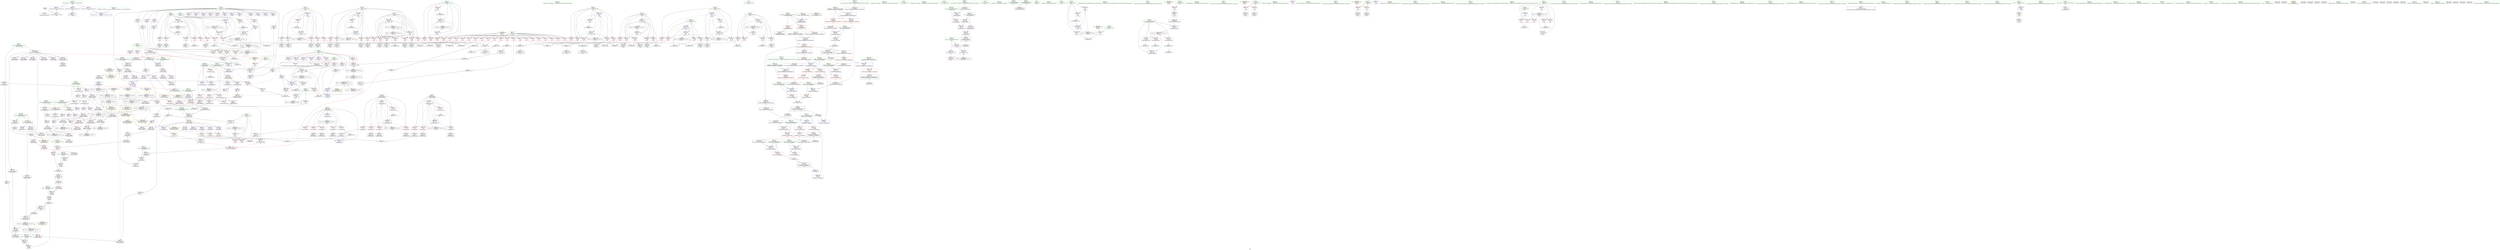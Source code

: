 digraph "SVFG" {
	label="SVFG";

	Node0x561514e39c70 [shape=record,color=grey,label="{NodeID: 0\nNullPtr}"];
	Node0x561514e39c70 -> Node0x561514e81960[style=solid];
	Node0x561514e39c70 -> Node0x561514e99810[style=solid];
	Node0x561514e91830 [shape=record,color=grey,label="{NodeID: 775\n805 = Binary(803, 804, )\n}"];
	Node0x561514e91830 -> Node0x561514e7f430[style=solid];
	Node0x561514e88050 [shape=record,color=red,label="{NodeID: 443\n803\<--797\n\<--x.addr\n_Z3muldd\n}"];
	Node0x561514e88050 -> Node0x561514e91830[style=solid];
	Node0x561514e8b600 [shape=record,color=purple,label="{NodeID: 277\n946\<--673\noffset_0\<--\n}"];
	Node0x561514e8b600 -> Node0x561514e994a0[style=solid];
	Node0x561514e7c290 [shape=record,color=green,label="{NodeID: 111\n832\<--833\n_ZStaNRSt13_Ios_FmtflagsS_\<--_ZStaNRSt13_Ios_FmtflagsS__field_insensitive\n}"];
	Node0x561514ee76c0 [shape=record,color=yellow,style=double,label="{NodeID: 886\n102V_1 = ENCHI(MR_102V_0)\npts\{6610000 \}\nFun[_ZN6matrixmLES_]|{<s0>33}}"];
	Node0x561514ee76c0:s0 -> Node0x561514e6bee0[style=dashed,color=red];
	Node0x561514e9d7a0 [shape=record,color=blue,label="{NodeID: 554\n799\<--796\ny.addr\<--y\n_Z3muldd\n}"];
	Node0x561514e9d7a0 -> Node0x561514e88120[style=dashed];
	Node0x561514e853a0 [shape=record,color=red,label="{NodeID: 388\n444\<--96\n\<--i155\nmain\n}"];
	Node0x561514e853a0 -> Node0x561514e922b0[style=solid];
	Node0x561514e80880 [shape=record,color=purple,label="{NodeID: 222\n247\<--8\narrayidx70\<--D\nmain\n}"];
	Node0x561514e80880 -> Node0x561514e85880[style=solid];
	Node0x561514e7cc40 [shape=record,color=green,label="{NodeID: 56\n94\<--95\nans\<--ans_field_insensitive\nmain\n}"];
	Node0x561514e7cc40 -> Node0x561514e90b50[style=solid];
	Node0x561514e7cc40 -> Node0x561514e90c20[style=solid];
	Node0x561514e7cc40 -> Node0x561514e9b580[style=solid];
	Node0x561514e7cc40 -> Node0x561514e9b7f0[style=solid];
	Node0x561514e9aaf0 [shape=record,color=blue,label="{NodeID: 499\n301\<--303\narrayidx98\<--add99\nmain\n}"];
	Node0x561514e9aaf0 -> Node0x561514e85a20[style=dashed];
	Node0x561514e9aaf0 -> Node0x561514e85af0[style=dashed];
	Node0x561514e9aaf0 -> Node0x561514e9aaf0[style=dashed];
	Node0x561514e9aaf0 -> Node0x561514e9ac90[style=dashed];
	Node0x561514e8e380 [shape=record,color=red,label="{NodeID: 333\n139\<--68\n\<--i\nmain\n}"];
	Node0x561514e8e380 -> Node0x561514e81c60[style=solid];
	Node0x561514e83c10 [shape=record,color=black,label="{NodeID: 167\n545\<--528\n\<--A\n_ZN6matrix5powerEx\n}"];
	Node0x561514e83c10 -> Node0x561514e8a280[style=solid];
	Node0x561514e83c10 -> Node0x561514e8a350[style=solid];
	Node0x561514f22340 [shape=record,color=black,label="{NodeID: 1108\n750 = PHI(794, )\n|{<s0>39}}"];
	Node0x561514f22340:s0 -> Node0x561514f24bc0[style=solid,color=red];
	Node0x561514e78660 [shape=record,color=green,label="{NodeID: 1\n7\<--1\n__dso_handle\<--dummyObj\nGlob }"];
	Node0x561514e919b0 [shape=record,color=grey,label="{NodeID: 776\n899 = Binary(897, 898, )\n}"];
	Node0x561514e919b0 -> Node0x561514e7f840[style=solid];
	Node0x561514e88120 [shape=record,color=red,label="{NodeID: 444\n804\<--799\n\<--y.addr\n_Z3muldd\n}"];
	Node0x561514e88120 -> Node0x561514e91830[style=solid];
	Node0x561514e8b6d0 [shape=record,color=purple,label="{NodeID: 278\n949\<--673\noffset_1\<--\n}"];
	Node0x561514e8b6d0 -> Node0x561514e99570[style=solid];
	Node0x561514e7c390 [shape=record,color=green,label="{NodeID: 112\n837\<--838\n_ZStanSt13_Ios_FmtflagsS_\<--_ZStanSt13_Ios_FmtflagsS__field_insensitive\n}"];
	Node0x561514ee81e0 [shape=record,color=yellow,style=double,label="{NodeID: 887\n104V_1 = ENCHI(MR_104V_0)\npts\{6610001 \}\nFun[_ZN6matrixmLES_]|{<s0>33}}"];
	Node0x561514ee81e0:s0 -> Node0x561514ee93b0[style=dashed,color=red];
	Node0x561514e9d870 [shape=record,color=blue,label="{NodeID: 555\n811\<--808\nthis.addr\<--this\n_ZNSt8ios_base4setfESt13_Ios_FmtflagsS0_\n}"];
	Node0x561514e9d870 -> Node0x561514e881f0[style=dashed];
	Node0x561514e85470 [shape=record,color=red,label="{NodeID: 389\n438\<--98\n\<--x\nmain\n}"];
	Node0x561514e85470 -> Node0x561514e91fb0[style=solid];
	Node0x561514e80950 [shape=record,color=purple,label="{NodeID: 223\n252\<--8\narrayidx73\<--D\nmain\n}"];
	Node0x561514e7cd10 [shape=record,color=green,label="{NodeID: 57\n96\<--97\ni155\<--i155_field_insensitive\nmain\n}"];
	Node0x561514e7cd10 -> Node0x561514e85060[style=solid];
	Node0x561514e7cd10 -> Node0x561514e85130[style=solid];
	Node0x561514e7cd10 -> Node0x561514e85200[style=solid];
	Node0x561514e7cd10 -> Node0x561514e852d0[style=solid];
	Node0x561514e7cd10 -> Node0x561514e853a0[style=solid];
	Node0x561514e7cd10 -> Node0x561514e9b650[style=solid];
	Node0x561514e7cd10 -> Node0x561514e9b8c0[style=solid];
	Node0x561514e9abc0 [shape=record,color=blue,label="{NodeID: 500\n82\<--307\nj89\<--inc101\nmain\n}"];
	Node0x561514e9abc0 -> Node0x561514e8fd80[style=dashed];
	Node0x561514e9abc0 -> Node0x561514e8fe50[style=dashed];
	Node0x561514e9abc0 -> Node0x561514e8ff20[style=dashed];
	Node0x561514e9abc0 -> Node0x561514e9aa20[style=dashed];
	Node0x561514e9abc0 -> Node0x561514e9abc0[style=dashed];
	Node0x561514e9abc0 -> Node0x561514edc2c0[style=dashed];
	Node0x561514e8e450 [shape=record,color=red,label="{NodeID: 334\n152\<--68\n\<--i\nmain\n}"];
	Node0x561514e8e450 -> Node0x561514e81e00[style=solid];
	Node0x561514e83ce0 [shape=record,color=black,label="{NodeID: 168\n565\<--528\n\<--A\n_ZN6matrix5powerEx\n}"];
	Node0x561514e83ce0 -> Node0x561514e8a760[style=solid];
	Node0x561514e83ce0 -> Node0x561514e8a830[style=solid];
	Node0x561514f224e0 [shape=record,color=black,label="{NodeID: 1109\n753 = PHI(781, )\n}"];
	Node0x561514f224e0 -> Node0x561514e9d1f0[style=solid];
	Node0x561514e786f0 [shape=record,color=green,label="{NodeID: 2\n13\<--1\n_ZSt3cin\<--dummyObj\nGlob }"];
	Node0x561514e91b30 [shape=record,color=grey,label="{NodeID: 777\n149 = Binary(148, 105, )\n}"];
	Node0x561514e91b30 -> Node0x561514e99df0[style=solid];
	Node0x561514e881f0 [shape=record,color=red,label="{NodeID: 445\n822\<--811\nthis1\<--this.addr\n_ZNSt8ios_base4setfESt13_Ios_FmtflagsS0_\n}"];
	Node0x561514e881f0 -> Node0x561514e8c640[style=solid];
	Node0x561514e881f0 -> Node0x561514e8c710[style=solid];
	Node0x561514e881f0 -> Node0x561514e8c7e0[style=solid];
	Node0x561514e8b7a0 [shape=record,color=purple,label="{NodeID: 279\n698\<--681\nB\<--agg.result\n_ZN6matrixmlES_\n}"];
	Node0x561514e7c490 [shape=record,color=green,label="{NodeID: 113\n841\<--842\n_ZStoRRSt13_Ios_FmtflagsS_\<--_ZStoRRSt13_Ios_FmtflagsS__field_insensitive\n}"];
	Node0x561514e9d940 [shape=record,color=blue,label="{NodeID: 556\n813\<--809\n__fmtfl.addr\<--__fmtfl\n_ZNSt8ios_base4setfESt13_Ios_FmtflagsS0_\n}"];
	Node0x561514e9d940 -> Node0x561514e882c0[style=dashed];
	Node0x561514e85540 [shape=record,color=red,label="{NodeID: 390\n217\<--216\n\<--arrayidx53\nmain\n}"];
	Node0x561514e85540 -> Node0x561514e93030[style=solid];
	Node0x561514e80a20 [shape=record,color=purple,label="{NodeID: 224\n255\<--8\narrayidx75\<--D\nmain\n}"];
	Node0x561514e80a20 -> Node0x561514e9a610[style=solid];
	Node0x561514e7cde0 [shape=record,color=green,label="{NodeID: 58\n98\<--99\nx\<--x_field_insensitive\nmain\n}"];
	Node0x561514e7cde0 -> Node0x561514e85470[style=solid];
	Node0x561514e7cde0 -> Node0x561514e9b720[style=solid];
	Node0x561514e9ac90 [shape=record,color=blue,label="{NodeID: 501\n315\<--317\narrayidx105\<--div\nmain\n}"];
	Node0x561514e9ac90 -> Node0x561514e85a20[style=dashed];
	Node0x561514e9ac90 -> Node0x561514e85af0[style=dashed];
	Node0x561514e9ac90 -> Node0x561514e85bc0[style=dashed];
	Node0x561514e9ac90 -> Node0x561514e9aaf0[style=dashed];
	Node0x561514e9ac90 -> Node0x561514e9ac90[style=dashed];
	Node0x561514e9ac90 -> Node0x561514edeac0[style=dashed];
	Node0x561514e8e520 [shape=record,color=red,label="{NodeID: 335\n155\<--68\n\<--i\nmain\n}"];
	Node0x561514e8e520 -> Node0x561514e81ed0[style=solid];
	Node0x561514e83db0 [shape=record,color=black,label="{NodeID: 169\n573\<--528\n\<--A\n_ZN6matrix5powerEx\n}"];
	Node0x561514e83db0 -> Node0x561514e8aaa0[style=solid];
	Node0x561514e83db0 -> Node0x561514e8ab70[style=solid];
	Node0x561514f22620 [shape=record,color=black,label="{NodeID: 1110\n857 = PHI(888, )\n}"];
	Node0x561514f22620 -> Node0x561514e9dd50[style=solid];
	Node0x561514e78db0 [shape=record,color=green,label="{NodeID: 3\n14\<--1\n_ZSt4cerr\<--dummyObj\nGlob }"];
	Node0x561514e91cb0 [shape=record,color=grey,label="{NodeID: 778\n368 = Binary(367, 105, )\n}"];
	Node0x561514e91cb0 -> Node0x561514e9b170[style=solid];
	Node0x561514e882c0 [shape=record,color=red,label="{NodeID: 446\n834\<--813\n\<--__fmtfl.addr\n_ZNSt8ios_base4setfESt13_Ios_FmtflagsS0_\n|{<s0>42}}"];
	Node0x561514e882c0:s0 -> Node0x561514f24810[style=solid,color=red];
	Node0x561514e8b870 [shape=record,color=purple,label="{NodeID: 280\n699\<--681\narraydecay\<--agg.result\n_ZN6matrixmlES_\n}"];
	Node0x561514e8b870 -> Node0x561514e849e0[style=solid];
	Node0x561514e81040 [shape=record,color=green,label="{NodeID: 114\n848\<--849\n__a.addr\<--__a.addr_field_insensitive\n_ZStaNRSt13_Ios_FmtflagsS_\n}"];
	Node0x561514e81040 -> Node0x561514e886d0[style=solid];
	Node0x561514e81040 -> Node0x561514e887a0[style=solid];
	Node0x561514e81040 -> Node0x561514e9dbb0[style=solid];
	Node0x561514e9da10 [shape=record,color=blue,label="{NodeID: 557\n815\<--810\n__mask.addr\<--__mask\n_ZNSt8ios_base4setfESt13_Ios_FmtflagsS0_\n}"];
	Node0x561514e9da10 -> Node0x561514e88390[style=dashed];
	Node0x561514e9da10 -> Node0x561514e88460[style=dashed];
	Node0x561514e85610 [shape=record,color=red,label="{NodeID: 391\n224\<--223\n\<--arrayidx57\nmain\n}"];
	Node0x561514e85610 -> Node0x561514ea9810[style=solid];
	Node0x561514e80af0 [shape=record,color=purple,label="{NodeID: 225\n293\<--8\narrayidx94\<--D\nmain\n}"];
	Node0x561514e7ceb0 [shape=record,color=green,label="{NodeID: 59\n100\<--101\nagg.tmp\<--agg.tmp_field_insensitive\nmain\n}"];
	Node0x561514e7ceb0 -> Node0x561514e89da0[style=solid];
	Node0x561514e7ceb0 -> Node0x561514e89e70[style=solid];
	Node0x561514e9ad60 [shape=record,color=blue,label="{NodeID: 502\n80\<--321\ni85\<--inc107\nmain\n}"];
	Node0x561514e9ad60 -> Node0x561514e8f970[style=dashed];
	Node0x561514e9ad60 -> Node0x561514e8fa40[style=dashed];
	Node0x561514e9ad60 -> Node0x561514e8fb10[style=dashed];
	Node0x561514e9ad60 -> Node0x561514e8fbe0[style=dashed];
	Node0x561514e9ad60 -> Node0x561514e8fcb0[style=dashed];
	Node0x561514e9ad60 -> Node0x561514e9ad60[style=dashed];
	Node0x561514e9ad60 -> Node0x561514edbdc0[style=dashed];
	Node0x561514e8e5f0 [shape=record,color=red,label="{NodeID: 336\n160\<--68\n\<--i\nmain\n}"];
	Node0x561514e8e5f0 -> Node0x561514e925b0[style=solid];
	Node0x561514e83e80 [shape=record,color=black,label="{NodeID: 170\n564\<--530\n\<--agg.tmp\n_ZN6matrix5powerEx\n}"];
	Node0x561514e83e80 -> Node0x561514e8a5c0[style=solid];
	Node0x561514e83e80 -> Node0x561514e8a690[style=solid];
	Node0x561514f22760 [shape=record,color=black,label="{NodeID: 1111\n882 = PHI(901, )\n}"];
	Node0x561514f22760 -> Node0x561514e9e090[style=solid];
	Node0x561514e78e40 [shape=record,color=green,label="{NodeID: 4\n15\<--1\n_ZSt4cout\<--dummyObj\nGlob }"];
	Node0x561514e91e30 [shape=record,color=grey,label="{NodeID: 779\n441 = Binary(440, 439, )\n}"];
	Node0x561514e91e30 -> Node0x561514e9b7f0[style=solid];
	Node0x561514e88390 [shape=record,color=red,label="{NodeID: 447\n826\<--815\n\<--__mask.addr\n_ZNSt8ios_base4setfESt13_Ios_FmtflagsS0_\n|{<s0>40}}"];
	Node0x561514e88390:s0 -> Node0x561514f23290[style=solid,color=red];
	Node0x561514e8b940 [shape=record,color=purple,label="{NodeID: 281\n726\<--681\nB14\<--agg.result\n_ZN6matrixmlES_\n}"];
	Node0x561514e81110 [shape=record,color=green,label="{NodeID: 115\n850\<--851\n__b.addr\<--__b.addr_field_insensitive\n_ZStaNRSt13_Ios_FmtflagsS_\n}"];
	Node0x561514e81110 -> Node0x561514e88870[style=solid];
	Node0x561514e81110 -> Node0x561514e9dc80[style=solid];
	Node0x561514ee8480 [shape=record,color=yellow,style=double,label="{NodeID: 890\n110V_1 = ENCHI(MR_110V_0)\npts\{930000 5290000 \}\nFun[_ZN6matrixmLES_]|{|<s1>33}}"];
	Node0x561514ee8480 -> Node0x561514e9cd10[style=dashed];
	Node0x561514ee8480:s1 -> Node0x561514ee9570[style=dashed,color=red];
	Node0x561514e9dae0 [shape=record,color=blue,label="{NodeID: 558\n817\<--824\n__old\<--\n_ZNSt8ios_base4setfESt13_Ios_FmtflagsS0_\n}"];
	Node0x561514e9dae0 -> Node0x561514e88530[style=dashed];
	Node0x561514e856e0 [shape=record,color=red,label="{NodeID: 392\n231\<--230\n\<--arrayidx61\nmain\n}"];
	Node0x561514e856e0 -> Node0x561514ea9810[style=solid];
	Node0x561514e80bc0 [shape=record,color=purple,label="{NodeID: 226\n296\<--8\narrayidx96\<--D\nmain\n}"];
	Node0x561514e80bc0 -> Node0x561514e85950[style=solid];
	Node0x561514e7cf80 [shape=record,color=green,label="{NodeID: 60\n107\<--108\n_ZNSirsERi\<--_ZNSirsERi_field_insensitive\n}"];
	Node0x561514e9ae30 [shape=record,color=blue,label="{NodeID: 503\n86\<--105\ni110\<--\nmain\n}"];
	Node0x561514e9ae30 -> Node0x561514e8fff0[style=dashed];
	Node0x561514e9ae30 -> Node0x561514e900c0[style=dashed];
	Node0x561514e9ae30 -> Node0x561514e90190[style=dashed];
	Node0x561514e9ae30 -> Node0x561514e90260[style=dashed];
	Node0x561514e9ae30 -> Node0x561514e9b170[style=dashed];
	Node0x561514e9ae30 -> Node0x561514edc7c0[style=dashed];
	Node0x561514e8e6c0 [shape=record,color=red,label="{NodeID: 337\n135\<--70\n\<--j\nmain\n}"];
	Node0x561514e8e6c0 -> Node0x561514e940b0[style=solid];
	Node0x561514e83f50 [shape=record,color=black,label="{NodeID: 171\n572\<--534\n\<--agg.tmp2\n_ZN6matrix5powerEx\n}"];
	Node0x561514e83f50 -> Node0x561514e8a900[style=solid];
	Node0x561514e83f50 -> Node0x561514e8a9d0[style=solid];
	Node0x561514f228a0 [shape=record,color=black,label="{NodeID: 1112\n655 = PHI(532, 536, )\n0th arg _ZN6matrixmLES_ }"];
	Node0x561514e78ed0 [shape=record,color=green,label="{NodeID: 5\n16\<--1\n.str\<--dummyObj\nGlob }"];
	Node0x561514eeca10 [shape=record,color=yellow,style=double,label="{NodeID: 946\n8V_1 = ENCHI(MR_8V_0)\npts\{57 \}\nFun[main]}"];
	Node0x561514eeca10 -> Node0x561514e8cd90[style=dashed];
	Node0x561514eeca10 -> Node0x561514e8ce60[style=dashed];
	Node0x561514eeca10 -> Node0x561514e8cf30[style=dashed];
	Node0x561514eeca10 -> Node0x561514e8d000[style=dashed];
	Node0x561514eeca10 -> Node0x561514e8d0d0[style=dashed];
	Node0x561514eeca10 -> Node0x561514e8d1a0[style=dashed];
	Node0x561514eeca10 -> Node0x561514e8d270[style=dashed];
	Node0x561514eeca10 -> Node0x561514e8d340[style=dashed];
	Node0x561514eeca10 -> Node0x561514e8d410[style=dashed];
	Node0x561514eeca10 -> Node0x561514e8d4e0[style=dashed];
	Node0x561514eeca10 -> Node0x561514e8d5b0[style=dashed];
	Node0x561514eeca10 -> Node0x561514e8d680[style=dashed];
	Node0x561514eeca10 -> Node0x561514e8d750[style=dashed];
	Node0x561514eeca10 -> Node0x561514e8d820[style=dashed];
	Node0x561514eeca10 -> Node0x561514e8d8f0[style=dashed];
	Node0x561514eeca10 -> Node0x561514e8d9c0[style=dashed];
	Node0x561514eeca10 -> Node0x561514e8da90[style=dashed];
	Node0x561514eeca10 -> Node0x561514e8db60[style=dashed];
	Node0x561514eeca10 -> Node0x561514e8dc30[style=dashed];
	Node0x561514e91fb0 [shape=record,color=grey,label="{NodeID: 780\n439 = Binary(437, 438, )\n}"];
	Node0x561514e91fb0 -> Node0x561514e91e30[style=solid];
	Node0x561514e88460 [shape=record,color=red,label="{NodeID: 448\n835\<--815\n\<--__mask.addr\n_ZNSt8ios_base4setfESt13_Ios_FmtflagsS0_\n|{<s0>42}}"];
	Node0x561514e88460:s0 -> Node0x561514f24960[style=solid,color=red];
	Node0x561514e8ba10 [shape=record,color=purple,label="{NodeID: 282\n729\<--681\narrayidx\<--agg.result\n_ZN6matrixmlES_\n}"];
	Node0x561514e811e0 [shape=record,color=green,label="{NodeID: 116\n863\<--864\n__a.addr\<--__a.addr_field_insensitive\n_ZStcoSt13_Ios_Fmtflags\n}"];
	Node0x561514e811e0 -> Node0x561514e88a10[style=solid];
	Node0x561514e811e0 -> Node0x561514e9de20[style=solid];
	Node0x561514ee8590 [shape=record,color=yellow,style=double,label="{NodeID: 891\n112V_1 = ENCHI(MR_112V_0)\npts\{930001 5290001 \}\nFun[_ZN6matrixmLES_]|{|<s1>33}}"];
	Node0x561514ee8590 -> Node0x561514e9cde0[style=dashed];
	Node0x561514ee8590:s1 -> Node0x561514ecfcb0[style=dashed,color=red];
	Node0x561514e9dbb0 [shape=record,color=blue,label="{NodeID: 559\n848\<--846\n__a.addr\<--__a\n_ZStaNRSt13_Ios_FmtflagsS_\n}"];
	Node0x561514e9dbb0 -> Node0x561514e886d0[style=dashed];
	Node0x561514e9dbb0 -> Node0x561514e887a0[style=dashed];
	Node0x561514e857b0 [shape=record,color=red,label="{NodeID: 393\n241\<--240\n\<--arrayidx66\nmain\n}"];
	Node0x561514e857b0 -> Node0x561514ea8d90[style=solid];
	Node0x561514e80c90 [shape=record,color=purple,label="{NodeID: 227\n301\<--10\narrayidx98\<--f\nmain\n}"];
	Node0x561514e80c90 -> Node0x561514e85a20[style=solid];
	Node0x561514e80c90 -> Node0x561514e9aaf0[style=solid];
	Node0x561514e7d080 [shape=record,color=green,label="{NodeID: 61\n117\<--118\n_ZNSolsEi\<--_ZNSolsEi_field_insensitive\n}"];
	Node0x561514e9af00 [shape=record,color=blue,label="{NodeID: 504\n88\<--105\nj114\<--\nmain\n}"];
	Node0x561514e9af00 -> Node0x561514e90330[style=dashed];
	Node0x561514e9af00 -> Node0x561514e90400[style=dashed];
	Node0x561514e9af00 -> Node0x561514e904d0[style=dashed];
	Node0x561514e9af00 -> Node0x561514e905a0[style=dashed];
	Node0x561514e9af00 -> Node0x561514e9af00[style=dashed];
	Node0x561514e9af00 -> Node0x561514e9b0a0[style=dashed];
	Node0x561514e9af00 -> Node0x561514edccc0[style=dashed];
	Node0x561514e8e790 [shape=record,color=red,label="{NodeID: 338\n142\<--70\n\<--j\nmain\n}"];
	Node0x561514e8e790 -> Node0x561514e81d30[style=solid];
	Node0x561514e84020 [shape=record,color=black,label="{NodeID: 172\n546\<--540\n\<--this1\n_ZN6matrix5powerEx\n}"];
	Node0x561514e84020 -> Node0x561514e8a420[style=solid];
	Node0x561514e84020 -> Node0x561514e8a4f0[style=solid];
	Node0x561514f22a20 [shape=record,color=black,label="{NodeID: 1113\n656 = PHI(521, 528, )\n1st arg _ZN6matrixmLES_ }"];
	Node0x561514f22a20 -> Node0x561514e9caa0[style=solid];
	Node0x561514e78f60 [shape=record,color=green,label="{NodeID: 6\n18\<--1\n.str.1\<--dummyObj\nGlob }"];
	Node0x561514eecaf0 [shape=record,color=yellow,style=double,label="{NodeID: 947\n10V_1 = ENCHI(MR_10V_0)\npts\{59 \}\nFun[main]}"];
	Node0x561514eecaf0 -> Node0x561514e8dd00[style=dashed];
	Node0x561514e92130 [shape=record,color=grey,label="{NodeID: 781\n363 = Binary(362, 105, )\n}"];
	Node0x561514e92130 -> Node0x561514e9b0a0[style=solid];
	Node0x561514e88530 [shape=record,color=red,label="{NodeID: 449\n843\<--817\n\<--__old\n_ZNSt8ios_base4setfESt13_Ios_FmtflagsS0_\n}"];
	Node0x561514e88530 -> Node0x561514e7f500[style=solid];
	Node0x561514e8bae0 [shape=record,color=purple,label="{NodeID: 283\n732\<--681\narrayidx16\<--agg.result\n_ZN6matrixmlES_\n}"];
	Node0x561514e8bae0 -> Node0x561514e87c40[style=solid];
	Node0x561514e812b0 [shape=record,color=green,label="{NodeID: 117\n873\<--874\n__a.addr\<--__a.addr_field_insensitive\n_ZStoRRSt13_Ios_FmtflagsS_\n}"];
	Node0x561514e812b0 -> Node0x561514e88ae0[style=solid];
	Node0x561514e812b0 -> Node0x561514e88bb0[style=solid];
	Node0x561514e812b0 -> Node0x561514e9def0[style=solid];
	Node0x561514e9dc80 [shape=record,color=blue,label="{NodeID: 560\n850\<--847\n__b.addr\<--__b\n_ZStaNRSt13_Ios_FmtflagsS_\n}"];
	Node0x561514e9dc80 -> Node0x561514e88870[style=dashed];
	Node0x561514e85880 [shape=record,color=red,label="{NodeID: 394\n248\<--247\n\<--arrayidx70\nmain\n}"];
	Node0x561514e85880 -> Node0x561514ea8d90[style=solid];
	Node0x561514e80d60 [shape=record,color=purple,label="{NodeID: 228\n315\<--10\narrayidx105\<--f\nmain\n}"];
	Node0x561514e80d60 -> Node0x561514e85af0[style=solid];
	Node0x561514e80d60 -> Node0x561514e9ac90[style=solid];
	Node0x561514e7d180 [shape=record,color=green,label="{NodeID: 62\n120\<--121\n_ZSt4endlIcSt11char_traitsIcEERSt13basic_ostreamIT_T0_ES6_\<--_ZSt4endlIcSt11char_traitsIcEERSt13basic_ostreamIT_T0_ES6__field_insensitive\n}"];
	Node0x561514e9afd0 [shape=record,color=blue,label="{NodeID: 505\n358\<--350\narrayidx126\<--div122\nmain\n}"];
	Node0x561514e9afd0 -> Node0x561514ed45c0[style=dashed];
	Node0x561514e8e860 [shape=record,color=red,label="{NodeID: 339\n148\<--70\n\<--j\nmain\n}"];
	Node0x561514e8e860 -> Node0x561514e91b30[style=solid];
	Node0x561514e840f0 [shape=record,color=black,label="{NodeID: 173\n543\<--542\nconv\<--\n_ZN6matrix5powerEx\n|{<s0>24}}"];
	Node0x561514e840f0:s0 -> Node0x561514f23000[style=solid,color=red];
	Node0x561514f22c30 [shape=record,color=black,label="{NodeID: 1114\n657 = PHI(530, 534, )\n2nd arg _ZN6matrixmLES_ }"];
	Node0x561514f22c30 -> Node0x561514e845d0[style=solid];
	Node0x561514e78ff0 [shape=record,color=green,label="{NodeID: 7\n21\<--1\n\<--dummyObj\nCan only get source location for instruction, argument, global var or function.}"];
	Node0x561514eecbd0 [shape=record,color=yellow,style=double,label="{NodeID: 948\n12V_1 = ENCHI(MR_12V_0)\npts\{61 \}\nFun[main]}"];
	Node0x561514eecbd0 -> Node0x561514e8ddd0[style=dashed];
	Node0x561514e922b0 [shape=record,color=grey,label="{NodeID: 782\n445 = Binary(444, 105, )\n}"];
	Node0x561514e922b0 -> Node0x561514e9b8c0[style=solid];
	Node0x561514e88600 [shape=record,color=red,label="{NodeID: 450\n824\<--823\n\<--_M_flags\n_ZNSt8ios_base4setfESt13_Ios_FmtflagsS0_\n}"];
	Node0x561514e88600 -> Node0x561514e9dae0[style=solid];
	Node0x561514e8bbb0 [shape=record,color=purple,label="{NodeID: 284\n756\<--681\nB28\<--agg.result\n_ZN6matrixmlES_\n}"];
	Node0x561514e81380 [shape=record,color=green,label="{NodeID: 118\n875\<--876\n__b.addr\<--__b.addr_field_insensitive\n_ZStoRRSt13_Ios_FmtflagsS_\n}"];
	Node0x561514e81380 -> Node0x561514e88c80[style=solid];
	Node0x561514e81380 -> Node0x561514e9dfc0[style=solid];
	Node0x561514e9dd50 [shape=record,color=blue,label="{NodeID: 561\n858\<--857\n\<--call\n_ZStaNRSt13_Ios_FmtflagsS_\n}"];
	Node0x561514e85950 [shape=record,color=red,label="{NodeID: 395\n297\<--296\n\<--arrayidx96\nmain\n}"];
	Node0x561514e85950 -> Node0x561514e82e40[style=solid];
	Node0x561514e80e30 [shape=record,color=purple,label="{NodeID: 229\n427\<--10\narrayidx163\<--f\nmain\n}"];
	Node0x561514e80e30 -> Node0x561514e85bc0[style=solid];
	Node0x561514e7d280 [shape=record,color=green,label="{NodeID: 63\n122\<--123\n_ZNSolsEPFRSoS_E\<--_ZNSolsEPFRSoS_E_field_insensitive\n}"];
	Node0x561514e9b0a0 [shape=record,color=blue,label="{NodeID: 506\n88\<--363\nj114\<--inc129\nmain\n}"];
	Node0x561514e9b0a0 -> Node0x561514e90330[style=dashed];
	Node0x561514e9b0a0 -> Node0x561514e90400[style=dashed];
	Node0x561514e9b0a0 -> Node0x561514e904d0[style=dashed];
	Node0x561514e9b0a0 -> Node0x561514e905a0[style=dashed];
	Node0x561514e9b0a0 -> Node0x561514e9af00[style=dashed];
	Node0x561514e9b0a0 -> Node0x561514e9b0a0[style=dashed];
	Node0x561514e9b0a0 -> Node0x561514edccc0[style=dashed];
	Node0x561514e8e930 [shape=record,color=red,label="{NodeID: 340\n166\<--72\n\<--i21\nmain\n}"];
	Node0x561514e8e930 -> Node0x561514e93330[style=solid];
	Node0x561514e841c0 [shape=record,color=black,label="{NodeID: 174\n587\<--598\n_ZSt12setprecisioni_ret\<--\n_ZSt12setprecisioni\n|{<s0>18}}"];
	Node0x561514e841c0:s0 -> Node0x561514f21810[style=solid,color=blue];
	Node0x561514f22db0 [shape=record,color=black,label="{NodeID: 1115\n501 = PHI(84, 521, 681, )\n0th arg _ZN6matrixC2Ei }"];
	Node0x561514f22db0 -> Node0x561514e9bb30[style=solid];
	Node0x561514e79080 [shape=record,color=green,label="{NodeID: 8\n103\<--1\n\<--dummyObj\nCan only get source location for instruction, argument, global var or function.}"];
	Node0x561514eeccb0 [shape=record,color=yellow,style=double,label="{NodeID: 949\n14V_1 = ENCHI(MR_14V_0)\npts\{63 \}\nFun[main]}"];
	Node0x561514eeccb0 -> Node0x561514e8dea0[style=dashed];
	Node0x561514eeccb0 -> Node0x561514e8df70[style=dashed];
	Node0x561514e92430 [shape=record,color=grey,label="{NodeID: 783\n560 = Binary(559, 561, )\n}"];
	Node0x561514e92430 -> Node0x561514e94530[style=solid];
	Node0x561514e886d0 [shape=record,color=red,label="{NodeID: 451\n854\<--848\n\<--__a.addr\n_ZStaNRSt13_Ios_FmtflagsS_\n}"];
	Node0x561514e886d0 -> Node0x561514e88940[style=solid];
	Node0x561514e8bc80 [shape=record,color=purple,label="{NodeID: 285\n759\<--681\narrayidx30\<--agg.result\n_ZN6matrixmlES_\n}"];
	Node0x561514e81450 [shape=record,color=green,label="{NodeID: 119\n883\<--884\n_ZStorSt13_Ios_FmtflagsS_\<--_ZStorSt13_Ios_FmtflagsS__field_insensitive\n}"];
	Node0x561514e9de20 [shape=record,color=blue,label="{NodeID: 562\n863\<--862\n__a.addr\<--__a\n_ZStcoSt13_Ios_Fmtflags\n}"];
	Node0x561514e9de20 -> Node0x561514e88a10[style=dashed];
	Node0x561514e85a20 [shape=record,color=red,label="{NodeID: 396\n302\<--301\n\<--arrayidx98\nmain\n}"];
	Node0x561514e85a20 -> Node0x561514ea7d10[style=solid];
	Node0x561514e80f00 [shape=record,color=purple,label="{NodeID: 230\n448\<--16\n\<--.str\nmain\n}"];
	Node0x561514e7d380 [shape=record,color=green,label="{NodeID: 64\n277\<--278\nllvm.memset.p0i8.i64\<--llvm.memset.p0i8.i64_field_insensitive\n}"];
	Node0x561514e9b170 [shape=record,color=blue,label="{NodeID: 507\n86\<--368\ni110\<--inc132\nmain\n}"];
	Node0x561514e9b170 -> Node0x561514e8fff0[style=dashed];
	Node0x561514e9b170 -> Node0x561514e900c0[style=dashed];
	Node0x561514e9b170 -> Node0x561514e90190[style=dashed];
	Node0x561514e9b170 -> Node0x561514e90260[style=dashed];
	Node0x561514e9b170 -> Node0x561514e9b170[style=dashed];
	Node0x561514e9b170 -> Node0x561514edc7c0[style=dashed];
	Node0x561514e8ea00 [shape=record,color=red,label="{NodeID: 341\n189\<--72\n\<--i21\nmain\n}"];
	Node0x561514e8ea00 -> Node0x561514ea8310[style=solid];
	Node0x561514e84290 [shape=record,color=black,label="{NodeID: 175\n603\<--614\n_ZSt5fixedRSt8ios_base_ret\<--\n_ZSt5fixedRSt8ios_base\n}"];
	Node0x561514f23000 [shape=record,color=black,label="{NodeID: 1116\n502 = PHI(327, 543, 696, )\n1st arg _ZN6matrixC2Ei }"];
	Node0x561514f23000 -> Node0x561514e9bc00[style=solid];
	Node0x561514e79140 [shape=record,color=green,label="{NodeID: 9\n105\<--1\n\<--dummyObj\nCan only get source location for instruction, argument, global var or function.}"];
	Node0x561514eecd90 [shape=record,color=yellow,style=double,label="{NodeID: 950\n16V_1 = ENCHI(MR_16V_0)\npts\{65 \}\nFun[main]}"];
	Node0x561514eecd90 -> Node0x561514e8e040[style=dashed];
	Node0x561514eecd90 -> Node0x561514e8e110[style=dashed];
	Node0x561514e925b0 [shape=record,color=grey,label="{NodeID: 784\n161 = Binary(160, 105, )\n}"];
	Node0x561514e925b0 -> Node0x561514e99f90[style=solid];
	Node0x561514e887a0 [shape=record,color=red,label="{NodeID: 452\n858\<--848\n\<--__a.addr\n_ZStaNRSt13_Ios_FmtflagsS_\n}"];
	Node0x561514e887a0 -> Node0x561514e7f5d0[style=solid];
	Node0x561514e887a0 -> Node0x561514e9dd50[style=solid];
	Node0x561514e8bd50 [shape=record,color=purple,label="{NodeID: 286\n762\<--681\narrayidx32\<--agg.result\n_ZN6matrixmlES_\n}"];
	Node0x561514e8bd50 -> Node0x561514e9d1f0[style=solid];
	Node0x561514e81520 [shape=record,color=green,label="{NodeID: 120\n891\<--892\n__a.addr\<--__a.addr_field_insensitive\n_ZStanSt13_Ios_FmtflagsS_\n}"];
	Node0x561514e81520 -> Node0x561514e88e20[style=solid];
	Node0x561514e81520 -> Node0x561514e9e160[style=solid];
	Node0x561514e9def0 [shape=record,color=blue,label="{NodeID: 563\n873\<--871\n__a.addr\<--__a\n_ZStoRRSt13_Ios_FmtflagsS_\n}"];
	Node0x561514e9def0 -> Node0x561514e88ae0[style=dashed];
	Node0x561514e9def0 -> Node0x561514e88bb0[style=dashed];
	Node0x561514e85af0 [shape=record,color=red,label="{NodeID: 397\n316\<--315\n\<--arrayidx105\nmain\n}"];
	Node0x561514e85af0 -> Node0x561514ea8f10[style=solid];
	Node0x561514e89080 [shape=record,color=purple,label="{NodeID: 231\n454\<--18\n\<--.str.1\nmain\n}"];
	Node0x561514e7d480 [shape=record,color=green,label="{NodeID: 65\n329\<--330\n_ZN6matrixC2Ei\<--_ZN6matrixC2Ei_field_insensitive\n}"];
	Node0x561514e9b240 [shape=record,color=blue,label="{NodeID: 508\n90\<--105\ni134\<--\nmain\n}"];
	Node0x561514e9b240 -> Node0x561514e90670[style=dashed];
	Node0x561514e9b240 -> Node0x561514e90740[style=dashed];
	Node0x561514e9b240 -> Node0x561514e90810[style=dashed];
	Node0x561514e9b240 -> Node0x561514e908e0[style=dashed];
	Node0x561514e9b240 -> Node0x561514e909b0[style=dashed];
	Node0x561514e9b240 -> Node0x561514e90a80[style=dashed];
	Node0x561514e9b240 -> Node0x561514e9b4b0[style=dashed];
	Node0x561514e9b240 -> Node0x561514edd1c0[style=dashed];
	Node0x561514e8ead0 [shape=record,color=red,label="{NodeID: 342\n195\<--74\n\<--k\nmain\n}"];
	Node0x561514e8ead0 -> Node0x561514e93930[style=solid];
	Node0x561514e84360 [shape=record,color=black,label="{NodeID: 176\n635\<--634\nconv\<--\n_ZN6matrix4idenEv\n}"];
	Node0x561514e84360 -> Node0x561514e92730[style=solid];
	Node0x561514f231c0 [shape=record,color=black,label="{NodeID: 1117\n604 = PHI()\n0th arg _ZSt5fixedRSt8ios_base }"];
	Node0x561514f231c0 -> Node0x561514e9c690[style=solid];
	Node0x561514e79240 [shape=record,color=green,label="{NodeID: 10\n146\<--1\n\<--dummyObj\nCan only get source location for instruction, argument, global var or function.}"];
	Node0x561514eece70 [shape=record,color=yellow,style=double,label="{NodeID: 951\n18V_1 = ENCHI(MR_18V_0)\npts\{67 \}\nFun[main]}"];
	Node0x561514eece70 -> Node0x561514e8e1e0[style=dashed];
	Node0x561514e92730 [shape=record,color=grey,label="{NodeID: 785\n638 = cmp(635, 637, )\n}"];
	Node0x561514e88870 [shape=record,color=red,label="{NodeID: 453\n856\<--850\n\<--__b.addr\n_ZStaNRSt13_Ios_FmtflagsS_\n|{<s0>44}}"];
	Node0x561514e88870:s0 -> Node0x561514f24960[style=solid,color=red];
	Node0x561514e8be20 [shape=record,color=purple,label="{NodeID: 287\n742\<--683\nB22\<--M\n_ZN6matrixmlES_\n}"];
	Node0x561514e815f0 [shape=record,color=green,label="{NodeID: 121\n893\<--894\n__b.addr\<--__b.addr_field_insensitive\n_ZStanSt13_Ios_FmtflagsS_\n}"];
	Node0x561514e815f0 -> Node0x561514e88ef0[style=solid];
	Node0x561514e815f0 -> Node0x561514e9e230[style=solid];
	Node0x561514e9dfc0 [shape=record,color=blue,label="{NodeID: 564\n875\<--872\n__b.addr\<--__b\n_ZStoRRSt13_Ios_FmtflagsS_\n}"];
	Node0x561514e9dfc0 -> Node0x561514e88c80[style=dashed];
	Node0x561514e85bc0 [shape=record,color=red,label="{NodeID: 398\n428\<--427\n\<--arrayidx163\nmain\n}"];
	Node0x561514e85bc0 -> Node0x561514ea75f0[style=solid];
	Node0x561514e89110 [shape=record,color=purple,label="{NodeID: 232\n918\<--20\nllvm.global_ctors_0\<--llvm.global_ctors\nGlob }"];
	Node0x561514e89110 -> Node0x561514e99640[style=solid];
	Node0x561514e7d580 [shape=record,color=green,label="{NodeID: 66\n407\<--408\n_ZN6matrix5powerEx\<--_ZN6matrix5powerEx_field_insensitive\n}"];
	Node0x561514e9b310 [shape=record,color=blue,label="{NodeID: 509\n385\<--351\narrayidx143\<--\nmain\n}"];
	Node0x561514e9b310 -> Node0x561514e9b3e0[style=dashed];
	Node0x561514e8eba0 [shape=record,color=red,label="{NodeID: 343\n221\<--74\n\<--k\nmain\n}"];
	Node0x561514e8eba0 -> Node0x561514e82550[style=solid];
	Node0x561514e84430 [shape=record,color=black,label="{NodeID: 177\n642\<--641\nidxprom\<--\n_ZN6matrix4idenEv\n}"];
	Node0x561514f23290 [shape=record,color=black,label="{NodeID: 1118\n862 = PHI(826, )\n0th arg _ZStcoSt13_Ios_Fmtflags }"];
	Node0x561514f23290 -> Node0x561514e9de20[style=solid];
	Node0x561514e79340 [shape=record,color=green,label="{NodeID: 11\n274\<--1\n\<--dummyObj\nCan only get source location for instruction, argument, global var or function.}"];
	Node0x561514e928b0 [shape=record,color=grey,label="{NodeID: 786\n335 = cmp(333, 334, )\n}"];
	Node0x561514e88940 [shape=record,color=red,label="{NodeID: 454\n855\<--854\n\<--\n_ZStaNRSt13_Ios_FmtflagsS_\n|{<s0>44}}"];
	Node0x561514e88940:s0 -> Node0x561514f24810[style=solid,color=red];
	Node0x561514e8bef0 [shape=record,color=purple,label="{NodeID: 288\n745\<--683\narrayidx24\<--M\n_ZN6matrixmlES_\n}"];
	Node0x561514e816c0 [shape=record,color=green,label="{NodeID: 122\n904\<--905\n__a.addr\<--__a.addr_field_insensitive\n_ZStorSt13_Ios_FmtflagsS_\n}"];
	Node0x561514e816c0 -> Node0x561514e88fc0[style=solid];
	Node0x561514e816c0 -> Node0x561514e9e300[style=solid];
	Node0x561514e9e090 [shape=record,color=blue,label="{NodeID: 565\n885\<--882\n\<--call\n_ZStoRRSt13_Ios_FmtflagsS_\n}"];
	Node0x561514e85c90 [shape=record,color=red,label="{NodeID: 399\n437\<--436\n\<--arrayidx167\nmain\n}"];
	Node0x561514e85c90 -> Node0x561514e91fb0[style=solid];
	Node0x561514e891e0 [shape=record,color=purple,label="{NodeID: 233\n919\<--20\nllvm.global_ctors_1\<--llvm.global_ctors\nGlob }"];
	Node0x561514e891e0 -> Node0x561514e99710[style=solid];
	Node0x561514e7d680 [shape=record,color=green,label="{NodeID: 67\n450\<--451\n_ZStlsISt11char_traitsIcEERSt13basic_ostreamIcT_ES5_PKc\<--_ZStlsISt11char_traitsIcEERSt13basic_ostreamIcT_ES5_PKc_field_insensitive\n}"];
	Node0x561514ed9ac0 [shape=record,color=black,label="{NodeID: 842\nMR_6V_3 = PHI(MR_6V_4, MR_6V_2, )\npts\{55 \}\n}"];
	Node0x561514ed9ac0 -> Node0x561514e8ca50[style=dashed];
	Node0x561514ed9ac0 -> Node0x561514e8cb20[style=dashed];
	Node0x561514ed9ac0 -> Node0x561514e8cbf0[style=dashed];
	Node0x561514ed9ac0 -> Node0x561514e8ccc0[style=dashed];
	Node0x561514ed9ac0 -> Node0x561514e9ba60[style=dashed];
	Node0x561514e9b3e0 [shape=record,color=blue,label="{NodeID: 510\n397\<--351\narrayidx150\<--\nmain\n}"];
	Node0x561514e9b3e0 -> Node0x561514ee6cc0[style=dashed];
	Node0x561514e8ec70 [shape=record,color=red,label="{NodeID: 344\n225\<--74\n\<--k\nmain\n}"];
	Node0x561514e8ec70 -> Node0x561514e82620[style=solid];
	Node0x561514e84500 [shape=record,color=black,label="{NodeID: 178\n645\<--644\nidxprom2\<--\n_ZN6matrix4idenEv\n}"];
	Node0x561514f233a0 [shape=record,color=black,label="{NodeID: 1119\n681 = PHI(660, )\n0th arg _ZN6matrixmlES_ |{|<s8>36}}"];
	Node0x561514f233a0 -> Node0x561514e8b7a0[style=solid];
	Node0x561514f233a0 -> Node0x561514e8b870[style=solid];
	Node0x561514f233a0 -> Node0x561514e8b940[style=solid];
	Node0x561514f233a0 -> Node0x561514e8ba10[style=solid];
	Node0x561514f233a0 -> Node0x561514e8bae0[style=solid];
	Node0x561514f233a0 -> Node0x561514e8bbb0[style=solid];
	Node0x561514f233a0 -> Node0x561514e8bc80[style=solid];
	Node0x561514f233a0 -> Node0x561514e8bd50[style=solid];
	Node0x561514f233a0:s8 -> Node0x561514f22db0[style=solid,color=red];
	Node0x561514e79440 [shape=record,color=green,label="{NodeID: 12\n275\<--1\n\<--dummyObj\nCan only get source location for instruction, argument, global var or function.}"];
	Node0x561514e92a30 [shape=record,color=grey,label="{NodeID: 787\n341 = cmp(339, 340, )\n}"];
	Node0x561514e88a10 [shape=record,color=red,label="{NodeID: 455\n866\<--863\n\<--__a.addr\n_ZStcoSt13_Ios_Fmtflags\n}"];
	Node0x561514e88a10 -> Node0x561514ea9210[style=solid];
	Node0x561514e8bfc0 [shape=record,color=purple,label="{NodeID: 289\n748\<--683\narrayidx26\<--M\n_ZN6matrixmlES_\n}"];
	Node0x561514e8bfc0 -> Node0x561514e87de0[style=solid];
	Node0x561514e81790 [shape=record,color=green,label="{NodeID: 123\n906\<--907\n__b.addr\<--__b.addr_field_insensitive\n_ZStorSt13_Ios_FmtflagsS_\n}"];
	Node0x561514e81790 -> Node0x561514e98d50[style=solid];
	Node0x561514e81790 -> Node0x561514e9e3d0[style=solid];
	Node0x561514ee8d00 [shape=record,color=yellow,style=double,label="{NodeID: 898\n92V_1 = ENCHI(MR_92V_0)\npts\{606 \}\nFun[_ZSt5fixedRSt8ios_base]}"];
	Node0x561514ee8d00 -> Node0x561514e9c690[style=dashed];
	Node0x561514e9e160 [shape=record,color=blue,label="{NodeID: 566\n891\<--889\n__a.addr\<--__a\n_ZStanSt13_Ios_FmtflagsS_\n}"];
	Node0x561514e9e160 -> Node0x561514e88e20[style=dashed];
	Node0x561514e85d60 [shape=record,color=red,label="{NodeID: 400\n463\<--462\n\<--coerce.dive177\nmain\n}"];
	Node0x561514e892e0 [shape=record,color=purple,label="{NodeID: 234\n920\<--20\nllvm.global_ctors_2\<--llvm.global_ctors\nGlob }"];
	Node0x561514e892e0 -> Node0x561514e99810[style=solid];
	Node0x561514e7d780 [shape=record,color=green,label="{NodeID: 68\n458\<--459\n_ZSt12setprecisioni\<--_ZSt12setprecisioni_field_insensitive\n}"];
	Node0x561514ed9fc0 [shape=record,color=black,label="{NodeID: 843\nMR_20V_2 = PHI(MR_20V_4, MR_20V_1, )\npts\{69 \}\n}"];
	Node0x561514ed9fc0 -> Node0x561514e99b80[style=dashed];
	Node0x561514e9b4b0 [shape=record,color=blue,label="{NodeID: 511\n90\<--401\ni134\<--inc152\nmain\n}"];
	Node0x561514e9b4b0 -> Node0x561514e90670[style=dashed];
	Node0x561514e9b4b0 -> Node0x561514e90740[style=dashed];
	Node0x561514e9b4b0 -> Node0x561514e90810[style=dashed];
	Node0x561514e9b4b0 -> Node0x561514e908e0[style=dashed];
	Node0x561514e9b4b0 -> Node0x561514e909b0[style=dashed];
	Node0x561514e9b4b0 -> Node0x561514e90a80[style=dashed];
	Node0x561514e9b4b0 -> Node0x561514e9b4b0[style=dashed];
	Node0x561514e9b4b0 -> Node0x561514edd1c0[style=dashed];
	Node0x561514e8ed40 [shape=record,color=red,label="{NodeID: 345\n238\<--74\n\<--k\nmain\n}"];
	Node0x561514e8ed40 -> Node0x561514e82890[style=solid];
	Node0x561514e845d0 [shape=record,color=black,label="{NodeID: 179\n667\<--657\n\<--M\n_ZN6matrixmLES_\n}"];
	Node0x561514e845d0 -> Node0x561514e8b2c0[style=solid];
	Node0x561514e845d0 -> Node0x561514e8b390[style=solid];
	Node0x561514f23930 [shape=record,color=black,label="{NodeID: 1120\n682 = PHI(665, )\n1st arg _ZN6matrixmlES_ }"];
	Node0x561514f23930 -> Node0x561514e9ceb0[style=solid];
	Node0x561514e79540 [shape=record,color=green,label="{NodeID: 13\n276\<--1\n\<--dummyObj\nCan only get source location for instruction, argument, global var or function.}"];
	Node0x561514e92bb0 [shape=record,color=grey,label="{NodeID: 788\n289 = cmp(287, 288, )\n}"];
	Node0x561514e88ae0 [shape=record,color=red,label="{NodeID: 456\n879\<--873\n\<--__a.addr\n_ZStoRRSt13_Ios_FmtflagsS_\n}"];
	Node0x561514e88ae0 -> Node0x561514e88d50[style=solid];
	Node0x561514e8c090 [shape=record,color=purple,label="{NodeID: 290\n694\<--693\nn\<--this1\n_ZN6matrixmlES_\n}"];
	Node0x561514e8c090 -> Node0x561514e87900[style=solid];
	Node0x561514e81860 [shape=record,color=green,label="{NodeID: 124\n22\<--914\n_GLOBAL__sub_I_jtnydv25_2_1.cpp\<--_GLOBAL__sub_I_jtnydv25_2_1.cpp_field_insensitive\n}"];
	Node0x561514e81860 -> Node0x561514e99710[style=solid];
	Node0x561514e9e230 [shape=record,color=blue,label="{NodeID: 567\n893\<--890\n__b.addr\<--__b\n_ZStanSt13_Ios_FmtflagsS_\n}"];
	Node0x561514e9e230 -> Node0x561514e88ef0[style=dashed];
	Node0x561514e85e30 [shape=record,color=red,label="{NodeID: 401\n509\<--503\nthis1\<--this.addr\n_ZN6matrixC2Ei\n}"];
	Node0x561514e85e30 -> Node0x561514e89f40[style=solid];
	Node0x561514e85e30 -> Node0x561514e8a010[style=solid];
	Node0x561514e85e30 -> Node0x561514e8a0e0[style=solid];
	Node0x561514e893e0 [shape=record,color=purple,label="{NodeID: 235\n352\<--84\nB\<--mat\nmain\n}"];
	Node0x561514e7d880 [shape=record,color=green,label="{NodeID: 69\n465\<--466\n_ZStlsIcSt11char_traitsIcEERSt13basic_ostreamIT_T0_ES6_St13_Setprecision\<--_ZStlsIcSt11char_traitsIcEERSt13basic_ostreamIT_T0_ES6_St13_Setprecision_field_insensitive\n}"];
	Node0x561514eda4c0 [shape=record,color=black,label="{NodeID: 844\nMR_22V_2 = PHI(MR_22V_3, MR_22V_1, )\npts\{71 \}\n}"];
	Node0x561514eda4c0 -> Node0x561514e99c50[style=dashed];
	Node0x561514eda4c0 -> Node0x561514eda4c0[style=dashed];
	Node0x561514e9b580 [shape=record,color=blue,label="{NodeID: 512\n94\<--410\nans\<--\nmain\n}"];
	Node0x561514e9b580 -> Node0x561514e90b50[style=dashed];
	Node0x561514e9b580 -> Node0x561514e90c20[style=dashed];
	Node0x561514e9b580 -> Node0x561514e9b7f0[style=dashed];
	Node0x561514e9b580 -> Node0x561514edd6c0[style=dashed];
	Node0x561514e8ee10 [shape=record,color=red,label="{NodeID: 346\n242\<--74\n\<--k\nmain\n}"];
	Node0x561514e8ee10 -> Node0x561514e82960[style=solid];
	Node0x561514e846a0 [shape=record,color=black,label="{NodeID: 180\n673\<--660\n\<--ref.tmp\n_ZN6matrixmLES_\n}"];
	Node0x561514e846a0 -> Node0x561514e8b600[style=solid];
	Node0x561514e846a0 -> Node0x561514e8b6d0[style=solid];
	Node0x561514f23a40 [shape=record,color=black,label="{NodeID: 1121\n683 = PHI(662, )\n2nd arg _ZN6matrixmlES_ }"];
	Node0x561514f23a40 -> Node0x561514e8be20[style=solid];
	Node0x561514f23a40 -> Node0x561514e8bef0[style=solid];
	Node0x561514f23a40 -> Node0x561514e8bfc0[style=solid];
	Node0x561514e79640 [shape=record,color=green,label="{NodeID: 14\n326\<--1\n\<--dummyObj\nCan only get source location for instruction, argument, global var or function.}"];
	Node0x561514e92d30 [shape=record,color=grey,label="{NodeID: 789\n283 = cmp(281, 282, )\n}"];
	Node0x561514e88bb0 [shape=record,color=red,label="{NodeID: 457\n885\<--873\n\<--__a.addr\n_ZStoRRSt13_Ios_FmtflagsS_\n}"];
	Node0x561514e88bb0 -> Node0x561514e7f770[style=solid];
	Node0x561514e88bb0 -> Node0x561514e9e090[style=solid];
	Node0x561514e8c160 [shape=record,color=purple,label="{NodeID: 291\n706\<--693\nn3\<--this1\n_ZN6matrixmlES_\n}"];
	Node0x561514e8c160 -> Node0x561514e879d0[style=solid];
	Node0x561514e81960 [shape=record,color=black,label="{NodeID: 125\n2\<--3\ndummyVal\<--dummyVal\n}"];
	Node0x561514e9e300 [shape=record,color=blue,label="{NodeID: 568\n904\<--902\n__a.addr\<--__a\n_ZStorSt13_Ios_FmtflagsS_\n}"];
	Node0x561514e9e300 -> Node0x561514e88fc0[style=dashed];
	Node0x561514e85f00 [shape=record,color=red,label="{NodeID: 402\n510\<--505\n\<--_n.addr\n_ZN6matrixC2Ei\n}"];
	Node0x561514e85f00 -> Node0x561514e83a70[style=solid];
	Node0x561514e894b0 [shape=record,color=purple,label="{NodeID: 236\n355\<--84\narrayidx124\<--mat\nmain\n}"];
	Node0x561514e7d980 [shape=record,color=green,label="{NodeID: 70\n468\<--469\n_ZSt5fixedRSt8ios_base\<--_ZSt5fixedRSt8ios_base_field_insensitive\n}"];
	Node0x561514eda9c0 [shape=record,color=black,label="{NodeID: 845\nMR_24V_2 = PHI(MR_24V_4, MR_24V_1, )\npts\{73 \}\n}"];
	Node0x561514eda9c0 -> Node0x561514e9a060[style=dashed];
	Node0x561514e9b650 [shape=record,color=blue,label="{NodeID: 513\n96\<--105\ni155\<--\nmain\n}"];
	Node0x561514e9b650 -> Node0x561514e85060[style=dashed];
	Node0x561514e9b650 -> Node0x561514e85130[style=dashed];
	Node0x561514e9b650 -> Node0x561514e85200[style=dashed];
	Node0x561514e9b650 -> Node0x561514e852d0[style=dashed];
	Node0x561514e9b650 -> Node0x561514e853a0[style=dashed];
	Node0x561514e9b650 -> Node0x561514e9b8c0[style=dashed];
	Node0x561514e9b650 -> Node0x561514eddbc0[style=dashed];
	Node0x561514e8eee0 [shape=record,color=red,label="{NodeID: 347\n269\<--74\n\<--k\nmain\n}"];
	Node0x561514e8eee0 -> Node0x561514ea7e90[style=solid];
	Node0x561514e84770 [shape=record,color=black,label="{NodeID: 181\n666\<--662\n\<--agg.tmp\n_ZN6matrixmLES_\n}"];
	Node0x561514e84770 -> Node0x561514e8b120[style=solid];
	Node0x561514e84770 -> Node0x561514e8b1f0[style=solid];
	Node0x561514f23b50 [shape=record,color=black,label="{NodeID: 1122\n808 = PHI(608, )\n0th arg _ZNSt8ios_base4setfESt13_Ios_FmtflagsS0_ }"];
	Node0x561514f23b50 -> Node0x561514e9d870[style=solid];
	Node0x561514e79740 [shape=record,color=green,label="{NodeID: 15\n351\<--1\n\<--dummyObj\nCan only get source location for instruction, argument, global var or function.}"];
	Node0x561514e92eb0 [shape=record,color=grey,label="{NodeID: 790\n113 = cmp(111, 112, )\n}"];
	Node0x561514e88c80 [shape=record,color=red,label="{NodeID: 458\n881\<--875\n\<--__b.addr\n_ZStoRRSt13_Ios_FmtflagsS_\n|{<s0>45}}"];
	Node0x561514e88c80:s0 -> Node0x561514f23f90[style=solid,color=red];
	Node0x561514e8c230 [shape=record,color=purple,label="{NodeID: 292\n714\<--693\nn6\<--this1\n_ZN6matrixmlES_\n}"];
	Node0x561514e8c230 -> Node0x561514e87aa0[style=solid];
	Node0x561514e81a60 [shape=record,color=black,label="{NodeID: 126\n11\<--10\n\<--f\nCan only get source location for instruction, argument, global var or function.}"];
	Node0x561514e9e3d0 [shape=record,color=blue,label="{NodeID: 569\n906\<--903\n__b.addr\<--__b\n_ZStorSt13_Ios_FmtflagsS_\n}"];
	Node0x561514e9e3d0 -> Node0x561514e98d50[style=dashed];
	Node0x561514e85fd0 [shape=record,color=red,label="{NodeID: 403\n540\<--524\nthis1\<--this.addr\n_ZN6matrix5powerEx\n}"];
	Node0x561514e85fd0 -> Node0x561514e84020[style=solid];
	Node0x561514e85fd0 -> Node0x561514e8a1b0[style=solid];
	Node0x561514e89580 [shape=record,color=purple,label="{NodeID: 237\n358\<--84\narrayidx126\<--mat\nmain\n}"];
	Node0x561514e89580 -> Node0x561514e9afd0[style=solid];
	Node0x561514e7da80 [shape=record,color=green,label="{NodeID: 71\n470\<--471\n_ZNSolsEPFRSt8ios_baseS0_E\<--_ZNSolsEPFRSt8ios_baseS0_E_field_insensitive\n}"];
	Node0x561514edaec0 [shape=record,color=black,label="{NodeID: 846\nMR_26V_2 = PHI(MR_26V_4, MR_26V_1, )\npts\{75 \}\n}"];
	Node0x561514edaec0 -> Node0x561514e9a3a0[style=dashed];
	Node0x561514e9b720 [shape=record,color=blue,label="{NodeID: 514\n98\<--430\nx\<--cond\nmain\n}"];
	Node0x561514e9b720 -> Node0x561514e85470[style=dashed];
	Node0x561514e9b720 -> Node0x561514e9b720[style=dashed];
	Node0x561514e9b720 -> Node0x561514ede0c0[style=dashed];
	Node0x561514e8efb0 [shape=record,color=red,label="{NodeID: 348\n201\<--76\n\<--i42\nmain\n}"];
	Node0x561514e8efb0 -> Node0x561514e937b0[style=solid];
	Node0x561514e84840 [shape=record,color=black,label="{NodeID: 182\n672\<--665\n\<--this1\n_ZN6matrixmLES_\n}"];
	Node0x561514e84840 -> Node0x561514e8b460[style=solid];
	Node0x561514e84840 -> Node0x561514e8b530[style=solid];
	Node0x561514f23c60 [shape=record,color=black,label="{NodeID: 1123\n809 = PHI(610, )\n1st arg _ZNSt8ios_base4setfESt13_Ios_FmtflagsS0_ }"];
	Node0x561514f23c60 -> Node0x561514e9d940[style=solid];
	Node0x561514e79840 [shape=record,color=green,label="{NodeID: 16\n410\<--1\n\<--dummyObj\nCan only get source location for instruction, argument, global var or function.}"];
	Node0x561514e93030 [shape=record,color=grey,label="{NodeID: 791\n233 = cmp(217, 232, )\n}"];
	Node0x561514e88d50 [shape=record,color=red,label="{NodeID: 459\n880\<--879\n\<--\n_ZStoRRSt13_Ios_FmtflagsS_\n|{<s0>45}}"];
	Node0x561514e88d50:s0 -> Node0x561514f23e80[style=solid,color=red];
	Node0x561514e8c300 [shape=record,color=purple,label="{NodeID: 293\n722\<--693\nn11\<--this1\n_ZN6matrixmlES_\n}"];
	Node0x561514e8c300 -> Node0x561514e87b70[style=solid];
	Node0x561514e81b60 [shape=record,color=black,label="{NodeID: 127\n33\<--34\n\<--_ZNSt8ios_base4InitD1Ev\nCan only get source location for instruction, argument, global var or function.}"];
	Node0x561514e860a0 [shape=record,color=red,label="{NodeID: 404\n555\<--526\n\<--_n.addr\n_ZN6matrix5powerEx\n}"];
	Node0x561514e860a0 -> Node0x561514e943b0[style=solid];
	Node0x561514e89650 [shape=record,color=purple,label="{NodeID: 238\n377\<--84\nB138\<--mat\nmain\n}"];
	Node0x561514e7db80 [shape=record,color=green,label="{NodeID: 72\n474\<--475\n_ZNSolsEd\<--_ZNSolsEd_field_insensitive\n}"];
	Node0x561514edb3c0 [shape=record,color=black,label="{NodeID: 847\nMR_28V_2 = PHI(MR_28V_3, MR_28V_1, )\npts\{77 \}\n}"];
	Node0x561514edb3c0 -> Node0x561514e9a470[style=dashed];
	Node0x561514edb3c0 -> Node0x561514edb3c0[style=dashed];
	Node0x561514e9b7f0 [shape=record,color=blue,label="{NodeID: 515\n94\<--441\nans\<--add169\nmain\n}"];
	Node0x561514e9b7f0 -> Node0x561514e90b50[style=dashed];
	Node0x561514e9b7f0 -> Node0x561514e90c20[style=dashed];
	Node0x561514e9b7f0 -> Node0x561514e9b7f0[style=dashed];
	Node0x561514e9b7f0 -> Node0x561514edd6c0[style=dashed];
	Node0x561514e8f080 [shape=record,color=red,label="{NodeID: 349\n211\<--76\n\<--i42\nmain\n}"];
	Node0x561514e8f080 -> Node0x561514e822e0[style=solid];
	Node0x561514e84910 [shape=record,color=black,label="{NodeID: 183\n696\<--695\nconv\<--\n_ZN6matrixmlES_\n|{<s0>36}}"];
	Node0x561514e84910:s0 -> Node0x561514f23000[style=solid,color=red];
	Node0x561514f23d70 [shape=record,color=black,label="{NodeID: 1124\n810 = PHI(611, )\n2nd arg _ZNSt8ios_base4setfESt13_Ios_FmtflagsS0_ }"];
	Node0x561514f23d70 -> Node0x561514e9da10[style=solid];
	Node0x561514e79940 [shape=record,color=green,label="{NodeID: 17\n457\<--1\n\<--dummyObj\nCan only get source location for instruction, argument, global var or function.|{<s0>18}}"];
	Node0x561514e79940:s0 -> Node0x561514f24de0[style=solid,color=red];
	Node0x561514e931b0 [shape=record,color=grey,label="{NodeID: 792\n345 = cmp(343, 344, )\n}"];
	Node0x561514e88e20 [shape=record,color=red,label="{NodeID: 460\n897\<--891\n\<--__a.addr\n_ZStanSt13_Ios_FmtflagsS_\n}"];
	Node0x561514e88e20 -> Node0x561514e919b0[style=solid];
	Node0x561514e8c3d0 [shape=record,color=purple,label="{NodeID: 294\n734\<--693\nB17\<--this1\n_ZN6matrixmlES_\n}"];
	Node0x561514e81c60 [shape=record,color=black,label="{NodeID: 128\n140\<--139\nidxprom\<--\nmain\n}"];
	Node0x561514e86170 [shape=record,color=red,label="{NodeID: 405\n559\<--526\n\<--_n.addr\n_ZN6matrix5powerEx\n}"];
	Node0x561514e86170 -> Node0x561514e92430[style=solid];
	Node0x561514e89720 [shape=record,color=purple,label="{NodeID: 239\n380\<--84\narrayidx140\<--mat\nmain\n}"];
	Node0x561514e7dc80 [shape=record,color=green,label="{NodeID: 73\n503\<--504\nthis.addr\<--this.addr_field_insensitive\n_ZN6matrixC2Ei\n}"];
	Node0x561514e7dc80 -> Node0x561514e85e30[style=solid];
	Node0x561514e7dc80 -> Node0x561514e9bb30[style=solid];
	Node0x561514edb8c0 [shape=record,color=black,label="{NodeID: 848\nMR_30V_2 = PHI(MR_30V_3, MR_30V_1, )\npts\{79 \}\n}"];
	Node0x561514edb8c0 -> Node0x561514ed3bc0[style=dashed];
	Node0x561514edb8c0 -> Node0x561514edb8c0[style=dashed];
	Node0x561514e9b8c0 [shape=record,color=blue,label="{NodeID: 516\n96\<--445\ni155\<--inc171\nmain\n}"];
	Node0x561514e9b8c0 -> Node0x561514e85060[style=dashed];
	Node0x561514e9b8c0 -> Node0x561514e85130[style=dashed];
	Node0x561514e9b8c0 -> Node0x561514e85200[style=dashed];
	Node0x561514e9b8c0 -> Node0x561514e852d0[style=dashed];
	Node0x561514e9b8c0 -> Node0x561514e853a0[style=dashed];
	Node0x561514e9b8c0 -> Node0x561514e9b8c0[style=dashed];
	Node0x561514e9b8c0 -> Node0x561514eddbc0[style=dashed];
	Node0x561514e8f150 [shape=record,color=red,label="{NodeID: 350\n218\<--76\n\<--i42\nmain\n}"];
	Node0x561514e8f150 -> Node0x561514e82480[style=solid];
	Node0x561514e849e0 [shape=record,color=black,label="{NodeID: 184\n700\<--699\n\<--arraydecay\n_ZN6matrixmlES_\n}"];
	Node0x561514f23e80 [shape=record,color=black,label="{NodeID: 1125\n902 = PHI(880, )\n0th arg _ZStorSt13_Ios_FmtflagsS_ }"];
	Node0x561514f23e80 -> Node0x561514e9e300[style=solid];
	Node0x561514e79a40 [shape=record,color=green,label="{NodeID: 18\n518\<--1\n\<--dummyObj\nCan only get source location for instruction, argument, global var or function.}"];
	Node0x561514e93330 [shape=record,color=grey,label="{NodeID: 793\n168 = cmp(166, 167, )\n}"];
	Node0x561514e88ef0 [shape=record,color=red,label="{NodeID: 461\n898\<--893\n\<--__b.addr\n_ZStanSt13_Ios_FmtflagsS_\n}"];
	Node0x561514e88ef0 -> Node0x561514e919b0[style=solid];
	Node0x561514e8c4a0 [shape=record,color=purple,label="{NodeID: 295\n737\<--693\narrayidx19\<--this1\n_ZN6matrixmlES_\n}"];
	Node0x561514e81d30 [shape=record,color=black,label="{NodeID: 129\n143\<--142\nidxprom12\<--\nmain\n}"];
	Node0x561514e86240 [shape=record,color=red,label="{NodeID: 406\n576\<--526\n\<--_n.addr\n_ZN6matrix5powerEx\n}"];
	Node0x561514e86240 -> Node0x561514ea7b90[style=solid];
	Node0x561514e897f0 [shape=record,color=purple,label="{NodeID: 240\n385\<--84\narrayidx143\<--mat\nmain\n}"];
	Node0x561514e897f0 -> Node0x561514e9b310[style=solid];
	Node0x561514e7dd50 [shape=record,color=green,label="{NodeID: 74\n505\<--506\n_n.addr\<--_n.addr_field_insensitive\n_ZN6matrixC2Ei\n}"];
	Node0x561514e7dd50 -> Node0x561514e85f00[style=solid];
	Node0x561514e7dd50 -> Node0x561514e9bc00[style=solid];
	Node0x561514edbdc0 [shape=record,color=black,label="{NodeID: 849\nMR_32V_2 = PHI(MR_32V_4, MR_32V_1, )\npts\{81 \}\n}"];
	Node0x561514edbdc0 -> Node0x561514e9a950[style=dashed];
	Node0x561514e9b990 [shape=record,color=blue,label="{NodeID: 517\n460\<--456\ncoerce.dive\<--call176\nmain\n}"];
	Node0x561514e9b990 -> Node0x561514e85d60[style=dashed];
	Node0x561514e9b990 -> Node0x561514ee03c0[style=dashed];
	Node0x561514e8f220 [shape=record,color=red,label="{NodeID: 351\n235\<--76\n\<--i42\nmain\n}"];
	Node0x561514e8f220 -> Node0x561514e827c0[style=solid];
	Node0x561514e84ab0 [shape=record,color=black,label="{NodeID: 185\n705\<--704\nconv2\<--\n_ZN6matrixmlES_\n}"];
	Node0x561514e84ab0 -> Node0x561514e93c30[style=solid];
	Node0x561514f23f90 [shape=record,color=black,label="{NodeID: 1126\n903 = PHI(881, )\n1st arg _ZStorSt13_Ios_FmtflagsS_ }"];
	Node0x561514f23f90 -> Node0x561514e9e3d0[style=solid];
	Node0x561514e79b40 [shape=record,color=green,label="{NodeID: 19\n548\<--1\n\<--dummyObj\nCan only get source location for instruction, argument, global var or function.}"];
	Node0x561514e934b0 [shape=record,color=grey,label="{NodeID: 794\n375 = cmp(373, 374, )\n}"];
	Node0x561514e88fc0 [shape=record,color=red,label="{NodeID: 462\n910\<--904\n\<--__a.addr\n_ZStorSt13_Ios_FmtflagsS_\n}"];
	Node0x561514e88fc0 -> Node0x561514e91530[style=solid];
	Node0x561514e8c570 [shape=record,color=purple,label="{NodeID: 296\n740\<--693\narrayidx21\<--this1\n_ZN6matrixmlES_\n}"];
	Node0x561514e8c570 -> Node0x561514e87d10[style=solid];
	Node0x561514e81e00 [shape=record,color=black,label="{NodeID: 130\n153\<--152\nidxprom14\<--\nmain\n}"];
	Node0x561514ee93b0 [shape=record,color=yellow,style=double,label="{NodeID: 905\n104V_1 = ENCHI(MR_104V_0)\npts\{6610001 \}\nFun[_ZN6matrixmlES_]|{<s0>36}}"];
	Node0x561514ee93b0:s0 -> Node0x561514e9bcd0[style=dashed,color=red];
	Node0x561514e86310 [shape=record,color=red,label="{NodeID: 407\n542\<--541\n\<--n\n_ZN6matrix5powerEx\n}"];
	Node0x561514e86310 -> Node0x561514e840f0[style=solid];
	Node0x561514e898c0 [shape=record,color=purple,label="{NodeID: 241\n387\<--84\nB144\<--mat\nmain\n}"];
	Node0x561514e7de20 [shape=record,color=green,label="{NodeID: 75\n524\<--525\nthis.addr\<--this.addr_field_insensitive\n_ZN6matrix5powerEx\n}"];
	Node0x561514e7de20 -> Node0x561514e85fd0[style=solid];
	Node0x561514e7de20 -> Node0x561514e9bda0[style=solid];
	Node0x561514edc2c0 [shape=record,color=black,label="{NodeID: 850\nMR_34V_2 = PHI(MR_34V_3, MR_34V_1, )\npts\{83 \}\n}"];
	Node0x561514edc2c0 -> Node0x561514e9aa20[style=dashed];
	Node0x561514edc2c0 -> Node0x561514edc2c0[style=dashed];
	Node0x561514e9ba60 [shape=record,color=blue,label="{NodeID: 518\n54\<--479\ntt\<--inc183\nmain\n}"];
	Node0x561514e9ba60 -> Node0x561514ed9ac0[style=dashed];
	Node0x561514e8f2f0 [shape=record,color=red,label="{NodeID: 352\n250\<--76\n\<--i42\nmain\n}"];
	Node0x561514e8f2f0 -> Node0x561514e82b00[style=solid];
	Node0x561514e84b80 [shape=record,color=black,label="{NodeID: 186\n713\<--712\nconv5\<--\n_ZN6matrixmlES_\n}"];
	Node0x561514e84b80 -> Node0x561514e93f30[style=solid];
	Node0x561514f240a0 [shape=record,color=black,label="{NodeID: 1127\n521 = PHI(92, )\n0th arg _ZN6matrix5powerEx |{<s0>24|<s1>26|<s2>28}}"];
	Node0x561514f240a0:s0 -> Node0x561514f22db0[style=solid,color=red];
	Node0x561514f240a0:s1 -> Node0x561514f24cd0[style=solid,color=red];
	Node0x561514f240a0:s2 -> Node0x561514f22a20[style=solid,color=red];
	Node0x561514e79c40 [shape=record,color=green,label="{NodeID: 20\n557\<--1\n\<--dummyObj\nCan only get source location for instruction, argument, global var or function.}"];
	Node0x561514e93630 [shape=record,color=grey,label="{NodeID: 795\n724 = cmp(721, 723, )\n}"];
	Node0x561514e98d50 [shape=record,color=red,label="{NodeID: 463\n911\<--906\n\<--__b.addr\n_ZStorSt13_Ios_FmtflagsS_\n}"];
	Node0x561514e98d50 -> Node0x561514e91530[style=solid];
	Node0x561514e8c640 [shape=record,color=purple,label="{NodeID: 297\n823\<--822\n_M_flags\<--this1\n_ZNSt8ios_base4setfESt13_Ios_FmtflagsS0_\n}"];
	Node0x561514e8c640 -> Node0x561514e88600[style=solid];
	Node0x561514e81ed0 [shape=record,color=black,label="{NodeID: 131\n156\<--155\nidxprom16\<--\nmain\n}"];
	Node0x561514ee9490 [shape=record,color=yellow,style=double,label="{NodeID: 906\n106V_1 = ENCHI(MR_106V_0)\npts\{6630000 \}\nFun[_ZN6matrixmlES_]}"];
	Node0x561514ee9490 -> Node0x561514e87de0[style=dashed];
	Node0x561514e863e0 [shape=record,color=red,label="{NodeID: 408\n595\<--591\n\<--__n.addr\n_ZSt12setprecisioni\n}"];
	Node0x561514e863e0 -> Node0x561514e9c5c0[style=solid];
	Node0x561514e89990 [shape=record,color=purple,label="{NodeID: 242\n392\<--84\narrayidx147\<--mat\nmain\n}"];
	Node0x561514e7def0 [shape=record,color=green,label="{NodeID: 76\n526\<--527\n_n.addr\<--_n.addr_field_insensitive\n_ZN6matrix5powerEx\n}"];
	Node0x561514e7def0 -> Node0x561514e860a0[style=solid];
	Node0x561514e7def0 -> Node0x561514e86170[style=solid];
	Node0x561514e7def0 -> Node0x561514e86240[style=solid];
	Node0x561514e7def0 -> Node0x561514e9be70[style=solid];
	Node0x561514e7def0 -> Node0x561514e9c420[style=solid];
	Node0x561514edc7c0 [shape=record,color=black,label="{NodeID: 851\nMR_36V_2 = PHI(MR_36V_4, MR_36V_1, )\npts\{87 \}\n}"];
	Node0x561514edc7c0 -> Node0x561514e9ae30[style=dashed];
	Node0x561514e9bb30 [shape=record,color=blue,label="{NodeID: 519\n503\<--501\nthis.addr\<--this\n_ZN6matrixC2Ei\n}"];
	Node0x561514e9bb30 -> Node0x561514e85e30[style=dashed];
	Node0x561514e8f3c0 [shape=record,color=red,label="{NodeID: 353\n264\<--76\n\<--i42\nmain\n}"];
	Node0x561514e8f3c0 -> Node0x561514ea8010[style=solid];
	Node0x561514e84c50 [shape=record,color=black,label="{NodeID: 187\n721\<--720\nconv10\<--\n_ZN6matrixmlES_\n}"];
	Node0x561514e84c50 -> Node0x561514e93630[style=solid];
	Node0x561514f241b0 [shape=record,color=black,label="{NodeID: 1128\n522 = PHI(84, )\n1st arg _ZN6matrix5powerEx }"];
	Node0x561514f241b0 -> Node0x561514e9bda0[style=solid];
	Node0x561514e79d40 [shape=record,color=green,label="{NodeID: 21\n561\<--1\n\<--dummyObj\nCan only get source location for instruction, argument, global var or function.}"];
	Node0x561514e937b0 [shape=record,color=grey,label="{NodeID: 796\n203 = cmp(201, 202, )\n}"];
	Node0x561514e98e20 [shape=record,color=red,label="{NodeID: 464\n923\<--922\ndummyVal\<--offset_0\n_ZN6matrix5powerEx\n}"];
	Node0x561514e98e20 -> Node0x561514e9bf40[style=solid];
	Node0x561514e8c710 [shape=record,color=purple,label="{NodeID: 298\n830\<--822\n_M_flags2\<--this1\n_ZNSt8ios_base4setfESt13_Ios_FmtflagsS0_\n|{<s0>41}}"];
	Node0x561514e8c710:s0 -> Node0x561514f243d0[style=solid,color=red];
	Node0x561514e81fa0 [shape=record,color=black,label="{NodeID: 132\n175\<--174\nidxprom28\<--\nmain\n}"];
	Node0x561514ee9570 [shape=record,color=yellow,style=double,label="{NodeID: 907\n110V_1 = ENCHI(MR_110V_0)\npts\{930000 5290000 \}\nFun[_ZN6matrixmlES_]}"];
	Node0x561514ee9570 -> Node0x561514e87d10[style=dashed];
	Node0x561514e864b0 [shape=record,color=red,label="{NodeID: 409\n598\<--597\n\<--coerce.dive\n_ZSt12setprecisioni\n}"];
	Node0x561514e864b0 -> Node0x561514e841c0[style=solid];
	Node0x561514e89a60 [shape=record,color=purple,label="{NodeID: 243\n397\<--84\narrayidx150\<--mat\nmain\n}"];
	Node0x561514e89a60 -> Node0x561514e9b3e0[style=solid];
	Node0x561514e7dfc0 [shape=record,color=green,label="{NodeID: 77\n528\<--529\nA\<--A_field_insensitive\n_ZN6matrix5powerEx\n|{|<s3>30}}"];
	Node0x561514e7dfc0 -> Node0x561514e83c10[style=solid];
	Node0x561514e7dfc0 -> Node0x561514e83ce0[style=solid];
	Node0x561514e7dfc0 -> Node0x561514e83db0[style=solid];
	Node0x561514e7dfc0:s3 -> Node0x561514f22a20[style=solid,color=red];
	Node0x561514edccc0 [shape=record,color=black,label="{NodeID: 852\nMR_38V_2 = PHI(MR_38V_3, MR_38V_1, )\npts\{89 \}\n}"];
	Node0x561514edccc0 -> Node0x561514e9af00[style=dashed];
	Node0x561514edccc0 -> Node0x561514edccc0[style=dashed];
	Node0x561514e9bc00 [shape=record,color=blue,label="{NodeID: 520\n505\<--502\n_n.addr\<--_n\n_ZN6matrixC2Ei\n}"];
	Node0x561514e9bc00 -> Node0x561514e85f00[style=dashed];
	Node0x561514e8f490 [shape=record,color=red,label="{NodeID: 354\n207\<--78\n\<--j46\nmain\n}"];
	Node0x561514e8f490 -> Node0x561514e946b0[style=solid];
	Node0x561514e84d20 [shape=record,color=black,label="{NodeID: 188\n728\<--727\nidxprom\<--\n_ZN6matrixmlES_\n}"];
	Node0x561514f242c0 [shape=record,color=black,label="{NodeID: 1129\n523 = PHI(405, )\n2nd arg _ZN6matrix5powerEx }"];
	Node0x561514f242c0 -> Node0x561514e9be70[style=solid];
	Node0x561514e79e40 [shape=record,color=green,label="{NodeID: 22\n610\<--1\n\<--dummyObj\nCan only get source location for instruction, argument, global var or function.|{<s0>31}}"];
	Node0x561514e79e40:s0 -> Node0x561514f23c60[style=solid,color=red];
	Node0x561514e93930 [shape=record,color=grey,label="{NodeID: 797\n197 = cmp(195, 196, )\n}"];
	Node0x561514e98ef0 [shape=record,color=red,label="{NodeID: 465\n926\<--925\ndummyVal\<--offset_1\n_ZN6matrix5powerEx\n}"];
	Node0x561514e98ef0 -> Node0x561514e9c010[style=solid];
	Node0x561514e8c7e0 [shape=record,color=purple,label="{NodeID: 299\n839\<--822\n_M_flags5\<--this1\n_ZNSt8ios_base4setfESt13_Ios_FmtflagsS0_\n|{<s0>43}}"];
	Node0x561514e8c7e0:s0 -> Node0x561514f24ef0[style=solid,color=red];
	Node0x561514e82070 [shape=record,color=black,label="{NodeID: 133\n178\<--177\nidxprom30\<--\nmain\n}"];
	Node0x561514ecfcb0 [shape=record,color=yellow,style=double,label="{NodeID: 908\n112V_1 = ENCHI(MR_112V_0)\npts\{930001 5290001 \}\nFun[_ZN6matrixmlES_]}"];
	Node0x561514ecfcb0 -> Node0x561514e87900[style=dashed];
	Node0x561514ecfcb0 -> Node0x561514e879d0[style=dashed];
	Node0x561514ecfcb0 -> Node0x561514e87aa0[style=dashed];
	Node0x561514ecfcb0 -> Node0x561514e87b70[style=dashed];
	Node0x561514e86580 [shape=record,color=red,label="{NodeID: 410\n608\<--605\n\<--__base.addr\n_ZSt5fixedRSt8ios_base\n|{<s0>31}}"];
	Node0x561514e86580:s0 -> Node0x561514f23b50[style=solid,color=red];
	Node0x561514e89b30 [shape=record,color=purple,label="{NodeID: 244\n432\<--92\nB164\<--M\nmain\n}"];
	Node0x561514e7e090 [shape=record,color=green,label="{NodeID: 78\n530\<--531\nagg.tmp\<--agg.tmp_field_insensitive\n_ZN6matrix5powerEx\n|{|<s1>28}}"];
	Node0x561514e7e090 -> Node0x561514e83e80[style=solid];
	Node0x561514e7e090:s1 -> Node0x561514f22c30[style=solid,color=red];
	Node0x561514edd1c0 [shape=record,color=black,label="{NodeID: 853\nMR_40V_2 = PHI(MR_40V_4, MR_40V_1, )\npts\{91 \}\n}"];
	Node0x561514edd1c0 -> Node0x561514e9b240[style=dashed];
	Node0x561514e9bcd0 [shape=record,color=blue,label="{NodeID: 521\n512\<--511\nn\<--conv\n_ZN6matrixC2Ei\n|{<s0>13|<s1>24|<s2>36}}"];
	Node0x561514e9bcd0:s0 -> Node0x561514ef4da0[style=dashed,color=blue];
	Node0x561514e9bcd0:s1 -> Node0x561514ef4f00[style=dashed,color=blue];
	Node0x561514e9bcd0:s2 -> Node0x561514ef5880[style=dashed,color=blue];
	Node0x561514e8f560 [shape=record,color=red,label="{NodeID: 355\n214\<--78\n\<--j46\nmain\n}"];
	Node0x561514e8f560 -> Node0x561514e823b0[style=solid];
	Node0x561514e84df0 [shape=record,color=black,label="{NodeID: 189\n731\<--730\nidxprom15\<--\n_ZN6matrixmlES_\n}"];
	Node0x561514f243d0 [shape=record,color=black,label="{NodeID: 1130\n846 = PHI(830, )\n0th arg _ZStaNRSt13_Ios_FmtflagsS_ }"];
	Node0x561514f243d0 -> Node0x561514e9dbb0[style=solid];
	Node0x561514e79f40 [shape=record,color=green,label="{NodeID: 23\n611\<--1\n\<--dummyObj\nCan only get source location for instruction, argument, global var or function.|{<s0>31}}"];
	Node0x561514e79f40:s0 -> Node0x561514f23d70[style=solid,color=red];
	Node0x561514e93ab0 [shape=record,color=grey,label="{NodeID: 798\n416 = cmp(413, 415, )\n}"];
	Node0x561514e98fc0 [shape=record,color=red,label="{NodeID: 466\n929\<--928\ndummyVal\<--offset_0\n_ZN6matrix5powerEx\n}"];
	Node0x561514e98fc0 -> Node0x561514e9c0e0[style=solid];
	Node0x561514e8c8b0 [shape=record,color=red,label="{NodeID: 300\n482\<--50\n\<--retval\nmain\n}"];
	Node0x561514e8c8b0 -> Node0x561514e839a0[style=solid];
	Node0x561514e82140 [shape=record,color=black,label="{NodeID: 134\n182\<--181\nidxprom32\<--\nmain\n}"];
	Node0x561514ef4da0 [shape=record,color=yellow,style=double,label="{NodeID: 1075\n54V_3 = CSCHI(MR_54V_2)\npts\{850001 \}\nCS[]|{|<s1>14}}"];
	Node0x561514ef4da0 -> Node0x561514edf4c0[style=dashed];
	Node0x561514ef4da0:s1 -> Node0x561514ed0630[style=dashed,color=red];
	Node0x561514e86650 [shape=record,color=red,label="{NodeID: 411\n614\<--605\n\<--__base.addr\n_ZSt5fixedRSt8ios_base\n}"];
	Node0x561514e86650 -> Node0x561514e84290[style=solid];
	Node0x561514e89c00 [shape=record,color=purple,label="{NodeID: 245\n433\<--92\narrayidx165\<--M\nmain\n}"];
	Node0x561514e7e160 [shape=record,color=green,label="{NodeID: 79\n532\<--533\ntmp\<--tmp_field_insensitive\n_ZN6matrix5powerEx\n|{<s0>28}}"];
	Node0x561514e7e160:s0 -> Node0x561514f228a0[style=solid,color=red];
	Node0x561514edd6c0 [shape=record,color=black,label="{NodeID: 854\nMR_42V_2 = PHI(MR_42V_4, MR_42V_1, )\npts\{95 \}\n}"];
	Node0x561514edd6c0 -> Node0x561514e9b580[style=dashed];
	Node0x561514e9bda0 [shape=record,color=blue,label="{NodeID: 522\n524\<--522\nthis.addr\<--this\n_ZN6matrix5powerEx\n}"];
	Node0x561514e9bda0 -> Node0x561514e85fd0[style=dashed];
	Node0x561514e8f630 [shape=record,color=red,label="{NodeID: 356\n228\<--78\n\<--j46\nmain\n}"];
	Node0x561514e8f630 -> Node0x561514e826f0[style=solid];
	Node0x561514e84ec0 [shape=record,color=black,label="{NodeID: 190\n736\<--735\nidxprom18\<--\n_ZN6matrixmlES_\n}"];
	Node0x561514f244e0 [shape=record,color=black,label="{NodeID: 1131\n847 = PHI(827, )\n1st arg _ZStaNRSt13_Ios_FmtflagsS_ }"];
	Node0x561514f244e0 -> Node0x561514e9dc80[style=solid];
	Node0x561514e7a040 [shape=record,color=green,label="{NodeID: 24\n868\<--1\n\<--dummyObj\nCan only get source location for instruction, argument, global var or function.}"];
	Node0x561514e93c30 [shape=record,color=grey,label="{NodeID: 799\n708 = cmp(705, 707, )\n}"];
	Node0x561514e99090 [shape=record,color=red,label="{NodeID: 467\n932\<--931\ndummyVal\<--offset_1\n_ZN6matrix5powerEx\n}"];
	Node0x561514e99090 -> Node0x561514e9c1b0[style=solid];
	Node0x561514e8c980 [shape=record,color=red,label="{NodeID: 301\n112\<--52\n\<--t\nmain\n}"];
	Node0x561514e8c980 -> Node0x561514e92eb0[style=solid];
	Node0x561514e82210 [shape=record,color=black,label="{NodeID: 135\n185\<--184\nidxprom34\<--\nmain\n}"];
	Node0x561514ef4f00 [shape=record,color=yellow,style=double,label="{NodeID: 1076\n58V_2 = CSCHI(MR_58V_1)\npts\{930001 \}\nCS[]|{|<s1>26}}"];
	Node0x561514ef4f00 -> Node0x561514ee3ac0[style=dashed];
	Node0x561514ef4f00:s1 -> Node0x561514eec280[style=dashed,color=red];
	Node0x561514ea75f0 [shape=record,color=black,label="{NodeID: 744\n430 = PHI(410, 428, )\n}"];
	Node0x561514ea75f0 -> Node0x561514e9b720[style=solid];
	Node0x561514e86720 [shape=record,color=red,label="{NodeID: 412\n631\<--626\nthis1\<--this.addr\n_ZN6matrix4idenEv\n}"];
	Node0x561514e86720 -> Node0x561514e8ade0[style=solid];
	Node0x561514e86720 -> Node0x561514e8aeb0[style=solid];
	Node0x561514e86720 -> Node0x561514e8af80[style=solid];
	Node0x561514e86720 -> Node0x561514e8b050[style=solid];
	Node0x561514e89cd0 [shape=record,color=purple,label="{NodeID: 246\n436\<--92\narrayidx167\<--M\nmain\n}"];
	Node0x561514e89cd0 -> Node0x561514e85c90[style=solid];
	Node0x561514e7e230 [shape=record,color=green,label="{NodeID: 80\n534\<--535\nagg.tmp2\<--agg.tmp2_field_insensitive\n_ZN6matrix5powerEx\n|{|<s1>30}}"];
	Node0x561514e7e230 -> Node0x561514e83f50[style=solid];
	Node0x561514e7e230:s1 -> Node0x561514f22c30[style=solid,color=red];
	Node0x561514eddbc0 [shape=record,color=black,label="{NodeID: 855\nMR_44V_2 = PHI(MR_44V_4, MR_44V_1, )\npts\{97 \}\n}"];
	Node0x561514eddbc0 -> Node0x561514e9b650[style=dashed];
	Node0x561514e9be70 [shape=record,color=blue,label="{NodeID: 523\n526\<--523\n_n.addr\<--_n\n_ZN6matrix5powerEx\n}"];
	Node0x561514e9be70 -> Node0x561514ee12c0[style=dashed];
	Node0x561514e8f700 [shape=record,color=red,label="{NodeID: 357\n245\<--78\n\<--j46\nmain\n}"];
	Node0x561514e8f700 -> Node0x561514e82a30[style=solid];
	Node0x561514e84f90 [shape=record,color=black,label="{NodeID: 191\n739\<--738\nidxprom20\<--\n_ZN6matrixmlES_\n}"];
	Node0x561514f245f0 [shape=record,color=black,label="{NodeID: 1132\n795 = PHI(741, )\n0th arg _Z3muldd }"];
	Node0x561514f245f0 -> Node0x561514e9d6d0[style=solid];
	Node0x561514e7a140 [shape=record,color=green,label="{NodeID: 25\n4\<--6\n_ZStL8__ioinit\<--_ZStL8__ioinit_field_insensitive\nGlob }"];
	Node0x561514e7a140 -> Node0x561514e7f9e0[style=solid];
	Node0x561514e93db0 [shape=record,color=grey,label="{NodeID: 800\n420 = cmp(418, 419, )\n}"];
	Node0x561514e99160 [shape=record,color=red,label="{NodeID: 468\n935\<--934\ndummyVal\<--offset_0\n_ZN6matrix5powerEx\n}"];
	Node0x561514e99160 -> Node0x561514e9c280[style=solid];
	Node0x561514e8ca50 [shape=record,color=red,label="{NodeID: 302\n111\<--54\n\<--tt\nmain\n}"];
	Node0x561514e8ca50 -> Node0x561514e92eb0[style=solid];
	Node0x561514e822e0 [shape=record,color=black,label="{NodeID: 136\n212\<--211\nidxprom50\<--\nmain\n}"];
	Node0x561514ea7b90 [shape=record,color=grey,label="{NodeID: 745\n577 = Binary(576, 561, )\n}"];
	Node0x561514ea7b90 -> Node0x561514e9c420[style=solid];
	Node0x561514e867f0 [shape=record,color=red,label="{NodeID: 413\n634\<--628\n\<--i\n_ZN6matrix4idenEv\n}"];
	Node0x561514e867f0 -> Node0x561514e84360[style=solid];
	Node0x561514e89da0 [shape=record,color=purple,label="{NodeID: 247\n460\<--100\ncoerce.dive\<--agg.tmp\nmain\n}"];
	Node0x561514e89da0 -> Node0x561514e9b990[style=solid];
	Node0x561514e7e300 [shape=record,color=green,label="{NodeID: 81\n536\<--537\ntmp3\<--tmp3_field_insensitive\n_ZN6matrix5powerEx\n|{<s0>30}}"];
	Node0x561514e7e300:s0 -> Node0x561514f228a0[style=solid,color=red];
	Node0x561514ede0c0 [shape=record,color=black,label="{NodeID: 856\nMR_46V_2 = PHI(MR_46V_3, MR_46V_1, )\npts\{99 \}\n}"];
	Node0x561514ede0c0 -> Node0x561514e9b720[style=dashed];
	Node0x561514ede0c0 -> Node0x561514ede0c0[style=dashed];
	Node0x561514e9bf40 [shape=record,color=blue, style = dotted,label="{NodeID: 524\n921\<--923\noffset_0\<--dummyVal\n_ZN6matrix5powerEx\n}"];
	Node0x561514e9bf40 -> Node0x561514ee17c0[style=dashed];
	Node0x561514e8f7d0 [shape=record,color=red,label="{NodeID: 358\n253\<--78\n\<--j46\nmain\n}"];
	Node0x561514e8f7d0 -> Node0x561514e82bd0[style=solid];
	Node0x561514e7f020 [shape=record,color=black,label="{NodeID: 192\n744\<--743\nidxprom23\<--\n_ZN6matrixmlES_\n}"];
	Node0x561514f24700 [shape=record,color=black,label="{NodeID: 1133\n796 = PHI(749, )\n1st arg _Z3muldd }"];
	Node0x561514f24700 -> Node0x561514e9d7a0[style=solid];
	Node0x561514e7a240 [shape=record,color=green,label="{NodeID: 26\n8\<--9\nD\<--D_field_insensitive\nGlob }"];
	Node0x561514e7a240 -> Node0x561514e7fab0[style=solid];
	Node0x561514e7a240 -> Node0x561514e7fb80[style=solid];
	Node0x561514e7a240 -> Node0x561514e7fc50[style=solid];
	Node0x561514e7a240 -> Node0x561514e7fd20[style=solid];
	Node0x561514e7a240 -> Node0x561514e7fdf0[style=solid];
	Node0x561514e7a240 -> Node0x561514e7fec0[style=solid];
	Node0x561514e7a240 -> Node0x561514e7ff90[style=solid];
	Node0x561514e7a240 -> Node0x561514e80060[style=solid];
	Node0x561514e7a240 -> Node0x561514e80130[style=solid];
	Node0x561514e7a240 -> Node0x561514e80200[style=solid];
	Node0x561514e7a240 -> Node0x561514e802d0[style=solid];
	Node0x561514e7a240 -> Node0x561514e803a0[style=solid];
	Node0x561514e7a240 -> Node0x561514e80470[style=solid];
	Node0x561514e7a240 -> Node0x561514e80540[style=solid];
	Node0x561514e7a240 -> Node0x561514e80610[style=solid];
	Node0x561514e7a240 -> Node0x561514e806e0[style=solid];
	Node0x561514e7a240 -> Node0x561514e807b0[style=solid];
	Node0x561514e7a240 -> Node0x561514e80880[style=solid];
	Node0x561514e7a240 -> Node0x561514e80950[style=solid];
	Node0x561514e7a240 -> Node0x561514e80a20[style=solid];
	Node0x561514e7a240 -> Node0x561514e80af0[style=solid];
	Node0x561514e7a240 -> Node0x561514e80bc0[style=solid];
	Node0x561514e93f30 [shape=record,color=grey,label="{NodeID: 801\n716 = cmp(713, 715, )\n}"];
	Node0x561514e99230 [shape=record,color=red,label="{NodeID: 469\n938\<--937\ndummyVal\<--offset_1\n_ZN6matrix5powerEx\n}"];
	Node0x561514e99230 -> Node0x561514e9c350[style=solid];
	Node0x561514e8cb20 [shape=record,color=red,label="{NodeID: 303\n115\<--54\n\<--tt\nmain\n}"];
	Node0x561514e823b0 [shape=record,color=black,label="{NodeID: 137\n215\<--214\nidxprom52\<--\nmain\n}"];
	Node0x561514ea7d10 [shape=record,color=grey,label="{NodeID: 746\n303 = Binary(302, 298, )\n}"];
	Node0x561514ea7d10 -> Node0x561514e9aaf0[style=solid];
	Node0x561514e868c0 [shape=record,color=red,label="{NodeID: 414\n641\<--628\n\<--i\n_ZN6matrix4idenEv\n}"];
	Node0x561514e868c0 -> Node0x561514e84430[style=solid];
	Node0x561514e89e70 [shape=record,color=purple,label="{NodeID: 248\n462\<--100\ncoerce.dive177\<--agg.tmp\nmain\n}"];
	Node0x561514e89e70 -> Node0x561514e85d60[style=solid];
	Node0x561514e7e3d0 [shape=record,color=green,label="{NodeID: 82\n549\<--550\nllvm.memcpy.p0i8.p0i8.i64\<--llvm.memcpy.p0i8.p0i8.i64_field_insensitive\n}"];
	Node0x561514ede5c0 [shape=record,color=black,label="{NodeID: 857\nMR_48V_2 = PHI(MR_48V_10, MR_48V_1, )\npts\{90000 \}\n}"];
	Node0x561514ede5c0 -> Node0x561514e85950[style=dashed];
	Node0x561514ede5c0 -> Node0x561514e99d20[style=dashed];
	Node0x561514ede5c0 -> Node0x561514e99ec0[style=dashed];
	Node0x561514ede5c0 -> Node0x561514e9a130[style=dashed];
	Node0x561514ede5c0 -> Node0x561514ed40c0[style=dashed];
	Node0x561514ede5c0 -> Node0x561514ede5c0[style=dashed];
	Node0x561514e9c010 [shape=record,color=blue, style = dotted,label="{NodeID: 525\n924\<--926\noffset_1\<--dummyVal\n_ZN6matrix5powerEx\n}"];
	Node0x561514e9c010 -> Node0x561514ee1cc0[style=dashed];
	Node0x561514e8f8a0 [shape=record,color=red,label="{NodeID: 359\n259\<--78\n\<--j46\nmain\n}"];
	Node0x561514e8f8a0 -> Node0x561514ea9390[style=solid];
	Node0x561514e7f0f0 [shape=record,color=black,label="{NodeID: 193\n747\<--746\nidxprom25\<--\n_ZN6matrixmlES_\n}"];
	Node0x561514f24810 [shape=record,color=black,label="{NodeID: 1134\n889 = PHI(834, 855, )\n0th arg _ZStanSt13_Ios_FmtflagsS_ }"];
	Node0x561514f24810 -> Node0x561514e9e160[style=solid];
	Node0x561514e7a340 [shape=record,color=green,label="{NodeID: 27\n10\<--12\nf\<--f_field_insensitive\nGlob }"];
	Node0x561514e7a340 -> Node0x561514e81a60[style=solid];
	Node0x561514e7a340 -> Node0x561514e80c90[style=solid];
	Node0x561514e7a340 -> Node0x561514e80d60[style=solid];
	Node0x561514e7a340 -> Node0x561514e80e30[style=solid];
	Node0x561514e940b0 [shape=record,color=grey,label="{NodeID: 802\n137 = cmp(135, 136, )\n}"];
	Node0x561514e99300 [shape=record,color=red,label="{NodeID: 470\n941\<--940\ndummyVal\<--offset_0\n_ZN6matrixmLES_\n}"];
	Node0x561514e99300 -> Node0x561514e9cb70[style=solid];
	Node0x561514e8cbf0 [shape=record,color=red,label="{NodeID: 304\n452\<--54\n\<--tt\nmain\n}"];
	Node0x561514e82480 [shape=record,color=black,label="{NodeID: 138\n219\<--218\nidxprom54\<--\nmain\n}"];
	Node0x561514ea7e90 [shape=record,color=grey,label="{NodeID: 747\n270 = Binary(269, 105, )\n}"];
	Node0x561514ea7e90 -> Node0x561514e9a880[style=solid];
	Node0x561514e86990 [shape=record,color=red,label="{NodeID: 415\n644\<--628\n\<--i\n_ZN6matrix4idenEv\n}"];
	Node0x561514e86990 -> Node0x561514e84500[style=solid];
	Node0x561514e89f40 [shape=record,color=purple,label="{NodeID: 249\n512\<--509\nn\<--this1\n_ZN6matrixC2Ei\n}"];
	Node0x561514e89f40 -> Node0x561514e9bcd0[style=solid];
	Node0x561514e7e4d0 [shape=record,color=green,label="{NodeID: 83\n552\<--553\n_ZN6matrix4idenEv\<--_ZN6matrix4idenEv_field_insensitive\n}"];
	Node0x561514edeac0 [shape=record,color=black,label="{NodeID: 858\nMR_50V_2 = PHI(MR_50V_3, MR_50V_1, )\npts\{120000 \}\n}"];
	Node0x561514edeac0 -> Node0x561514e85a20[style=dashed];
	Node0x561514edeac0 -> Node0x561514e85af0[style=dashed];
	Node0x561514edeac0 -> Node0x561514e85bc0[style=dashed];
	Node0x561514edeac0 -> Node0x561514e9aaf0[style=dashed];
	Node0x561514edeac0 -> Node0x561514e9ac90[style=dashed];
	Node0x561514edeac0 -> Node0x561514edeac0[style=dashed];
	Node0x561514e9c0e0 [shape=record,color=blue, style = dotted,label="{NodeID: 526\n927\<--929\noffset_0\<--dummyVal\n_ZN6matrix5powerEx\n|{|<s1>28}}"];
	Node0x561514e9c0e0 -> Node0x561514ee21c0[style=dashed];
	Node0x561514e9c0e0:s1 -> Node0x561514e99300[style=dashed,color=red];
	Node0x561514e8f970 [shape=record,color=red,label="{NodeID: 360\n281\<--80\n\<--i85\nmain\n}"];
	Node0x561514e8f970 -> Node0x561514e92d30[style=solid];
	Node0x561514e7f1c0 [shape=record,color=black,label="{NodeID: 194\n758\<--757\nidxprom29\<--\n_ZN6matrixmlES_\n}"];
	Node0x561514f24960 [shape=record,color=black,label="{NodeID: 1135\n890 = PHI(835, 856, )\n1st arg _ZStanSt13_Ios_FmtflagsS_ }"];
	Node0x561514f24960 -> Node0x561514e9e230[style=solid];
	Node0x561514e7a440 [shape=record,color=green,label="{NodeID: 28\n20\<--24\nllvm.global_ctors\<--llvm.global_ctors_field_insensitive\nGlob }"];
	Node0x561514e7a440 -> Node0x561514e89110[style=solid];
	Node0x561514e7a440 -> Node0x561514e891e0[style=solid];
	Node0x561514e7a440 -> Node0x561514e892e0[style=solid];
	Node0x561514e94230 [shape=record,color=grey,label="{NodeID: 803\n131 = cmp(129, 130, )\n}"];
	Node0x561514e993d0 [shape=record,color=red,label="{NodeID: 471\n944\<--943\ndummyVal\<--offset_1\n_ZN6matrixmLES_\n}"];
	Node0x561514e993d0 -> Node0x561514e9cc40[style=solid];
	Node0x561514e8ccc0 [shape=record,color=red,label="{NodeID: 305\n478\<--54\n\<--tt\nmain\n}"];
	Node0x561514e8ccc0 -> Node0x561514ea8190[style=solid];
	Node0x561514e82550 [shape=record,color=black,label="{NodeID: 139\n222\<--221\nidxprom56\<--\nmain\n}"];
	Node0x561514ea8010 [shape=record,color=grey,label="{NodeID: 748\n265 = Binary(264, 105, )\n}"];
	Node0x561514ea8010 -> Node0x561514e9a7b0[style=solid];
	Node0x561514e86a60 [shape=record,color=red,label="{NodeID: 416\n649\<--628\n\<--i\n_ZN6matrix4idenEv\n}"];
	Node0x561514e86a60 -> Node0x561514ea9690[style=solid];
	Node0x561514e8a010 [shape=record,color=purple,label="{NodeID: 250\n514\<--509\nB\<--this1\n_ZN6matrixC2Ei\n}"];
	Node0x561514e7e5d0 [shape=record,color=green,label="{NodeID: 84\n568\<--569\n_ZN6matrixmLES_\<--_ZN6matrixmLES__field_insensitive\n}"];
	Node0x561514edefc0 [shape=record,color=black,label="{NodeID: 859\nMR_52V_2 = PHI(MR_52V_7, MR_52V_1, )\npts\{850000 \}\n}"];
	Node0x561514edefc0 -> Node0x561514ee49c0[style=dashed];
	Node0x561514e9c1b0 [shape=record,color=blue, style = dotted,label="{NodeID: 527\n930\<--932\noffset_1\<--dummyVal\n_ZN6matrix5powerEx\n|{|<s1>28}}"];
	Node0x561514e9c1b0 -> Node0x561514ee26c0[style=dashed];
	Node0x561514e9c1b0:s1 -> Node0x561514e993d0[style=dashed,color=red];
	Node0x561514e8fa40 [shape=record,color=red,label="{NodeID: 361\n291\<--80\n\<--i85\nmain\n}"];
	Node0x561514e8fa40 -> Node0x561514e82ca0[style=solid];
	Node0x561514e7f290 [shape=record,color=black,label="{NodeID: 195\n761\<--760\nidxprom31\<--\n_ZN6matrixmlES_\n}"];
	Node0x561514f24ab0 [shape=record,color=black,label="{NodeID: 1136\n782 = PHI(733, )\n0th arg _Z3adddd }"];
	Node0x561514f24ab0 -> Node0x561514e9d530[style=solid];
	Node0x561514e7a540 [shape=record,color=green,label="{NodeID: 29\n25\<--26\n__cxx_global_var_init\<--__cxx_global_var_init_field_insensitive\n}"];
	Node0x561514e943b0 [shape=record,color=grey,label="{NodeID: 804\n556 = cmp(555, 557, )\n}"];
	Node0x561514e994a0 [shape=record,color=red,label="{NodeID: 472\n947\<--946\ndummyVal\<--offset_0\n_ZN6matrixmLES_\n}"];
	Node0x561514e994a0 -> Node0x561514e9cd10[style=solid];
	Node0x561514e8cd90 [shape=record,color=red,label="{NodeID: 306\n130\<--56\n\<--n\nmain\n}"];
	Node0x561514e8cd90 -> Node0x561514e94230[style=solid];
	Node0x561514e82620 [shape=record,color=black,label="{NodeID: 140\n226\<--225\nidxprom58\<--\nmain\n}"];
	Node0x561514ea8190 [shape=record,color=grey,label="{NodeID: 749\n479 = Binary(478, 105, )\n}"];
	Node0x561514ea8190 -> Node0x561514e9ba60[style=solid];
	Node0x561514e86b30 [shape=record,color=red,label="{NodeID: 417\n637\<--636\n\<--n\n_ZN6matrix4idenEv\n}"];
	Node0x561514e86b30 -> Node0x561514e92730[style=solid];
	Node0x561514e8a0e0 [shape=record,color=purple,label="{NodeID: 251\n515\<--509\narraydecay\<--this1\n_ZN6matrixC2Ei\n}"];
	Node0x561514e8a0e0 -> Node0x561514e83b40[style=solid];
	Node0x561514e7e6d0 [shape=record,color=green,label="{NodeID: 85\n589\<--590\nretval\<--retval_field_insensitive\n_ZSt12setprecisioni\n}"];
	Node0x561514e7e6d0 -> Node0x561514e8ac40[style=solid];
	Node0x561514e7e6d0 -> Node0x561514e8ad10[style=solid];
	Node0x561514edf4c0 [shape=record,color=black,label="{NodeID: 860\nMR_54V_2 = PHI(MR_54V_3, MR_54V_1, )\npts\{850001 \}\n|{<s0>13}}"];
	Node0x561514edf4c0:s0 -> Node0x561514e9bcd0[style=dashed,color=red];
	Node0x561514e9c280 [shape=record,color=blue, style = dotted,label="{NodeID: 528\n933\<--935\noffset_0\<--dummyVal\n_ZN6matrix5powerEx\n|{|<s1>30}}"];
	Node0x561514e9c280 -> Node0x561514ee2bc0[style=dashed];
	Node0x561514e9c280:s1 -> Node0x561514e99300[style=dashed,color=red];
	Node0x561514e8fb10 [shape=record,color=red,label="{NodeID: 362\n299\<--80\n\<--i85\nmain\n}"];
	Node0x561514e8fb10 -> Node0x561514e82f10[style=solid];
	Node0x561514e7f360 [shape=record,color=black,label="{NodeID: 196\n781\<--792\n_Z3adddd_ret\<--add\n_Z3adddd\n|{<s0>39}}"];
	Node0x561514e7f360:s0 -> Node0x561514f224e0[style=solid,color=blue];
	Node0x561514f24bc0 [shape=record,color=black,label="{NodeID: 1137\n783 = PHI(750, )\n1st arg _Z3adddd }"];
	Node0x561514f24bc0 -> Node0x561514e9d600[style=solid];
	Node0x561514e7a640 [shape=record,color=green,label="{NodeID: 30\n29\<--30\n_ZNSt8ios_base4InitC1Ev\<--_ZNSt8ios_base4InitC1Ev_field_insensitive\n}"];
	Node0x561514e94530 [shape=record,color=grey,label="{NodeID: 805\n562 = cmp(560, 557, )\n}"];
	Node0x561514e99570 [shape=record,color=red,label="{NodeID: 473\n950\<--949\ndummyVal\<--offset_1\n_ZN6matrixmLES_\n}"];
	Node0x561514e99570 -> Node0x561514e9cde0[style=solid];
	Node0x561514e8ce60 [shape=record,color=red,label="{NodeID: 307\n136\<--56\n\<--n\nmain\n}"];
	Node0x561514e8ce60 -> Node0x561514e940b0[style=solid];
	Node0x561514e826f0 [shape=record,color=black,label="{NodeID: 141\n229\<--228\nidxprom60\<--\nmain\n}"];
	Node0x561514ea8310 [shape=record,color=grey,label="{NodeID: 750\n190 = Binary(189, 105, )\n}"];
	Node0x561514ea8310 -> Node0x561514e9a2d0[style=solid];
	Node0x561514e86c00 [shape=record,color=red,label="{NodeID: 418\n665\<--658\nthis1\<--this.addr\n_ZN6matrixmLES_\n|{|<s1>33}}"];
	Node0x561514e86c00 -> Node0x561514e84840[style=solid];
	Node0x561514e86c00:s1 -> Node0x561514f23930[style=solid,color=red];
	Node0x561514e8a1b0 [shape=record,color=purple,label="{NodeID: 252\n541\<--540\nn\<--this1\n_ZN6matrix5powerEx\n}"];
	Node0x561514e8a1b0 -> Node0x561514e86310[style=solid];
	Node0x561514e7e7a0 [shape=record,color=green,label="{NodeID: 86\n591\<--592\n__n.addr\<--__n.addr_field_insensitive\n_ZSt12setprecisioni\n}"];
	Node0x561514e7e7a0 -> Node0x561514e863e0[style=solid];
	Node0x561514e7e7a0 -> Node0x561514e9c4f0[style=solid];
	Node0x561514edf9c0 [shape=record,color=black,label="{NodeID: 861\nMR_56V_2 = PHI(MR_56V_3, MR_56V_1, )\npts\{930000 \}\n|{<s0>14}}"];
	Node0x561514edf9c0:s0 -> Node0x561514ed0710[style=dashed,color=red];
	Node0x561514e9c350 [shape=record,color=blue, style = dotted,label="{NodeID: 529\n936\<--938\noffset_1\<--dummyVal\n_ZN6matrix5powerEx\n|{|<s1>30}}"];
	Node0x561514e9c350 -> Node0x561514ee30c0[style=dashed];
	Node0x561514e9c350:s1 -> Node0x561514e993d0[style=dashed,color=red];
	Node0x561514e8fbe0 [shape=record,color=red,label="{NodeID: 363\n313\<--80\n\<--i85\nmain\n}"];
	Node0x561514e8fbe0 -> Node0x561514e830b0[style=solid];
	Node0x561514e7f430 [shape=record,color=black,label="{NodeID: 197\n794\<--805\n_Z3muldd_ret\<--mul\n_Z3muldd\n|{<s0>38}}"];
	Node0x561514e7f430:s0 -> Node0x561514f22340[style=solid,color=blue];
	Node0x561514f24cd0 [shape=record,color=black,label="{NodeID: 1138\n625 = PHI(521, )\n0th arg _ZN6matrix4idenEv }"];
	Node0x561514f24cd0 -> Node0x561514e9c760[style=solid];
	Node0x561514e7a740 [shape=record,color=green,label="{NodeID: 31\n35\<--36\n__cxa_atexit\<--__cxa_atexit_field_insensitive\n}"];
	Node0x561514e946b0 [shape=record,color=grey,label="{NodeID: 806\n209 = cmp(207, 208, )\n}"];
	Node0x561514e99640 [shape=record,color=blue,label="{NodeID: 474\n918\<--21\nllvm.global_ctors_0\<--\nGlob }"];
	Node0x561514e8cf30 [shape=record,color=red,label="{NodeID: 308\n196\<--56\n\<--n\nmain\n}"];
	Node0x561514e8cf30 -> Node0x561514e93930[style=solid];
	Node0x561514e827c0 [shape=record,color=black,label="{NodeID: 142\n236\<--235\nidxprom63\<--\nmain\n}"];
	Node0x561514ed0550 [shape=record,color=yellow,style=double,label="{NodeID: 917\n52V_1 = ENCHI(MR_52V_0)\npts\{850000 \}\nFun[_ZN6matrix5powerEx]}"];
	Node0x561514ed0550 -> Node0x561514e98e20[style=dashed];
	Node0x561514ea8490 [shape=record,color=grey,label="{NodeID: 751\n350 = Binary(351, 349, )\n}"];
	Node0x561514ea8490 -> Node0x561514e9afd0[style=solid];
	Node0x561514e86cd0 [shape=record,color=red,label="{NodeID: 419\n693\<--684\nthis1\<--this.addr\n_ZN6matrixmlES_\n}"];
	Node0x561514e86cd0 -> Node0x561514e8c090[style=solid];
	Node0x561514e86cd0 -> Node0x561514e8c160[style=solid];
	Node0x561514e86cd0 -> Node0x561514e8c230[style=solid];
	Node0x561514e86cd0 -> Node0x561514e8c300[style=solid];
	Node0x561514e86cd0 -> Node0x561514e8c3d0[style=solid];
	Node0x561514e86cd0 -> Node0x561514e8c4a0[style=solid];
	Node0x561514e86cd0 -> Node0x561514e8c570[style=solid];
	Node0x561514e8a280 [shape=record,color=purple,label="{NodeID: 253\n921\<--545\noffset_0\<--\n}"];
	Node0x561514e8a280 -> Node0x561514e9bf40[style=solid];
	Node0x561514e7e870 [shape=record,color=green,label="{NodeID: 87\n605\<--606\n__base.addr\<--__base.addr_field_insensitive\n_ZSt5fixedRSt8ios_base\n}"];
	Node0x561514e7e870 -> Node0x561514e86580[style=solid];
	Node0x561514e7e870 -> Node0x561514e86650[style=solid];
	Node0x561514e7e870 -> Node0x561514e9c690[style=solid];
	Node0x561514edfec0 [shape=record,color=black,label="{NodeID: 862\nMR_58V_2 = PHI(MR_58V_3, MR_58V_1, )\npts\{930001 \}\n|{<s0>14}}"];
	Node0x561514edfec0:s0 -> Node0x561514ed07f0[style=dashed,color=red];
	Node0x561514e9c420 [shape=record,color=blue,label="{NodeID: 530\n526\<--577\n_n.addr\<--shr\n_ZN6matrix5powerEx\n}"];
	Node0x561514e9c420 -> Node0x561514ee12c0[style=dashed];
	Node0x561514e8fcb0 [shape=record,color=red,label="{NodeID: 364\n320\<--80\n\<--i85\nmain\n}"];
	Node0x561514e8fcb0 -> Node0x561514ea8c10[style=solid];
	Node0x561514e7f500 [shape=record,color=black,label="{NodeID: 198\n807\<--843\n_ZNSt8ios_base4setfESt13_Ios_FmtflagsS0__ret\<--\n_ZNSt8ios_base4setfESt13_Ios_FmtflagsS0_\n|{<s0>31}}"];
	Node0x561514e7f500:s0 -> Node0x561514f22230[style=solid,color=blue];
	Node0x561514f24de0 [shape=record,color=black,label="{NodeID: 1139\n588 = PHI(457, )\n0th arg _ZSt12setprecisioni }"];
	Node0x561514f24de0 -> Node0x561514e9c4f0[style=solid];
	Node0x561514e7a840 [shape=record,color=green,label="{NodeID: 32\n34\<--40\n_ZNSt8ios_base4InitD1Ev\<--_ZNSt8ios_base4InitD1Ev_field_insensitive\n}"];
	Node0x561514e7a840 -> Node0x561514e81b60[style=solid];
	Node0x561514e6b3f0 [shape=record,color=black,label="{NodeID: 807\nMR_120V_3 = PHI(MR_120V_4, MR_120V_2, )\npts\{687 \}\n}"];
	Node0x561514e6b3f0 -> Node0x561514e86da0[style=dashed];
	Node0x561514e6b3f0 -> Node0x561514e86e70[style=dashed];
	Node0x561514e6b3f0 -> Node0x561514e86f40[style=dashed];
	Node0x561514e6b3f0 -> Node0x561514e87010[style=dashed];
	Node0x561514e6b3f0 -> Node0x561514e870e0[style=dashed];
	Node0x561514e6b3f0 -> Node0x561514e9d460[style=dashed];
	Node0x561514e99710 [shape=record,color=blue,label="{NodeID: 475\n919\<--22\nllvm.global_ctors_1\<--_GLOBAL__sub_I_jtnydv25_2_1.cpp\nGlob }"];
	Node0x561514e8d000 [shape=record,color=red,label="{NodeID: 309\n202\<--56\n\<--n\nmain\n}"];
	Node0x561514e8d000 -> Node0x561514e937b0[style=solid];
	Node0x561514e82890 [shape=record,color=black,label="{NodeID: 143\n239\<--238\nidxprom65\<--\nmain\n}"];
	Node0x561514ef5880 [shape=record,color=yellow,style=double,label="{NodeID: 1084\n104V_2 = CSCHI(MR_104V_1)\npts\{6610001 \}\nCS[]|{<s0>33}}"];
	Node0x561514ef5880:s0 -> Node0x561514e99570[style=dashed,color=blue];
	Node0x561514ed0630 [shape=record,color=yellow,style=double,label="{NodeID: 918\n54V_1 = ENCHI(MR_54V_0)\npts\{850001 \}\nFun[_ZN6matrix5powerEx]}"];
	Node0x561514ed0630 -> Node0x561514e86310[style=dashed];
	Node0x561514ed0630 -> Node0x561514e98ef0[style=dashed];
	Node0x561514ea8610 [shape=record,color=grey,label="{NodeID: 752\n348 = Binary(347, 105, )\n}"];
	Node0x561514ea8610 -> Node0x561514e83180[style=solid];
	Node0x561514e86da0 [shape=record,color=red,label="{NodeID: 420\n704\<--686\n\<--i\n_ZN6matrixmlES_\n}"];
	Node0x561514e86da0 -> Node0x561514e84ab0[style=solid];
	Node0x561514e8a350 [shape=record,color=purple,label="{NodeID: 254\n924\<--545\noffset_1\<--\n}"];
	Node0x561514e8a350 -> Node0x561514e9c010[style=solid];
	Node0x561514e7e940 [shape=record,color=green,label="{NodeID: 88\n612\<--613\n_ZNSt8ios_base4setfESt13_Ios_FmtflagsS0_\<--_ZNSt8ios_base4setfESt13_Ios_FmtflagsS0__field_insensitive\n}"];
	Node0x561514ee03c0 [shape=record,color=black,label="{NodeID: 863\nMR_60V_2 = PHI(MR_60V_3, MR_60V_1, )\npts\{1010000 \}\n}"];
	Node0x561514ee03c0 -> Node0x561514e9b990[style=dashed];
	Node0x561514e9c4f0 [shape=record,color=blue,label="{NodeID: 531\n591\<--588\n__n.addr\<--__n\n_ZSt12setprecisioni\n}"];
	Node0x561514e9c4f0 -> Node0x561514e863e0[style=dashed];
	Node0x561514e8fd80 [shape=record,color=red,label="{NodeID: 365\n287\<--82\n\<--j89\nmain\n}"];
	Node0x561514e8fd80 -> Node0x561514e92bb0[style=solid];
	Node0x561514e7f5d0 [shape=record,color=black,label="{NodeID: 199\n845\<--858\n_ZStaNRSt13_Ios_FmtflagsS__ret\<--\n_ZStaNRSt13_Ios_FmtflagsS_\n|{<s0>41}}"];
	Node0x561514e7f5d0:s0 -> Node0x561514f21ea0[style=solid,color=blue];
	Node0x561514f24ef0 [shape=record,color=black,label="{NodeID: 1140\n871 = PHI(839, )\n0th arg _ZStoRRSt13_Ios_FmtflagsS_ }"];
	Node0x561514f24ef0 -> Node0x561514e9def0[style=solid];
	Node0x561514e7a940 [shape=record,color=green,label="{NodeID: 33\n47\<--48\nmain\<--main_field_insensitive\n}"];
	Node0x561514e6b4e0 [shape=record,color=black,label="{NodeID: 808\nMR_122V_2 = PHI(MR_122V_4, MR_122V_1, )\npts\{689 \}\n}"];
	Node0x561514e6b4e0 -> Node0x561514e9d050[style=dashed];
	Node0x561514e99810 [shape=record,color=blue, style = dotted,label="{NodeID: 476\n920\<--3\nllvm.global_ctors_2\<--dummyVal\nGlob }"];
	Node0x561514e8d0d0 [shape=record,color=red,label="{NodeID: 310\n208\<--56\n\<--n\nmain\n}"];
	Node0x561514e8d0d0 -> Node0x561514e946b0[style=solid];
	Node0x561514e82960 [shape=record,color=black,label="{NodeID: 144\n243\<--242\nidxprom67\<--\nmain\n}"];
	Node0x561514f1bef0 [shape=record,color=black,label="{NodeID: 1085\n106 = PHI()\n}"];
	Node0x561514ed0710 [shape=record,color=yellow,style=double,label="{NodeID: 919\n56V_1 = ENCHI(MR_56V_0)\npts\{930000 \}\nFun[_ZN6matrix5powerEx]|{<s0>26}}"];
	Node0x561514ed0710:s0 -> Node0x561514ed2cc0[style=dashed,color=red];
	Node0x561514ea8790 [shape=record,color=grey,label="{NodeID: 753\n792 = Binary(790, 791, )\n}"];
	Node0x561514ea8790 -> Node0x561514e7f360[style=solid];
	Node0x561514e86e70 [shape=record,color=red,label="{NodeID: 421\n727\<--686\n\<--i\n_ZN6matrixmlES_\n}"];
	Node0x561514e86e70 -> Node0x561514e84d20[style=solid];
	Node0x561514e8a420 [shape=record,color=purple,label="{NodeID: 255\n922\<--546\noffset_0\<--\n}"];
	Node0x561514e8a420 -> Node0x561514e98e20[style=solid];
	Node0x561514e7ea40 [shape=record,color=green,label="{NodeID: 89\n626\<--627\nthis.addr\<--this.addr_field_insensitive\n_ZN6matrix4idenEv\n}"];
	Node0x561514e7ea40 -> Node0x561514e86720[style=solid];
	Node0x561514e7ea40 -> Node0x561514e9c760[style=solid];
	Node0x561514e9c5c0 [shape=record,color=blue,label="{NodeID: 532\n594\<--595\n_M_n\<--\n_ZSt12setprecisioni\n}"];
	Node0x561514e9c5c0 -> Node0x561514e864b0[style=dashed];
	Node0x561514e8fe50 [shape=record,color=red,label="{NodeID: 366\n294\<--82\n\<--j89\nmain\n}"];
	Node0x561514e8fe50 -> Node0x561514e82d70[style=solid];
	Node0x561514e7f6a0 [shape=record,color=black,label="{NodeID: 200\n861\<--867\n_ZStcoSt13_Ios_Fmtflags_ret\<--neg\n_ZStcoSt13_Ios_Fmtflags\n|{<s0>40}}"];
	Node0x561514e7f6a0:s0 -> Node0x561514f21ce0[style=solid,color=blue];
	Node0x561514f25000 [shape=record,color=black,label="{NodeID: 1141\n872 = PHI(836, )\n1st arg _ZStoRRSt13_Ios_FmtflagsS_ }"];
	Node0x561514f25000 -> Node0x561514e9dfc0[style=solid];
	Node0x561514e7aa40 [shape=record,color=green,label="{NodeID: 34\n50\<--51\nretval\<--retval_field_insensitive\nmain\n}"];
	Node0x561514e7aa40 -> Node0x561514e8c8b0[style=solid];
	Node0x561514e7aa40 -> Node0x561514e99910[style=solid];
	Node0x561514e6b9e0 [shape=record,color=black,label="{NodeID: 809\nMR_124V_2 = PHI(MR_124V_3, MR_124V_1, )\npts\{691 \}\n}"];
	Node0x561514e6b9e0 -> Node0x561514e9d120[style=dashed];
	Node0x561514e6b9e0 -> Node0x561514e6b9e0[style=dashed];
	Node0x561514e99910 [shape=record,color=blue,label="{NodeID: 477\n50\<--103\nretval\<--\nmain\n}"];
	Node0x561514e99910 -> Node0x561514e8c8b0[style=dashed];
	Node0x561514e8d1a0 [shape=record,color=red,label="{NodeID: 311\n282\<--56\n\<--n\nmain\n}"];
	Node0x561514e8d1a0 -> Node0x561514e92d30[style=solid];
	Node0x561514e82a30 [shape=record,color=black,label="{NodeID: 145\n246\<--245\nidxprom69\<--\nmain\n}"];
	Node0x561514f1b8a0 [shape=record,color=black,label="{NodeID: 1086\n116 = PHI()\n}"];
	Node0x561514ed07f0 [shape=record,color=yellow,style=double,label="{NodeID: 920\n58V_1 = ENCHI(MR_58V_0)\npts\{930001 \}\nFun[_ZN6matrix5powerEx]|{<s0>24}}"];
	Node0x561514ed07f0:s0 -> Node0x561514e9bcd0[style=dashed,color=red];
	Node0x561514ea8910 [shape=record,color=grey,label="{NodeID: 754\n325 = Binary(326, 324, )\n}"];
	Node0x561514ea8910 -> Node0x561514ea8a90[style=solid];
	Node0x561514e86f40 [shape=record,color=red,label="{NodeID: 422\n735\<--686\n\<--i\n_ZN6matrixmlES_\n}"];
	Node0x561514e86f40 -> Node0x561514e84ec0[style=solid];
	Node0x561514e8a4f0 [shape=record,color=purple,label="{NodeID: 256\n925\<--546\noffset_1\<--\n}"];
	Node0x561514e8a4f0 -> Node0x561514e98ef0[style=solid];
	Node0x561514e7eb10 [shape=record,color=green,label="{NodeID: 90\n628\<--629\ni\<--i_field_insensitive\n_ZN6matrix4idenEv\n}"];
	Node0x561514e7eb10 -> Node0x561514e867f0[style=solid];
	Node0x561514e7eb10 -> Node0x561514e868c0[style=solid];
	Node0x561514e7eb10 -> Node0x561514e86990[style=solid];
	Node0x561514e7eb10 -> Node0x561514e86a60[style=solid];
	Node0x561514e7eb10 -> Node0x561514e9c830[style=solid];
	Node0x561514e7eb10 -> Node0x561514e9c9d0[style=solid];
	Node0x561514e9c690 [shape=record,color=blue,label="{NodeID: 533\n605\<--604\n__base.addr\<--__base\n_ZSt5fixedRSt8ios_base\n}"];
	Node0x561514e9c690 -> Node0x561514e86580[style=dashed];
	Node0x561514e9c690 -> Node0x561514e86650[style=dashed];
	Node0x561514e8ff20 [shape=record,color=red,label="{NodeID: 367\n306\<--82\n\<--j89\nmain\n}"];
	Node0x561514e8ff20 -> Node0x561514ea9510[style=solid];
	Node0x561514e7f770 [shape=record,color=black,label="{NodeID: 201\n870\<--885\n_ZStoRRSt13_Ios_FmtflagsS__ret\<--\n_ZStoRRSt13_Ios_FmtflagsS_\n|{<s0>43}}"];
	Node0x561514e7f770:s0 -> Node0x561514f22120[style=solid,color=blue];
	Node0x561514e7ab10 [shape=record,color=green,label="{NodeID: 35\n52\<--53\nt\<--t_field_insensitive\nmain\n}"];
	Node0x561514e7ab10 -> Node0x561514e8c980[style=solid];
	Node0x561514e7ab10 -> Node0x561514e999e0[style=solid];
	Node0x561514eeeef0 [shape=record,color=yellow,style=double,label="{NodeID: 976\nRETMU(92V_2)\npts\{606 \}\nFun[_ZSt5fixedRSt8ios_base]}"];
	Node0x561514e6bee0 [shape=record,color=black,label="{NodeID: 810\nMR_102V_2 = PHI(MR_102V_3, MR_102V_1, )\npts\{6610000 \}\n|{|<s1>33}}"];
	Node0x561514e6bee0 -> Node0x561514ee62c0[style=dashed];
	Node0x561514e6bee0:s1 -> Node0x561514e994a0[style=dashed,color=blue];
	Node0x561514e999e0 [shape=record,color=blue,label="{NodeID: 478\n52\<--105\nt\<--\nmain\n}"];
	Node0x561514e999e0 -> Node0x561514e8c980[style=dashed];
	Node0x561514e8d270 [shape=record,color=red,label="{NodeID: 312\n288\<--56\n\<--n\nmain\n}"];
	Node0x561514e8d270 -> Node0x561514e92bb0[style=solid];
	Node0x561514e82b00 [shape=record,color=black,label="{NodeID: 146\n251\<--250\nidxprom72\<--\nmain\n}"];
	Node0x561514f20d10 [shape=record,color=black,label="{NodeID: 1087\n119 = PHI()\n}"];
	Node0x561514ea8a90 [shape=record,color=grey,label="{NodeID: 755\n327 = Binary(325, 105, )\n|{<s0>13}}"];
	Node0x561514ea8a90:s0 -> Node0x561514f23000[style=solid,color=red];
	Node0x561514e87010 [shape=record,color=red,label="{NodeID: 423\n757\<--686\n\<--i\n_ZN6matrixmlES_\n}"];
	Node0x561514e87010 -> Node0x561514e7f1c0[style=solid];
	Node0x561514e8a5c0 [shape=record,color=purple,label="{NodeID: 257\n927\<--564\noffset_0\<--\n}"];
	Node0x561514e8a5c0 -> Node0x561514e9c0e0[style=solid];
	Node0x561514e7ebe0 [shape=record,color=green,label="{NodeID: 91\n658\<--659\nthis.addr\<--this.addr_field_insensitive\n_ZN6matrixmLES_\n}"];
	Node0x561514e7ebe0 -> Node0x561514e86c00[style=solid];
	Node0x561514e7ebe0 -> Node0x561514e9caa0[style=solid];
	Node0x561514ee12c0 [shape=record,color=black,label="{NodeID: 866\nMR_70V_3 = PHI(MR_70V_4, MR_70V_2, )\npts\{527 \}\n}"];
	Node0x561514ee12c0 -> Node0x561514e860a0[style=dashed];
	Node0x561514ee12c0 -> Node0x561514e86170[style=dashed];
	Node0x561514ee12c0 -> Node0x561514e86240[style=dashed];
	Node0x561514ee12c0 -> Node0x561514e9c420[style=dashed];
	Node0x561514e9c760 [shape=record,color=blue,label="{NodeID: 534\n626\<--625\nthis.addr\<--this\n_ZN6matrix4idenEv\n}"];
	Node0x561514e9c760 -> Node0x561514e86720[style=dashed];
	Node0x561514e8fff0 [shape=record,color=red,label="{NodeID: 368\n333\<--86\n\<--i110\nmain\n}"];
	Node0x561514e8fff0 -> Node0x561514e928b0[style=solid];
	Node0x561514e7f840 [shape=record,color=black,label="{NodeID: 202\n888\<--899\n_ZStanSt13_Ios_FmtflagsS__ret\<--and\n_ZStanSt13_Ios_FmtflagsS_\n|{<s0>42|<s1>44}}"];
	Node0x561514e7f840:s0 -> Node0x561514f21fb0[style=solid,color=blue];
	Node0x561514e7f840:s1 -> Node0x561514f22620[style=solid,color=blue];
	Node0x561514e7abe0 [shape=record,color=green,label="{NodeID: 36\n54\<--55\ntt\<--tt_field_insensitive\nmain\n}"];
	Node0x561514e7abe0 -> Node0x561514e8ca50[style=solid];
	Node0x561514e7abe0 -> Node0x561514e8cb20[style=solid];
	Node0x561514e7abe0 -> Node0x561514e8cbf0[style=solid];
	Node0x561514e7abe0 -> Node0x561514e8ccc0[style=solid];
	Node0x561514e7abe0 -> Node0x561514e99ab0[style=solid];
	Node0x561514e7abe0 -> Node0x561514e9ba60[style=solid];
	Node0x561514e99ab0 [shape=record,color=blue,label="{NodeID: 479\n54\<--105\ntt\<--\nmain\n}"];
	Node0x561514e99ab0 -> Node0x561514ed9ac0[style=dashed];
	Node0x561514e8d340 [shape=record,color=red,label="{NodeID: 313\n310\<--56\n\<--n\nmain\n}"];
	Node0x561514e8d340 -> Node0x561514ea9090[style=solid];
	Node0x561514e82bd0 [shape=record,color=black,label="{NodeID: 147\n254\<--253\nidxprom74\<--\nmain\n}"];
	Node0x561514f20de0 [shape=record,color=black,label="{NodeID: 1088\n124 = PHI()\n}"];
	Node0x561514ea8c10 [shape=record,color=grey,label="{NodeID: 756\n321 = Binary(320, 105, )\n}"];
	Node0x561514ea8c10 -> Node0x561514e9ad60[style=solid];
	Node0x561514e870e0 [shape=record,color=red,label="{NodeID: 424\n775\<--686\n\<--i\n_ZN6matrixmlES_\n}"];
	Node0x561514e870e0 -> Node0x561514e910b0[style=solid];
	Node0x561514e8a690 [shape=record,color=purple,label="{NodeID: 258\n930\<--564\noffset_1\<--\n}"];
	Node0x561514e8a690 -> Node0x561514e9c1b0[style=solid];
	Node0x561514e7ecb0 [shape=record,color=green,label="{NodeID: 92\n660\<--661\nref.tmp\<--ref.tmp_field_insensitive\n_ZN6matrixmLES_\n|{|<s1>33}}"];
	Node0x561514e7ecb0 -> Node0x561514e846a0[style=solid];
	Node0x561514e7ecb0:s1 -> Node0x561514f233a0[style=solid,color=red];
	Node0x561514ee17c0 [shape=record,color=black,label="{NodeID: 867\nMR_76V_3 = PHI(MR_76V_4, MR_76V_2, )\npts\{5290000 \}\n|{|<s2>30}}"];
	Node0x561514ee17c0 -> Node0x561514e98fc0[style=dashed];
	Node0x561514ee17c0 -> Node0x561514e99160[style=dashed];
	Node0x561514ee17c0:s2 -> Node0x561514ee8480[style=dashed,color=red];
	Node0x561514e9c830 [shape=record,color=blue,label="{NodeID: 535\n628\<--103\ni\<--\n_ZN6matrix4idenEv\n}"];
	Node0x561514e9c830 -> Node0x561514ed31c0[style=dashed];
	Node0x561514e900c0 [shape=record,color=red,label="{NodeID: 369\n343\<--86\n\<--i110\nmain\n}"];
	Node0x561514e900c0 -> Node0x561514e931b0[style=solid];
	Node0x561514e7f910 [shape=record,color=black,label="{NodeID: 203\n901\<--912\n_ZStorSt13_Ios_FmtflagsS__ret\<--or\n_ZStorSt13_Ios_FmtflagsS_\n|{<s0>45}}"];
	Node0x561514e7f910:s0 -> Node0x561514f22760[style=solid,color=blue];
	Node0x561514e7acb0 [shape=record,color=green,label="{NodeID: 37\n56\<--57\nn\<--n_field_insensitive\nmain\n}"];
	Node0x561514e7acb0 -> Node0x561514e8cd90[style=solid];
	Node0x561514e7acb0 -> Node0x561514e8ce60[style=solid];
	Node0x561514e7acb0 -> Node0x561514e8cf30[style=solid];
	Node0x561514e7acb0 -> Node0x561514e8d000[style=solid];
	Node0x561514e7acb0 -> Node0x561514e8d0d0[style=solid];
	Node0x561514e7acb0 -> Node0x561514e8d1a0[style=solid];
	Node0x561514e7acb0 -> Node0x561514e8d270[style=solid];
	Node0x561514e7acb0 -> Node0x561514e8d340[style=solid];
	Node0x561514e7acb0 -> Node0x561514e8d410[style=solid];
	Node0x561514e7acb0 -> Node0x561514e8d4e0[style=solid];
	Node0x561514e7acb0 -> Node0x561514e8d5b0[style=solid];
	Node0x561514e7acb0 -> Node0x561514e8d680[style=solid];
	Node0x561514e7acb0 -> Node0x561514e8d750[style=solid];
	Node0x561514e7acb0 -> Node0x561514e8d820[style=solid];
	Node0x561514e7acb0 -> Node0x561514e8d8f0[style=solid];
	Node0x561514e7acb0 -> Node0x561514e8d9c0[style=solid];
	Node0x561514e7acb0 -> Node0x561514e8da90[style=solid];
	Node0x561514e7acb0 -> Node0x561514e8db60[style=solid];
	Node0x561514e7acb0 -> Node0x561514e8dc30[style=solid];
	Node0x561514e99b80 [shape=record,color=blue,label="{NodeID: 480\n68\<--105\ni\<--\nmain\n}"];
	Node0x561514e99b80 -> Node0x561514e8e2b0[style=dashed];
	Node0x561514e99b80 -> Node0x561514e8e380[style=dashed];
	Node0x561514e99b80 -> Node0x561514e8e450[style=dashed];
	Node0x561514e99b80 -> Node0x561514e8e520[style=dashed];
	Node0x561514e99b80 -> Node0x561514e8e5f0[style=dashed];
	Node0x561514e99b80 -> Node0x561514e99f90[style=dashed];
	Node0x561514e99b80 -> Node0x561514ed9fc0[style=dashed];
	Node0x561514e8d410 [shape=record,color=red,label="{NodeID: 314\n324\<--56\n\<--n\nmain\n}"];
	Node0x561514e8d410 -> Node0x561514ea8910[style=solid];
	Node0x561514e82ca0 [shape=record,color=black,label="{NodeID: 148\n292\<--291\nidxprom93\<--\nmain\n}"];
	Node0x561514f20f10 [shape=record,color=black,label="{NodeID: 1089\n125 = PHI()\n}"];
	Node0x561514ea8d90 [shape=record,color=grey,label="{NodeID: 757\n249 = Binary(241, 248, )\n}"];
	Node0x561514ea8d90 -> Node0x561514e9a610[style=solid];
	Node0x561514e871b0 [shape=record,color=red,label="{NodeID: 425\n712\<--688\n\<--j\n_ZN6matrixmlES_\n}"];
	Node0x561514e871b0 -> Node0x561514e84b80[style=solid];
	Node0x561514e8a760 [shape=record,color=purple,label="{NodeID: 259\n928\<--565\noffset_0\<--\n}"];
	Node0x561514e8a760 -> Node0x561514e98fc0[style=solid];
	Node0x561514e7ed80 [shape=record,color=green,label="{NodeID: 93\n662\<--663\nagg.tmp\<--agg.tmp_field_insensitive\n_ZN6matrixmLES_\n|{|<s1>33}}"];
	Node0x561514e7ed80 -> Node0x561514e84770[style=solid];
	Node0x561514e7ed80:s1 -> Node0x561514f23a40[style=solid,color=red];
	Node0x561514ee1cc0 [shape=record,color=black,label="{NodeID: 868\nMR_78V_3 = PHI(MR_78V_4, MR_78V_2, )\npts\{5290001 \}\n|{|<s2>30}}"];
	Node0x561514ee1cc0 -> Node0x561514e99090[style=dashed];
	Node0x561514ee1cc0 -> Node0x561514e99230[style=dashed];
	Node0x561514ee1cc0:s2 -> Node0x561514ee8590[style=dashed,color=red];
	Node0x561514e9c900 [shape=record,color=blue,label="{NodeID: 536\n646\<--351\narrayidx3\<--\n_ZN6matrix4idenEv\n}"];
	Node0x561514e9c900 -> Node0x561514ed2cc0[style=dashed];
	Node0x561514e90190 [shape=record,color=red,label="{NodeID: 370\n353\<--86\n\<--i110\nmain\n}"];
	Node0x561514e90190 -> Node0x561514e83250[style=solid];
	Node0x561514e7f9e0 [shape=record,color=purple,label="{NodeID: 204\n31\<--4\n\<--_ZStL8__ioinit\n__cxx_global_var_init\n}"];
	Node0x561514e7ad80 [shape=record,color=green,label="{NodeID: 38\n58\<--59\nm\<--m_field_insensitive\nmain\n}"];
	Node0x561514e7ad80 -> Node0x561514e8dd00[style=solid];
	Node0x561514e99c50 [shape=record,color=blue,label="{NodeID: 481\n70\<--105\nj\<--\nmain\n}"];
	Node0x561514e99c50 -> Node0x561514e8e6c0[style=dashed];
	Node0x561514e99c50 -> Node0x561514e8e790[style=dashed];
	Node0x561514e99c50 -> Node0x561514e8e860[style=dashed];
	Node0x561514e99c50 -> Node0x561514e99c50[style=dashed];
	Node0x561514e99c50 -> Node0x561514e99df0[style=dashed];
	Node0x561514e99c50 -> Node0x561514eda4c0[style=dashed];
	Node0x561514e8d4e0 [shape=record,color=red,label="{NodeID: 315\n334\<--56\n\<--n\nmain\n}"];
	Node0x561514e8d4e0 -> Node0x561514e928b0[style=solid];
	Node0x561514e82d70 [shape=record,color=black,label="{NodeID: 149\n295\<--294\nidxprom95\<--\nmain\n}"];
	Node0x561514f21010 [shape=record,color=black,label="{NodeID: 1090\n126 = PHI()\n}"];
	Node0x561514ea8f10 [shape=record,color=grey,label="{NodeID: 758\n317 = Binary(316, 312, )\n}"];
	Node0x561514ea8f10 -> Node0x561514e9ac90[style=solid];
	Node0x561514e87280 [shape=record,color=red,label="{NodeID: 426\n730\<--688\n\<--j\n_ZN6matrixmlES_\n}"];
	Node0x561514e87280 -> Node0x561514e84df0[style=solid];
	Node0x561514e8a830 [shape=record,color=purple,label="{NodeID: 260\n931\<--565\noffset_1\<--\n}"];
	Node0x561514e8a830 -> Node0x561514e99090[style=solid];
	Node0x561514e7ee50 [shape=record,color=green,label="{NodeID: 94\n670\<--671\n_ZN6matrixmlES_\<--_ZN6matrixmlES__field_insensitive\n}"];
	Node0x561514ee21c0 [shape=record,color=black,label="{NodeID: 869\nMR_80V_2 = PHI(MR_80V_4, MR_80V_1, )\npts\{5310000 \}\n}"];
	Node0x561514ee21c0 -> Node0x561514e9c0e0[style=dashed];
	Node0x561514ee21c0 -> Node0x561514ee21c0[style=dashed];
	Node0x561514e9c9d0 [shape=record,color=blue,label="{NodeID: 537\n628\<--650\ni\<--inc\n_ZN6matrix4idenEv\n}"];
	Node0x561514e9c9d0 -> Node0x561514ed31c0[style=dashed];
	Node0x561514e90260 [shape=record,color=red,label="{NodeID: 371\n367\<--86\n\<--i110\nmain\n}"];
	Node0x561514e90260 -> Node0x561514e91cb0[style=solid];
	Node0x561514e7fab0 [shape=record,color=purple,label="{NodeID: 205\n141\<--8\narrayidx\<--D\nmain\n}"];
	Node0x561514e7ae50 [shape=record,color=green,label="{NodeID: 39\n60\<--61\np\<--p_field_insensitive\nmain\n}"];
	Node0x561514e7ae50 -> Node0x561514e8ddd0[style=solid];
	Node0x561514e99d20 [shape=record,color=blue,label="{NodeID: 482\n144\<--146\narrayidx13\<--\nmain\n}"];
	Node0x561514e99d20 -> Node0x561514e99d20[style=dashed];
	Node0x561514e99d20 -> Node0x561514e99ec0[style=dashed];
	Node0x561514e8d5b0 [shape=record,color=red,label="{NodeID: 316\n340\<--56\n\<--n\nmain\n}"];
	Node0x561514e8d5b0 -> Node0x561514e92a30[style=solid];
	Node0x561514e82e40 [shape=record,color=black,label="{NodeID: 150\n298\<--297\nconv\<--\nmain\n}"];
	Node0x561514e82e40 -> Node0x561514ea7d10[style=solid];
	Node0x561514f210e0 [shape=record,color=black,label="{NodeID: 1091\n32 = PHI()\n}"];
	Node0x561514ea9090 [shape=record,color=grey,label="{NodeID: 759\n311 = Binary(310, 105, )\n}"];
	Node0x561514ea9090 -> Node0x561514e82fe0[style=solid];
	Node0x561514e87350 [shape=record,color=red,label="{NodeID: 427\n746\<--688\n\<--j\n_ZN6matrixmlES_\n}"];
	Node0x561514e87350 -> Node0x561514e7f0f0[style=solid];
	Node0x561514e8a900 [shape=record,color=purple,label="{NodeID: 261\n933\<--572\noffset_0\<--\n}"];
	Node0x561514e8a900 -> Node0x561514e9c280[style=solid];
	Node0x561514e7ef50 [shape=record,color=green,label="{NodeID: 95\n676\<--677\nllvm.trap\<--llvm.trap_field_insensitive\n}"];
	Node0x561514ee26c0 [shape=record,color=black,label="{NodeID: 870\nMR_82V_2 = PHI(MR_82V_4, MR_82V_1, )\npts\{5310001 \}\n}"];
	Node0x561514ee26c0 -> Node0x561514e9c1b0[style=dashed];
	Node0x561514ee26c0 -> Node0x561514ee26c0[style=dashed];
	Node0x561514e9caa0 [shape=record,color=blue,label="{NodeID: 538\n658\<--656\nthis.addr\<--this\n_ZN6matrixmLES_\n}"];
	Node0x561514e9caa0 -> Node0x561514e86c00[style=dashed];
	Node0x561514e90330 [shape=record,color=red,label="{NodeID: 372\n339\<--88\n\<--j114\nmain\n}"];
	Node0x561514e90330 -> Node0x561514e92a30[style=solid];
	Node0x561514e7fb80 [shape=record,color=purple,label="{NodeID: 206\n144\<--8\narrayidx13\<--D\nmain\n}"];
	Node0x561514e7fb80 -> Node0x561514e99d20[style=solid];
	Node0x561514e7af20 [shape=record,color=green,label="{NodeID: 40\n62\<--63\nu\<--u_field_insensitive\nmain\n}"];
	Node0x561514e7af20 -> Node0x561514e8dea0[style=solid];
	Node0x561514e7af20 -> Node0x561514e8df70[style=solid];
	Node0x561514e99df0 [shape=record,color=blue,label="{NodeID: 483\n70\<--149\nj\<--inc\nmain\n}"];
	Node0x561514e99df0 -> Node0x561514e8e6c0[style=dashed];
	Node0x561514e99df0 -> Node0x561514e8e790[style=dashed];
	Node0x561514e99df0 -> Node0x561514e8e860[style=dashed];
	Node0x561514e99df0 -> Node0x561514e99c50[style=dashed];
	Node0x561514e99df0 -> Node0x561514e99df0[style=dashed];
	Node0x561514e99df0 -> Node0x561514eda4c0[style=dashed];
	Node0x561514e8d680 [shape=record,color=red,label="{NodeID: 317\n347\<--56\n\<--n\nmain\n}"];
	Node0x561514e8d680 -> Node0x561514ea8610[style=solid];
	Node0x561514e82f10 [shape=record,color=black,label="{NodeID: 151\n300\<--299\nidxprom97\<--\nmain\n}"];
	Node0x561514f211b0 [shape=record,color=black,label="{NodeID: 1092\n171 = PHI()\n}"];
	Node0x561514ea9210 [shape=record,color=grey,label="{NodeID: 760\n867 = Binary(866, 868, )\n}"];
	Node0x561514ea9210 -> Node0x561514e7f6a0[style=solid];
	Node0x561514e87420 [shape=record,color=red,label="{NodeID: 428\n760\<--688\n\<--j\n_ZN6matrixmlES_\n}"];
	Node0x561514e87420 -> Node0x561514e7f290[style=solid];
	Node0x561514e8a9d0 [shape=record,color=purple,label="{NodeID: 262\n936\<--572\noffset_1\<--\n}"];
	Node0x561514e8a9d0 -> Node0x561514e9c350[style=solid];
	Node0x561514e7b5d0 [shape=record,color=green,label="{NodeID: 96\n684\<--685\nthis.addr\<--this.addr_field_insensitive\n_ZN6matrixmlES_\n}"];
	Node0x561514e7b5d0 -> Node0x561514e86cd0[style=solid];
	Node0x561514e7b5d0 -> Node0x561514e9ceb0[style=solid];
	Node0x561514ee2bc0 [shape=record,color=black,label="{NodeID: 871\nMR_84V_2 = PHI(MR_84V_3, MR_84V_1, )\npts\{5350000 \}\n}"];
	Node0x561514ee2bc0 -> Node0x561514e9c280[style=dashed];
	Node0x561514e9cb70 [shape=record,color=blue, style = dotted,label="{NodeID: 539\n939\<--941\noffset_0\<--dummyVal\n_ZN6matrixmLES_\n|{<s0>33}}"];
	Node0x561514e9cb70:s0 -> Node0x561514ee9490[style=dashed,color=red];
	Node0x561514e90400 [shape=record,color=red,label="{NodeID: 373\n344\<--88\n\<--j114\nmain\n}"];
	Node0x561514e90400 -> Node0x561514e931b0[style=solid];
	Node0x561514e7fc50 [shape=record,color=purple,label="{NodeID: 207\n154\<--8\narrayidx15\<--D\nmain\n}"];
	Node0x561514e7aff0 [shape=record,color=green,label="{NodeID: 41\n64\<--65\nv\<--v_field_insensitive\nmain\n}"];
	Node0x561514e7aff0 -> Node0x561514e8e040[style=solid];
	Node0x561514e7aff0 -> Node0x561514e8e110[style=solid];
	Node0x561514e99ec0 [shape=record,color=blue,label="{NodeID: 484\n157\<--103\narrayidx17\<--\nmain\n}"];
	Node0x561514e99ec0 -> Node0x561514e85950[style=dashed];
	Node0x561514e99ec0 -> Node0x561514e99d20[style=dashed];
	Node0x561514e99ec0 -> Node0x561514e99ec0[style=dashed];
	Node0x561514e99ec0 -> Node0x561514e9a130[style=dashed];
	Node0x561514e99ec0 -> Node0x561514ed40c0[style=dashed];
	Node0x561514e99ec0 -> Node0x561514ede5c0[style=dashed];
	Node0x561514e8d750 [shape=record,color=red,label="{NodeID: 318\n374\<--56\n\<--n\nmain\n}"];
	Node0x561514e8d750 -> Node0x561514e934b0[style=solid];
	Node0x561514e82fe0 [shape=record,color=black,label="{NodeID: 152\n312\<--311\nconv103\<--sub\nmain\n}"];
	Node0x561514e82fe0 -> Node0x561514ea8f10[style=solid];
	Node0x561514f21310 [shape=record,color=black,label="{NodeID: 1093\n172 = PHI()\n}"];
	Node0x561514ea9390 [shape=record,color=grey,label="{NodeID: 761\n260 = Binary(259, 105, )\n}"];
	Node0x561514ea9390 -> Node0x561514e9a6e0[style=solid];
	Node0x561514e874f0 [shape=record,color=red,label="{NodeID: 429\n770\<--688\n\<--j\n_ZN6matrixmlES_\n}"];
	Node0x561514e874f0 -> Node0x561514e90db0[style=solid];
	Node0x561514e8aaa0 [shape=record,color=purple,label="{NodeID: 263\n934\<--573\noffset_0\<--\n}"];
	Node0x561514e8aaa0 -> Node0x561514e99160[style=solid];
	Node0x561514e7b6a0 [shape=record,color=green,label="{NodeID: 97\n686\<--687\ni\<--i_field_insensitive\n_ZN6matrixmlES_\n}"];
	Node0x561514e7b6a0 -> Node0x561514e86da0[style=solid];
	Node0x561514e7b6a0 -> Node0x561514e86e70[style=solid];
	Node0x561514e7b6a0 -> Node0x561514e86f40[style=solid];
	Node0x561514e7b6a0 -> Node0x561514e87010[style=solid];
	Node0x561514e7b6a0 -> Node0x561514e870e0[style=solid];
	Node0x561514e7b6a0 -> Node0x561514e9cf80[style=solid];
	Node0x561514e7b6a0 -> Node0x561514e9d460[style=solid];
	Node0x561514ee30c0 [shape=record,color=black,label="{NodeID: 872\nMR_86V_2 = PHI(MR_86V_3, MR_86V_1, )\npts\{5350001 \}\n}"];
	Node0x561514ee30c0 -> Node0x561514e9c350[style=dashed];
	Node0x561514e9cc40 [shape=record,color=blue, style = dotted,label="{NodeID: 540\n942\<--944\noffset_1\<--dummyVal\n_ZN6matrixmLES_\n}"];
	Node0x561514e904d0 [shape=record,color=red,label="{NodeID: 374\n356\<--88\n\<--j114\nmain\n}"];
	Node0x561514e904d0 -> Node0x561514e83320[style=solid];
	Node0x561514e7fd20 [shape=record,color=purple,label="{NodeID: 208\n157\<--8\narrayidx17\<--D\nmain\n}"];
	Node0x561514e7fd20 -> Node0x561514e99ec0[style=solid];
	Node0x561514e7b0c0 [shape=record,color=green,label="{NodeID: 42\n66\<--67\nd\<--d_field_insensitive\nmain\n}"];
	Node0x561514e7b0c0 -> Node0x561514e8e1e0[style=solid];
	Node0x561514e99f90 [shape=record,color=blue,label="{NodeID: 485\n68\<--161\ni\<--inc19\nmain\n}"];
	Node0x561514e99f90 -> Node0x561514e8e2b0[style=dashed];
	Node0x561514e99f90 -> Node0x561514e8e380[style=dashed];
	Node0x561514e99f90 -> Node0x561514e8e450[style=dashed];
	Node0x561514e99f90 -> Node0x561514e8e520[style=dashed];
	Node0x561514e99f90 -> Node0x561514e8e5f0[style=dashed];
	Node0x561514e99f90 -> Node0x561514e99f90[style=dashed];
	Node0x561514e99f90 -> Node0x561514ed9fc0[style=dashed];
	Node0x561514e8d820 [shape=record,color=red,label="{NodeID: 319\n381\<--56\n\<--n\nmain\n}"];
	Node0x561514e8d820 -> Node0x561514e91230[style=solid];
	Node0x561514e830b0 [shape=record,color=black,label="{NodeID: 153\n314\<--313\nidxprom104\<--\nmain\n}"];
	Node0x561514f213e0 [shape=record,color=black,label="{NodeID: 1094\n170 = PHI()\n}"];
	Node0x561514ea9510 [shape=record,color=grey,label="{NodeID: 762\n307 = Binary(306, 105, )\n}"];
	Node0x561514ea9510 -> Node0x561514e9abc0[style=solid];
	Node0x561514e875c0 [shape=record,color=red,label="{NodeID: 430\n720\<--690\n\<--k\n_ZN6matrixmlES_\n}"];
	Node0x561514e875c0 -> Node0x561514e84c50[style=solid];
	Node0x561514e8ab70 [shape=record,color=purple,label="{NodeID: 264\n937\<--573\noffset_1\<--\n}"];
	Node0x561514e8ab70 -> Node0x561514e99230[style=solid];
	Node0x561514e7b770 [shape=record,color=green,label="{NodeID: 98\n688\<--689\nj\<--j_field_insensitive\n_ZN6matrixmlES_\n}"];
	Node0x561514e7b770 -> Node0x561514e871b0[style=solid];
	Node0x561514e7b770 -> Node0x561514e87280[style=solid];
	Node0x561514e7b770 -> Node0x561514e87350[style=solid];
	Node0x561514e7b770 -> Node0x561514e87420[style=solid];
	Node0x561514e7b770 -> Node0x561514e874f0[style=solid];
	Node0x561514e7b770 -> Node0x561514e9d050[style=solid];
	Node0x561514e7b770 -> Node0x561514e9d390[style=solid];
	Node0x561514ee35c0 [shape=record,color=black,label="{NodeID: 873\nMR_56V_3 = PHI(MR_56V_5, MR_56V_2, )\npts\{930000 \}\n|{|<s1>14|<s2>14|<s3>28}}"];
	Node0x561514ee35c0 -> Node0x561514ee35c0[style=dashed];
	Node0x561514ee35c0:s1 -> Node0x561514e85c90[style=dashed,color=blue];
	Node0x561514ee35c0:s2 -> Node0x561514edf9c0[style=dashed,color=blue];
	Node0x561514ee35c0:s3 -> Node0x561514ee8480[style=dashed,color=red];
	Node0x561514e9cd10 [shape=record,color=blue, style = dotted,label="{NodeID: 541\n945\<--947\noffset_0\<--dummyVal\n_ZN6matrixmLES_\n}"];
	Node0x561514e905a0 [shape=record,color=red,label="{NodeID: 375\n362\<--88\n\<--j114\nmain\n}"];
	Node0x561514e905a0 -> Node0x561514e92130[style=solid];
	Node0x561514e7fdf0 [shape=record,color=purple,label="{NodeID: 209\n176\<--8\narrayidx29\<--D\nmain\n}"];
	Node0x561514e7b190 [shape=record,color=green,label="{NodeID: 43\n68\<--69\ni\<--i_field_insensitive\nmain\n}"];
	Node0x561514e7b190 -> Node0x561514e8e2b0[style=solid];
	Node0x561514e7b190 -> Node0x561514e8e380[style=solid];
	Node0x561514e7b190 -> Node0x561514e8e450[style=solid];
	Node0x561514e7b190 -> Node0x561514e8e520[style=solid];
	Node0x561514e7b190 -> Node0x561514e8e5f0[style=solid];
	Node0x561514e7b190 -> Node0x561514e99b80[style=solid];
	Node0x561514e7b190 -> Node0x561514e99f90[style=solid];
	Node0x561514e9a060 [shape=record,color=blue,label="{NodeID: 486\n72\<--105\ni21\<--\nmain\n}"];
	Node0x561514e9a060 -> Node0x561514e8e930[style=dashed];
	Node0x561514e9a060 -> Node0x561514e8ea00[style=dashed];
	Node0x561514e9a060 -> Node0x561514e9a2d0[style=dashed];
	Node0x561514e9a060 -> Node0x561514eda9c0[style=dashed];
	Node0x561514e8d8f0 [shape=record,color=red,label="{NodeID: 320\n388\<--56\n\<--n\nmain\n}"];
	Node0x561514e8d8f0 -> Node0x561514e90f30[style=solid];
	Node0x561514e83180 [shape=record,color=black,label="{NodeID: 154\n349\<--348\nconv121\<--sub120\nmain\n}"];
	Node0x561514e83180 -> Node0x561514ea8490[style=solid];
	Node0x561514f21510 [shape=record,color=black,label="{NodeID: 1095\n449 = PHI()\n}"];
	Node0x561514ea9690 [shape=record,color=grey,label="{NodeID: 763\n650 = Binary(649, 105, )\n}"];
	Node0x561514ea9690 -> Node0x561514e9c9d0[style=solid];
	Node0x561514e87690 [shape=record,color=red,label="{NodeID: 431\n738\<--690\n\<--k\n_ZN6matrixmlES_\n}"];
	Node0x561514e87690 -> Node0x561514e84f90[style=solid];
	Node0x561514e8ac40 [shape=record,color=purple,label="{NodeID: 265\n594\<--589\n_M_n\<--retval\n_ZSt12setprecisioni\n}"];
	Node0x561514e8ac40 -> Node0x561514e9c5c0[style=solid];
	Node0x561514e7b840 [shape=record,color=green,label="{NodeID: 99\n690\<--691\nk\<--k_field_insensitive\n_ZN6matrixmlES_\n}"];
	Node0x561514e7b840 -> Node0x561514e875c0[style=solid];
	Node0x561514e7b840 -> Node0x561514e87690[style=solid];
	Node0x561514e7b840 -> Node0x561514e87760[style=solid];
	Node0x561514e7b840 -> Node0x561514e87830[style=solid];
	Node0x561514e7b840 -> Node0x561514e9d120[style=solid];
	Node0x561514e7b840 -> Node0x561514e9d2c0[style=solid];
	Node0x561514ee3ac0 [shape=record,color=black,label="{NodeID: 874\nMR_58V_3 = PHI(MR_58V_5, MR_58V_2, )\npts\{930001 \}\n|{|<s1>14|<s2>28}}"];
	Node0x561514ee3ac0 -> Node0x561514ee3ac0[style=dashed];
	Node0x561514ee3ac0:s1 -> Node0x561514edfec0[style=dashed,color=blue];
	Node0x561514ee3ac0:s2 -> Node0x561514ee8590[style=dashed,color=red];
	Node0x561514e9cde0 [shape=record,color=blue, style = dotted,label="{NodeID: 542\n948\<--950\noffset_1\<--dummyVal\n_ZN6matrixmLES_\n}"];
	Node0x561514e90670 [shape=record,color=red,label="{NodeID: 376\n373\<--90\n\<--i134\nmain\n}"];
	Node0x561514e90670 -> Node0x561514e934b0[style=solid];
	Node0x561514e7fec0 [shape=record,color=purple,label="{NodeID: 210\n179\<--8\narrayidx31\<--D\nmain\n}"];
	Node0x561514e7fec0 -> Node0x561514e9a130[style=solid];
	Node0x561514e7b260 [shape=record,color=green,label="{NodeID: 44\n70\<--71\nj\<--j_field_insensitive\nmain\n}"];
	Node0x561514e7b260 -> Node0x561514e8e6c0[style=solid];
	Node0x561514e7b260 -> Node0x561514e8e790[style=solid];
	Node0x561514e7b260 -> Node0x561514e8e860[style=solid];
	Node0x561514e7b260 -> Node0x561514e99c50[style=solid];
	Node0x561514e7b260 -> Node0x561514e99df0[style=solid];
	Node0x561514e9a130 [shape=record,color=blue,label="{NodeID: 487\n179\<--173\narrayidx31\<--\nmain\n}"];
	Node0x561514e9a130 -> Node0x561514e9a200[style=dashed];
	Node0x561514e8d9c0 [shape=record,color=red,label="{NodeID: 321\n393\<--56\n\<--n\nmain\n}"];
	Node0x561514e8d9c0 -> Node0x561514ea9990[style=solid];
	Node0x561514e83250 [shape=record,color=black,label="{NodeID: 155\n354\<--353\nidxprom123\<--\nmain\n}"];
	Node0x561514f21610 [shape=record,color=black,label="{NodeID: 1096\n453 = PHI()\n}"];
	Node0x561514ea9810 [shape=record,color=grey,label="{NodeID: 764\n232 = Binary(224, 231, )\n}"];
	Node0x561514ea9810 -> Node0x561514e93030[style=solid];
	Node0x561514e87760 [shape=record,color=red,label="{NodeID: 432\n743\<--690\n\<--k\n_ZN6matrixmlES_\n}"];
	Node0x561514e87760 -> Node0x561514e7f020[style=solid];
	Node0x561514e8ad10 [shape=record,color=purple,label="{NodeID: 266\n597\<--589\ncoerce.dive\<--retval\n_ZSt12setprecisioni\n}"];
	Node0x561514e8ad10 -> Node0x561514e864b0[style=solid];
	Node0x561514e7b910 [shape=record,color=green,label="{NodeID: 100\n751\<--752\n_Z3muldd\<--_Z3muldd_field_insensitive\n}"];
	Node0x561514e9ceb0 [shape=record,color=blue,label="{NodeID: 543\n684\<--682\nthis.addr\<--this\n_ZN6matrixmlES_\n}"];
	Node0x561514e9ceb0 -> Node0x561514e86cd0[style=dashed];
	Node0x561514e90740 [shape=record,color=red,label="{NodeID: 377\n378\<--90\n\<--i134\nmain\n}"];
	Node0x561514e90740 -> Node0x561514e833f0[style=solid];
	Node0x561514e7ff90 [shape=record,color=purple,label="{NodeID: 211\n183\<--8\narrayidx33\<--D\nmain\n}"];
	Node0x561514e7b330 [shape=record,color=green,label="{NodeID: 45\n72\<--73\ni21\<--i21_field_insensitive\nmain\n}"];
	Node0x561514e7b330 -> Node0x561514e8e930[style=solid];
	Node0x561514e7b330 -> Node0x561514e8ea00[style=solid];
	Node0x561514e7b330 -> Node0x561514e9a060[style=solid];
	Node0x561514e7b330 -> Node0x561514e9a2d0[style=solid];
	Node0x561514ed2cc0 [shape=record,color=black,label="{NodeID: 820\nMR_56V_2 = PHI(MR_56V_3, MR_56V_1, )\npts\{930000 \}\n|{|<s1>26}}"];
	Node0x561514ed2cc0 -> Node0x561514e9c900[style=dashed];
	Node0x561514ed2cc0:s1 -> Node0x561514ee35c0[style=dashed,color=blue];
	Node0x561514e9a200 [shape=record,color=blue,label="{NodeID: 488\n186\<--173\narrayidx35\<--\nmain\n}"];
	Node0x561514e9a200 -> Node0x561514e85950[style=dashed];
	Node0x561514e9a200 -> Node0x561514e9a130[style=dashed];
	Node0x561514e9a200 -> Node0x561514ed40c0[style=dashed];
	Node0x561514e9a200 -> Node0x561514ede5c0[style=dashed];
	Node0x561514e8da90 [shape=record,color=red,label="{NodeID: 322\n414\<--56\n\<--n\nmain\n}"];
	Node0x561514e8da90 -> Node0x561514e916b0[style=solid];
	Node0x561514e83320 [shape=record,color=black,label="{NodeID: 156\n357\<--356\nidxprom125\<--\nmain\n}"];
	Node0x561514f21710 [shape=record,color=black,label="{NodeID: 1097\n455 = PHI()\n}"];
	Node0x561514ea9990 [shape=record,color=grey,label="{NodeID: 765\n395 = Binary(393, 394, )\n}"];
	Node0x561514ea9990 -> Node0x561514e83660[style=solid];
	Node0x561514e87830 [shape=record,color=red,label="{NodeID: 433\n765\<--690\n\<--k\n_ZN6matrixmlES_\n}"];
	Node0x561514e87830 -> Node0x561514ea9b10[style=solid];
	Node0x561514e8ade0 [shape=record,color=purple,label="{NodeID: 267\n636\<--631\nn\<--this1\n_ZN6matrix4idenEv\n}"];
	Node0x561514e8ade0 -> Node0x561514e86b30[style=solid];
	Node0x561514e7ba10 [shape=record,color=green,label="{NodeID: 101\n754\<--755\n_Z3adddd\<--_Z3adddd_field_insensitive\n}"];
	Node0x561514e9cf80 [shape=record,color=blue,label="{NodeID: 544\n686\<--103\ni\<--\n_ZN6matrixmlES_\n}"];
	Node0x561514e9cf80 -> Node0x561514e6b3f0[style=dashed];
	Node0x561514e90810 [shape=record,color=red,label="{NodeID: 378\n382\<--90\n\<--i134\nmain\n}"];
	Node0x561514e90810 -> Node0x561514e91230[style=solid];
	Node0x561514e80060 [shape=record,color=purple,label="{NodeID: 212\n186\<--8\narrayidx35\<--D\nmain\n}"];
	Node0x561514e80060 -> Node0x561514e9a200[style=solid];
	Node0x561514e7b400 [shape=record,color=green,label="{NodeID: 46\n74\<--75\nk\<--k_field_insensitive\nmain\n}"];
	Node0x561514e7b400 -> Node0x561514e8ead0[style=solid];
	Node0x561514e7b400 -> Node0x561514e8eba0[style=solid];
	Node0x561514e7b400 -> Node0x561514e8ec70[style=solid];
	Node0x561514e7b400 -> Node0x561514e8ed40[style=solid];
	Node0x561514e7b400 -> Node0x561514e8ee10[style=solid];
	Node0x561514e7b400 -> Node0x561514e8eee0[style=solid];
	Node0x561514e7b400 -> Node0x561514e9a3a0[style=solid];
	Node0x561514e7b400 -> Node0x561514e9a880[style=solid];
	Node0x561514ed31c0 [shape=record,color=black,label="{NodeID: 821\nMR_96V_3 = PHI(MR_96V_4, MR_96V_2, )\npts\{629 \}\n}"];
	Node0x561514ed31c0 -> Node0x561514e867f0[style=dashed];
	Node0x561514ed31c0 -> Node0x561514e868c0[style=dashed];
	Node0x561514ed31c0 -> Node0x561514e86990[style=dashed];
	Node0x561514ed31c0 -> Node0x561514e86a60[style=dashed];
	Node0x561514ed31c0 -> Node0x561514e9c9d0[style=dashed];
	Node0x561514e9a2d0 [shape=record,color=blue,label="{NodeID: 489\n72\<--190\ni21\<--inc37\nmain\n}"];
	Node0x561514e9a2d0 -> Node0x561514e8e930[style=dashed];
	Node0x561514e9a2d0 -> Node0x561514e8ea00[style=dashed];
	Node0x561514e9a2d0 -> Node0x561514e9a2d0[style=dashed];
	Node0x561514e9a2d0 -> Node0x561514eda9c0[style=dashed];
	Node0x561514e8db60 [shape=record,color=red,label="{NodeID: 323\n419\<--56\n\<--n\nmain\n}"];
	Node0x561514e8db60 -> Node0x561514e93db0[style=solid];
	Node0x561514e833f0 [shape=record,color=black,label="{NodeID: 157\n379\<--378\nidxprom139\<--\nmain\n}"];
	Node0x561514f21810 [shape=record,color=black,label="{NodeID: 1098\n456 = PHI(587, )\n}"];
	Node0x561514f21810 -> Node0x561514e9b990[style=solid];
	Node0x561514ea9b10 [shape=record,color=grey,label="{NodeID: 766\n766 = Binary(765, 105, )\n}"];
	Node0x561514ea9b10 -> Node0x561514e9d2c0[style=solid];
	Node0x561514e87900 [shape=record,color=red,label="{NodeID: 434\n695\<--694\n\<--n\n_ZN6matrixmlES_\n}"];
	Node0x561514e87900 -> Node0x561514e84910[style=solid];
	Node0x561514e8aeb0 [shape=record,color=purple,label="{NodeID: 268\n640\<--631\nB\<--this1\n_ZN6matrix4idenEv\n}"];
	Node0x561514e7bb10 [shape=record,color=green,label="{NodeID: 102\n784\<--785\nx.addr\<--x.addr_field_insensitive\n_Z3adddd\n}"];
	Node0x561514e7bb10 -> Node0x561514e87eb0[style=solid];
	Node0x561514e7bb10 -> Node0x561514e9d530[style=solid];
	Node0x561514ee49c0 [shape=record,color=black,label="{NodeID: 877\nMR_52V_3 = PHI(MR_52V_4, MR_52V_2, )\npts\{850000 \}\n}"];
	Node0x561514ee49c0 -> Node0x561514e9afd0[style=dashed];
	Node0x561514ee49c0 -> Node0x561514ed45c0[style=dashed];
	Node0x561514ee49c0 -> Node0x561514ee49c0[style=dashed];
	Node0x561514ee49c0 -> Node0x561514ee6cc0[style=dashed];
	Node0x561514e9d050 [shape=record,color=blue,label="{NodeID: 545\n688\<--103\nj\<--\n_ZN6matrixmlES_\n}"];
	Node0x561514e9d050 -> Node0x561514e871b0[style=dashed];
	Node0x561514e9d050 -> Node0x561514e87280[style=dashed];
	Node0x561514e9d050 -> Node0x561514e87350[style=dashed];
	Node0x561514e9d050 -> Node0x561514e87420[style=dashed];
	Node0x561514e9d050 -> Node0x561514e874f0[style=dashed];
	Node0x561514e9d050 -> Node0x561514e9d390[style=dashed];
	Node0x561514e9d050 -> Node0x561514e6b4e0[style=dashed];
	Node0x561514e908e0 [shape=record,color=red,label="{NodeID: 379\n389\<--90\n\<--i134\nmain\n}"];
	Node0x561514e908e0 -> Node0x561514e90f30[style=solid];
	Node0x561514e80130 [shape=record,color=purple,label="{NodeID: 213\n213\<--8\narrayidx51\<--D\nmain\n}"];
	Node0x561514e7b4d0 [shape=record,color=green,label="{NodeID: 47\n76\<--77\ni42\<--i42_field_insensitive\nmain\n}"];
	Node0x561514e7b4d0 -> Node0x561514e8efb0[style=solid];
	Node0x561514e7b4d0 -> Node0x561514e8f080[style=solid];
	Node0x561514e7b4d0 -> Node0x561514e8f150[style=solid];
	Node0x561514e7b4d0 -> Node0x561514e8f220[style=solid];
	Node0x561514e7b4d0 -> Node0x561514e8f2f0[style=solid];
	Node0x561514e7b4d0 -> Node0x561514e8f3c0[style=solid];
	Node0x561514e7b4d0 -> Node0x561514e9a470[style=solid];
	Node0x561514e7b4d0 -> Node0x561514e9a7b0[style=solid];
	Node0x561514e9a3a0 [shape=record,color=blue,label="{NodeID: 490\n74\<--105\nk\<--\nmain\n}"];
	Node0x561514e9a3a0 -> Node0x561514e8ead0[style=dashed];
	Node0x561514e9a3a0 -> Node0x561514e8eba0[style=dashed];
	Node0x561514e9a3a0 -> Node0x561514e8ec70[style=dashed];
	Node0x561514e9a3a0 -> Node0x561514e8ed40[style=dashed];
	Node0x561514e9a3a0 -> Node0x561514e8ee10[style=dashed];
	Node0x561514e9a3a0 -> Node0x561514e8eee0[style=dashed];
	Node0x561514e9a3a0 -> Node0x561514e9a880[style=dashed];
	Node0x561514e9a3a0 -> Node0x561514edaec0[style=dashed];
	Node0x561514e8dc30 [shape=record,color=red,label="{NodeID: 324\n424\<--56\n\<--n\nmain\n}"];
	Node0x561514e8dc30 -> Node0x561514e913b0[style=solid];
	Node0x561514e834c0 [shape=record,color=black,label="{NodeID: 158\n384\<--383\nidxprom142\<--add141\nmain\n}"];
	Node0x561514f219a0 [shape=record,color=black,label="{NodeID: 1099\n464 = PHI()\n}"];
	Node0x561514ea9c90 [shape=record,color=grey,label="{NodeID: 767\n401 = Binary(400, 105, )\n}"];
	Node0x561514ea9c90 -> Node0x561514e9b4b0[style=solid];
	Node0x561514e879d0 [shape=record,color=red,label="{NodeID: 435\n707\<--706\n\<--n3\n_ZN6matrixmlES_\n}"];
	Node0x561514e879d0 -> Node0x561514e93c30[style=solid];
	Node0x561514e8af80 [shape=record,color=purple,label="{NodeID: 269\n643\<--631\narrayidx\<--this1\n_ZN6matrix4idenEv\n}"];
	Node0x561514e7bbe0 [shape=record,color=green,label="{NodeID: 103\n786\<--787\ny.addr\<--y.addr_field_insensitive\n_Z3adddd\n}"];
	Node0x561514e7bbe0 -> Node0x561514e87f80[style=solid];
	Node0x561514e7bbe0 -> Node0x561514e9d600[style=solid];
	Node0x561514e9d120 [shape=record,color=blue,label="{NodeID: 546\n690\<--103\nk\<--\n_ZN6matrixmlES_\n}"];
	Node0x561514e9d120 -> Node0x561514e875c0[style=dashed];
	Node0x561514e9d120 -> Node0x561514e87690[style=dashed];
	Node0x561514e9d120 -> Node0x561514e87760[style=dashed];
	Node0x561514e9d120 -> Node0x561514e87830[style=dashed];
	Node0x561514e9d120 -> Node0x561514e9d120[style=dashed];
	Node0x561514e9d120 -> Node0x561514e9d2c0[style=dashed];
	Node0x561514e9d120 -> Node0x561514e6b9e0[style=dashed];
	Node0x561514e909b0 [shape=record,color=red,label="{NodeID: 380\n394\<--90\n\<--i134\nmain\n}"];
	Node0x561514e909b0 -> Node0x561514ea9990[style=solid];
	Node0x561514e80200 [shape=record,color=purple,label="{NodeID: 214\n216\<--8\narrayidx53\<--D\nmain\n}"];
	Node0x561514e80200 -> Node0x561514e85540[style=solid];
	Node0x561514e7c5c0 [shape=record,color=green,label="{NodeID: 48\n78\<--79\nj46\<--j46_field_insensitive\nmain\n}"];
	Node0x561514e7c5c0 -> Node0x561514e8f490[style=solid];
	Node0x561514e7c5c0 -> Node0x561514e8f560[style=solid];
	Node0x561514e7c5c0 -> Node0x561514e8f630[style=solid];
	Node0x561514e7c5c0 -> Node0x561514e8f700[style=solid];
	Node0x561514e7c5c0 -> Node0x561514e8f7d0[style=solid];
	Node0x561514e7c5c0 -> Node0x561514e8f8a0[style=solid];
	Node0x561514e7c5c0 -> Node0x561514e9a540[style=solid];
	Node0x561514e7c5c0 -> Node0x561514e9a6e0[style=solid];
	Node0x561514ed3bc0 [shape=record,color=black,label="{NodeID: 823\nMR_30V_4 = PHI(MR_30V_6, MR_30V_3, )\npts\{79 \}\n}"];
	Node0x561514ed3bc0 -> Node0x561514e9a540[style=dashed];
	Node0x561514ed3bc0 -> Node0x561514ed3bc0[style=dashed];
	Node0x561514ed3bc0 -> Node0x561514edb8c0[style=dashed];
	Node0x561514e9a470 [shape=record,color=blue,label="{NodeID: 491\n76\<--105\ni42\<--\nmain\n}"];
	Node0x561514e9a470 -> Node0x561514e8efb0[style=dashed];
	Node0x561514e9a470 -> Node0x561514e8f080[style=dashed];
	Node0x561514e9a470 -> Node0x561514e8f150[style=dashed];
	Node0x561514e9a470 -> Node0x561514e8f220[style=dashed];
	Node0x561514e9a470 -> Node0x561514e8f2f0[style=dashed];
	Node0x561514e9a470 -> Node0x561514e8f3c0[style=dashed];
	Node0x561514e9a470 -> Node0x561514e9a470[style=dashed];
	Node0x561514e9a470 -> Node0x561514e9a7b0[style=dashed];
	Node0x561514e9a470 -> Node0x561514edb3c0[style=dashed];
	Node0x561514e8dd00 [shape=record,color=red,label="{NodeID: 325\n167\<--58\n\<--m\nmain\n}"];
	Node0x561514e8dd00 -> Node0x561514e93330[style=solid];
	Node0x561514e83590 [shape=record,color=black,label="{NodeID: 159\n391\<--390\nidxprom146\<--add145\nmain\n}"];
	Node0x561514f21a70 [shape=record,color=black,label="{NodeID: 1100\n467 = PHI()\n}"];
	Node0x561514e90db0 [shape=record,color=grey,label="{NodeID: 768\n771 = Binary(770, 105, )\n}"];
	Node0x561514e90db0 -> Node0x561514e9d390[style=solid];
	Node0x561514e87aa0 [shape=record,color=red,label="{NodeID: 436\n715\<--714\n\<--n6\n_ZN6matrixmlES_\n}"];
	Node0x561514e87aa0 -> Node0x561514e93f30[style=solid];
	Node0x561514e8b050 [shape=record,color=purple,label="{NodeID: 270\n646\<--631\narrayidx3\<--this1\n_ZN6matrix4idenEv\n}"];
	Node0x561514e8b050 -> Node0x561514e9c900[style=solid];
	Node0x561514e7bcb0 [shape=record,color=green,label="{NodeID: 104\n797\<--798\nx.addr\<--x.addr_field_insensitive\n_Z3muldd\n}"];
	Node0x561514e7bcb0 -> Node0x561514e88050[style=solid];
	Node0x561514e7bcb0 -> Node0x561514e9d6d0[style=solid];
	Node0x561514e9d1f0 [shape=record,color=blue,label="{NodeID: 547\n762\<--753\narrayidx32\<--call27\n_ZN6matrixmlES_\n}"];
	Node0x561514e9d1f0 -> Node0x561514e87c40[style=dashed];
	Node0x561514e9d1f0 -> Node0x561514e9d1f0[style=dashed];
	Node0x561514e9d1f0 -> Node0x561514ee62c0[style=dashed];
	Node0x561514e90a80 [shape=record,color=red,label="{NodeID: 381\n400\<--90\n\<--i134\nmain\n}"];
	Node0x561514e90a80 -> Node0x561514ea9c90[style=solid];
	Node0x561514e802d0 [shape=record,color=purple,label="{NodeID: 215\n220\<--8\narrayidx55\<--D\nmain\n}"];
	Node0x561514e7c690 [shape=record,color=green,label="{NodeID: 49\n80\<--81\ni85\<--i85_field_insensitive\nmain\n}"];
	Node0x561514e7c690 -> Node0x561514e8f970[style=solid];
	Node0x561514e7c690 -> Node0x561514e8fa40[style=solid];
	Node0x561514e7c690 -> Node0x561514e8fb10[style=solid];
	Node0x561514e7c690 -> Node0x561514e8fbe0[style=solid];
	Node0x561514e7c690 -> Node0x561514e8fcb0[style=solid];
	Node0x561514e7c690 -> Node0x561514e9a950[style=solid];
	Node0x561514e7c690 -> Node0x561514e9ad60[style=solid];
	Node0x561514ed40c0 [shape=record,color=black,label="{NodeID: 824\nMR_48V_11 = PHI(MR_48V_12, MR_48V_10, )\npts\{90000 \}\n}"];
	Node0x561514ed40c0 -> Node0x561514e85540[style=dashed];
	Node0x561514ed40c0 -> Node0x561514e85610[style=dashed];
	Node0x561514ed40c0 -> Node0x561514e856e0[style=dashed];
	Node0x561514ed40c0 -> Node0x561514e857b0[style=dashed];
	Node0x561514ed40c0 -> Node0x561514e85880[style=dashed];
	Node0x561514ed40c0 -> Node0x561514e85950[style=dashed];
	Node0x561514ed40c0 -> Node0x561514e9a610[style=dashed];
	Node0x561514ed40c0 -> Node0x561514ed40c0[style=dashed];
	Node0x561514ed40c0 -> Node0x561514ede5c0[style=dashed];
	Node0x561514ed40c0 -> Node0x561514ee71c0[style=dashed];
	Node0x561514e9a540 [shape=record,color=blue,label="{NodeID: 492\n78\<--105\nj46\<--\nmain\n}"];
	Node0x561514e9a540 -> Node0x561514e8f490[style=dashed];
	Node0x561514e9a540 -> Node0x561514e8f560[style=dashed];
	Node0x561514e9a540 -> Node0x561514e8f630[style=dashed];
	Node0x561514e9a540 -> Node0x561514e8f700[style=dashed];
	Node0x561514e9a540 -> Node0x561514e8f7d0[style=dashed];
	Node0x561514e9a540 -> Node0x561514e8f8a0[style=dashed];
	Node0x561514e9a540 -> Node0x561514e9a6e0[style=dashed];
	Node0x561514e9a540 -> Node0x561514ed3bc0[style=dashed];
	Node0x561514e8ddd0 [shape=record,color=red,label="{NodeID: 326\n404\<--60\n\<--p\nmain\n}"];
	Node0x561514e8ddd0 -> Node0x561514e83730[style=solid];
	Node0x561514e83660 [shape=record,color=black,label="{NodeID: 160\n396\<--395\nidxprom149\<--add148\nmain\n}"];
	Node0x561514f21b40 [shape=record,color=black,label="{NodeID: 1101\n473 = PHI()\n}"];
	Node0x561514e90f30 [shape=record,color=grey,label="{NodeID: 769\n390 = Binary(388, 389, )\n}"];
	Node0x561514e90f30 -> Node0x561514e83590[style=solid];
	Node0x561514e87b70 [shape=record,color=red,label="{NodeID: 437\n723\<--722\n\<--n11\n_ZN6matrixmlES_\n}"];
	Node0x561514e87b70 -> Node0x561514e93630[style=solid];
	Node0x561514e8b120 [shape=record,color=purple,label="{NodeID: 271\n939\<--666\noffset_0\<--\n}"];
	Node0x561514e8b120 -> Node0x561514e9cb70[style=solid];
	Node0x561514e7bd80 [shape=record,color=green,label="{NodeID: 105\n799\<--800\ny.addr\<--y.addr_field_insensitive\n_Z3muldd\n}"];
	Node0x561514e7bd80 -> Node0x561514e88120[style=solid];
	Node0x561514e7bd80 -> Node0x561514e9d7a0[style=solid];
	Node0x561514e9d2c0 [shape=record,color=blue,label="{NodeID: 548\n690\<--766\nk\<--inc\n_ZN6matrixmlES_\n}"];
	Node0x561514e9d2c0 -> Node0x561514e875c0[style=dashed];
	Node0x561514e9d2c0 -> Node0x561514e87690[style=dashed];
	Node0x561514e9d2c0 -> Node0x561514e87760[style=dashed];
	Node0x561514e9d2c0 -> Node0x561514e87830[style=dashed];
	Node0x561514e9d2c0 -> Node0x561514e9d120[style=dashed];
	Node0x561514e9d2c0 -> Node0x561514e9d2c0[style=dashed];
	Node0x561514e9d2c0 -> Node0x561514e6b9e0[style=dashed];
	Node0x561514e90b50 [shape=record,color=red,label="{NodeID: 382\n440\<--94\n\<--ans\nmain\n}"];
	Node0x561514e90b50 -> Node0x561514e91e30[style=solid];
	Node0x561514e803a0 [shape=record,color=purple,label="{NodeID: 216\n223\<--8\narrayidx57\<--D\nmain\n}"];
	Node0x561514e803a0 -> Node0x561514e85610[style=solid];
	Node0x561514e7c760 [shape=record,color=green,label="{NodeID: 50\n82\<--83\nj89\<--j89_field_insensitive\nmain\n}"];
	Node0x561514e7c760 -> Node0x561514e8fd80[style=solid];
	Node0x561514e7c760 -> Node0x561514e8fe50[style=solid];
	Node0x561514e7c760 -> Node0x561514e8ff20[style=solid];
	Node0x561514e7c760 -> Node0x561514e9aa20[style=solid];
	Node0x561514e7c760 -> Node0x561514e9abc0[style=solid];
	Node0x561514ed45c0 [shape=record,color=black,label="{NodeID: 825\nMR_52V_6 = PHI(MR_52V_5, MR_52V_4, )\npts\{850000 \}\n}"];
	Node0x561514ed45c0 -> Node0x561514e9afd0[style=dashed];
	Node0x561514ed45c0 -> Node0x561514ed45c0[style=dashed];
	Node0x561514ed45c0 -> Node0x561514ee49c0[style=dashed];
	Node0x561514e9a610 [shape=record,color=blue,label="{NodeID: 493\n255\<--249\narrayidx75\<--add71\nmain\n}"];
	Node0x561514e9a610 -> Node0x561514ee71c0[style=dashed];
	Node0x561514e8dea0 [shape=record,color=red,label="{NodeID: 327\n177\<--62\n\<--u\nmain\n}"];
	Node0x561514e8dea0 -> Node0x561514e82070[style=solid];
	Node0x561514e83730 [shape=record,color=black,label="{NodeID: 161\n405\<--404\nconv154\<--\nmain\n|{<s0>14}}"];
	Node0x561514e83730:s0 -> Node0x561514f242c0[style=solid,color=red];
	Node0x561514f21c10 [shape=record,color=black,label="{NodeID: 1102\n476 = PHI()\n}"];
	Node0x561514e910b0 [shape=record,color=grey,label="{NodeID: 770\n776 = Binary(775, 105, )\n}"];
	Node0x561514e910b0 -> Node0x561514e9d460[style=solid];
	Node0x561514e87c40 [shape=record,color=red,label="{NodeID: 438\n733\<--732\n\<--arrayidx16\n_ZN6matrixmlES_\n|{<s0>39}}"];
	Node0x561514e87c40:s0 -> Node0x561514f24ab0[style=solid,color=red];
	Node0x561514e8b1f0 [shape=record,color=purple,label="{NodeID: 272\n942\<--666\noffset_1\<--\n}"];
	Node0x561514e8b1f0 -> Node0x561514e9cc40[style=solid];
	Node0x561514e7be50 [shape=record,color=green,label="{NodeID: 106\n811\<--812\nthis.addr\<--this.addr_field_insensitive\n_ZNSt8ios_base4setfESt13_Ios_FmtflagsS0_\n}"];
	Node0x561514e7be50 -> Node0x561514e881f0[style=solid];
	Node0x561514e7be50 -> Node0x561514e9d870[style=solid];
	Node0x561514e9d390 [shape=record,color=blue,label="{NodeID: 549\n688\<--771\nj\<--inc34\n_ZN6matrixmlES_\n}"];
	Node0x561514e9d390 -> Node0x561514e871b0[style=dashed];
	Node0x561514e9d390 -> Node0x561514e87280[style=dashed];
	Node0x561514e9d390 -> Node0x561514e87350[style=dashed];
	Node0x561514e9d390 -> Node0x561514e87420[style=dashed];
	Node0x561514e9d390 -> Node0x561514e874f0[style=dashed];
	Node0x561514e9d390 -> Node0x561514e9d390[style=dashed];
	Node0x561514e9d390 -> Node0x561514e6b4e0[style=dashed];
	Node0x561514e90c20 [shape=record,color=red,label="{NodeID: 383\n472\<--94\n\<--ans\nmain\n}"];
	Node0x561514e80470 [shape=record,color=purple,label="{NodeID: 217\n227\<--8\narrayidx59\<--D\nmain\n}"];
	Node0x561514e7c830 [shape=record,color=green,label="{NodeID: 51\n84\<--85\nmat\<--mat_field_insensitive\nmain\n|{|<s9>13|<s10>14}}"];
	Node0x561514e7c830 -> Node0x561514e893e0[style=solid];
	Node0x561514e7c830 -> Node0x561514e894b0[style=solid];
	Node0x561514e7c830 -> Node0x561514e89580[style=solid];
	Node0x561514e7c830 -> Node0x561514e89650[style=solid];
	Node0x561514e7c830 -> Node0x561514e89720[style=solid];
	Node0x561514e7c830 -> Node0x561514e897f0[style=solid];
	Node0x561514e7c830 -> Node0x561514e898c0[style=solid];
	Node0x561514e7c830 -> Node0x561514e89990[style=solid];
	Node0x561514e7c830 -> Node0x561514e89a60[style=solid];
	Node0x561514e7c830:s9 -> Node0x561514f22db0[style=solid,color=red];
	Node0x561514e7c830:s10 -> Node0x561514f241b0[style=solid,color=red];
	Node0x561514e9a6e0 [shape=record,color=blue,label="{NodeID: 494\n78\<--260\nj46\<--inc77\nmain\n}"];
	Node0x561514e9a6e0 -> Node0x561514e8f490[style=dashed];
	Node0x561514e9a6e0 -> Node0x561514e8f560[style=dashed];
	Node0x561514e9a6e0 -> Node0x561514e8f630[style=dashed];
	Node0x561514e9a6e0 -> Node0x561514e8f700[style=dashed];
	Node0x561514e9a6e0 -> Node0x561514e8f7d0[style=dashed];
	Node0x561514e9a6e0 -> Node0x561514e8f8a0[style=dashed];
	Node0x561514e9a6e0 -> Node0x561514e9a6e0[style=dashed];
	Node0x561514e9a6e0 -> Node0x561514ed3bc0[style=dashed];
	Node0x561514e8df70 [shape=record,color=red,label="{NodeID: 328\n181\<--62\n\<--u\nmain\n}"];
	Node0x561514e8df70 -> Node0x561514e82140[style=solid];
	Node0x561514e83800 [shape=record,color=black,label="{NodeID: 162\n426\<--425\nidxprom162\<--sub161\nmain\n}"];
	Node0x561514f21ce0 [shape=record,color=black,label="{NodeID: 1103\n827 = PHI(861, )\n|{<s0>41}}"];
	Node0x561514f21ce0:s0 -> Node0x561514f244e0[style=solid,color=red];
	Node0x561514e91230 [shape=record,color=grey,label="{NodeID: 771\n383 = Binary(381, 382, )\n}"];
	Node0x561514e91230 -> Node0x561514e834c0[style=solid];
	Node0x561514e87d10 [shape=record,color=red,label="{NodeID: 439\n741\<--740\n\<--arrayidx21\n_ZN6matrixmlES_\n|{<s0>38}}"];
	Node0x561514e87d10:s0 -> Node0x561514f245f0[style=solid,color=red];
	Node0x561514e8b2c0 [shape=record,color=purple,label="{NodeID: 273\n940\<--667\noffset_0\<--\n}"];
	Node0x561514e8b2c0 -> Node0x561514e99300[style=solid];
	Node0x561514e7bf20 [shape=record,color=green,label="{NodeID: 107\n813\<--814\n__fmtfl.addr\<--__fmtfl.addr_field_insensitive\n_ZNSt8ios_base4setfESt13_Ios_FmtflagsS0_\n}"];
	Node0x561514e7bf20 -> Node0x561514e882c0[style=solid];
	Node0x561514e7bf20 -> Node0x561514e9d940[style=solid];
	Node0x561514ee62c0 [shape=record,color=black,label="{NodeID: 882\nMR_102V_3 = PHI(MR_102V_4, MR_102V_2, )\npts\{6610000 \}\n}"];
	Node0x561514ee62c0 -> Node0x561514e87c40[style=dashed];
	Node0x561514ee62c0 -> Node0x561514e9d1f0[style=dashed];
	Node0x561514ee62c0 -> Node0x561514e6bee0[style=dashed];
	Node0x561514ee62c0 -> Node0x561514ee62c0[style=dashed];
	Node0x561514e9d460 [shape=record,color=blue,label="{NodeID: 550\n686\<--776\ni\<--inc37\n_ZN6matrixmlES_\n}"];
	Node0x561514e9d460 -> Node0x561514e6b3f0[style=dashed];
	Node0x561514e85060 [shape=record,color=red,label="{NodeID: 384\n413\<--96\n\<--i155\nmain\n}"];
	Node0x561514e85060 -> Node0x561514e93ab0[style=solid];
	Node0x561514e80540 [shape=record,color=purple,label="{NodeID: 218\n230\<--8\narrayidx61\<--D\nmain\n}"];
	Node0x561514e80540 -> Node0x561514e856e0[style=solid];
	Node0x561514e7c900 [shape=record,color=green,label="{NodeID: 52\n86\<--87\ni110\<--i110_field_insensitive\nmain\n}"];
	Node0x561514e7c900 -> Node0x561514e8fff0[style=solid];
	Node0x561514e7c900 -> Node0x561514e900c0[style=solid];
	Node0x561514e7c900 -> Node0x561514e90190[style=solid];
	Node0x561514e7c900 -> Node0x561514e90260[style=solid];
	Node0x561514e7c900 -> Node0x561514e9ae30[style=solid];
	Node0x561514e7c900 -> Node0x561514e9b170[style=solid];
	Node0x561514e9a7b0 [shape=record,color=blue,label="{NodeID: 495\n76\<--265\ni42\<--inc80\nmain\n}"];
	Node0x561514e9a7b0 -> Node0x561514e8efb0[style=dashed];
	Node0x561514e9a7b0 -> Node0x561514e8f080[style=dashed];
	Node0x561514e9a7b0 -> Node0x561514e8f150[style=dashed];
	Node0x561514e9a7b0 -> Node0x561514e8f220[style=dashed];
	Node0x561514e9a7b0 -> Node0x561514e8f2f0[style=dashed];
	Node0x561514e9a7b0 -> Node0x561514e8f3c0[style=dashed];
	Node0x561514e9a7b0 -> Node0x561514e9a470[style=dashed];
	Node0x561514e9a7b0 -> Node0x561514e9a7b0[style=dashed];
	Node0x561514e9a7b0 -> Node0x561514edb3c0[style=dashed];
	Node0x561514e8e040 [shape=record,color=red,label="{NodeID: 329\n174\<--64\n\<--v\nmain\n}"];
	Node0x561514e8e040 -> Node0x561514e81fa0[style=solid];
	Node0x561514e838d0 [shape=record,color=black,label="{NodeID: 163\n435\<--434\nidxprom166\<--\nmain\n}"];
	Node0x561514f21ea0 [shape=record,color=black,label="{NodeID: 1104\n831 = PHI(845, )\n}"];
	Node0x561514eec280 [shape=record,color=yellow,style=double,label="{NodeID: 938\n58V_1 = ENCHI(MR_58V_0)\npts\{930001 \}\nFun[_ZN6matrix4idenEv]}"];
	Node0x561514eec280 -> Node0x561514e86b30[style=dashed];
	Node0x561514e913b0 [shape=record,color=grey,label="{NodeID: 772\n425 = Binary(423, 424, )\n}"];
	Node0x561514e913b0 -> Node0x561514e83800[style=solid];
	Node0x561514e87de0 [shape=record,color=red,label="{NodeID: 440\n749\<--748\n\<--arrayidx26\n_ZN6matrixmlES_\n|{<s0>38}}"];
	Node0x561514e87de0:s0 -> Node0x561514f24700[style=solid,color=red];
	Node0x561514e8b390 [shape=record,color=purple,label="{NodeID: 274\n943\<--667\noffset_1\<--\n}"];
	Node0x561514e8b390 -> Node0x561514e993d0[style=solid];
	Node0x561514e7bff0 [shape=record,color=green,label="{NodeID: 108\n815\<--816\n__mask.addr\<--__mask.addr_field_insensitive\n_ZNSt8ios_base4setfESt13_Ios_FmtflagsS0_\n}"];
	Node0x561514e7bff0 -> Node0x561514e88390[style=solid];
	Node0x561514e7bff0 -> Node0x561514e88460[style=solid];
	Node0x561514e7bff0 -> Node0x561514e9da10[style=solid];
	Node0x561514e9d530 [shape=record,color=blue,label="{NodeID: 551\n784\<--782\nx.addr\<--x\n_Z3adddd\n}"];
	Node0x561514e9d530 -> Node0x561514e87eb0[style=dashed];
	Node0x561514e85130 [shape=record,color=red,label="{NodeID: 385\n418\<--96\n\<--i155\nmain\n}"];
	Node0x561514e85130 -> Node0x561514e93db0[style=solid];
	Node0x561514e80610 [shape=record,color=purple,label="{NodeID: 219\n237\<--8\narrayidx64\<--D\nmain\n}"];
	Node0x561514e7c9d0 [shape=record,color=green,label="{NodeID: 53\n88\<--89\nj114\<--j114_field_insensitive\nmain\n}"];
	Node0x561514e7c9d0 -> Node0x561514e90330[style=solid];
	Node0x561514e7c9d0 -> Node0x561514e90400[style=solid];
	Node0x561514e7c9d0 -> Node0x561514e904d0[style=solid];
	Node0x561514e7c9d0 -> Node0x561514e905a0[style=solid];
	Node0x561514e7c9d0 -> Node0x561514e9af00[style=solid];
	Node0x561514e7c9d0 -> Node0x561514e9b0a0[style=solid];
	Node0x561514e9a880 [shape=record,color=blue,label="{NodeID: 496\n74\<--270\nk\<--inc83\nmain\n}"];
	Node0x561514e9a880 -> Node0x561514e8ead0[style=dashed];
	Node0x561514e9a880 -> Node0x561514e8eba0[style=dashed];
	Node0x561514e9a880 -> Node0x561514e8ec70[style=dashed];
	Node0x561514e9a880 -> Node0x561514e8ed40[style=dashed];
	Node0x561514e9a880 -> Node0x561514e8ee10[style=dashed];
	Node0x561514e9a880 -> Node0x561514e8eee0[style=dashed];
	Node0x561514e9a880 -> Node0x561514e9a880[style=dashed];
	Node0x561514e9a880 -> Node0x561514edaec0[style=dashed];
	Node0x561514e8e110 [shape=record,color=red,label="{NodeID: 330\n184\<--64\n\<--v\nmain\n}"];
	Node0x561514e8e110 -> Node0x561514e82210[style=solid];
	Node0x561514e839a0 [shape=record,color=black,label="{NodeID: 164\n49\<--482\nmain_ret\<--\nmain\n}"];
	Node0x561514f21fb0 [shape=record,color=black,label="{NodeID: 1105\n836 = PHI(888, )\n|{<s0>43}}"];
	Node0x561514f21fb0:s0 -> Node0x561514f25000[style=solid,color=red];
	Node0x561514e91530 [shape=record,color=grey,label="{NodeID: 773\n912 = Binary(910, 911, )\n}"];
	Node0x561514e91530 -> Node0x561514e7f910[style=solid];
	Node0x561514e87eb0 [shape=record,color=red,label="{NodeID: 441\n790\<--784\n\<--x.addr\n_Z3adddd\n}"];
	Node0x561514e87eb0 -> Node0x561514ea8790[style=solid];
	Node0x561514e8b460 [shape=record,color=purple,label="{NodeID: 275\n945\<--672\noffset_0\<--\n}"];
	Node0x561514e8b460 -> Node0x561514e9cd10[style=solid];
	Node0x561514e7c0c0 [shape=record,color=green,label="{NodeID: 109\n817\<--818\n__old\<--__old_field_insensitive\n_ZNSt8ios_base4setfESt13_Ios_FmtflagsS0_\n}"];
	Node0x561514e7c0c0 -> Node0x561514e88530[style=solid];
	Node0x561514e7c0c0 -> Node0x561514e9dae0[style=solid];
	Node0x561514ee6cc0 [shape=record,color=black,label="{NodeID: 884\nMR_52V_7 = PHI(MR_52V_9, MR_52V_3, )\npts\{850000 \}\n|{|<s2>14}}"];
	Node0x561514ee6cc0 -> Node0x561514e9b310[style=dashed];
	Node0x561514ee6cc0 -> Node0x561514edefc0[style=dashed];
	Node0x561514ee6cc0:s2 -> Node0x561514ed0550[style=dashed,color=red];
	Node0x561514e9d600 [shape=record,color=blue,label="{NodeID: 552\n786\<--783\ny.addr\<--y\n_Z3adddd\n}"];
	Node0x561514e9d600 -> Node0x561514e87f80[style=dashed];
	Node0x561514e85200 [shape=record,color=red,label="{NodeID: 386\n423\<--96\n\<--i155\nmain\n}"];
	Node0x561514e85200 -> Node0x561514e913b0[style=solid];
	Node0x561514e806e0 [shape=record,color=purple,label="{NodeID: 220\n240\<--8\narrayidx66\<--D\nmain\n}"];
	Node0x561514e806e0 -> Node0x561514e857b0[style=solid];
	Node0x561514e7caa0 [shape=record,color=green,label="{NodeID: 54\n90\<--91\ni134\<--i134_field_insensitive\nmain\n}"];
	Node0x561514e7caa0 -> Node0x561514e90670[style=solid];
	Node0x561514e7caa0 -> Node0x561514e90740[style=solid];
	Node0x561514e7caa0 -> Node0x561514e90810[style=solid];
	Node0x561514e7caa0 -> Node0x561514e908e0[style=solid];
	Node0x561514e7caa0 -> Node0x561514e909b0[style=solid];
	Node0x561514e7caa0 -> Node0x561514e90a80[style=solid];
	Node0x561514e7caa0 -> Node0x561514e9b240[style=solid];
	Node0x561514e7caa0 -> Node0x561514e9b4b0[style=solid];
	Node0x561514e9a950 [shape=record,color=blue,label="{NodeID: 497\n80\<--105\ni85\<--\nmain\n}"];
	Node0x561514e9a950 -> Node0x561514e8f970[style=dashed];
	Node0x561514e9a950 -> Node0x561514e8fa40[style=dashed];
	Node0x561514e9a950 -> Node0x561514e8fb10[style=dashed];
	Node0x561514e9a950 -> Node0x561514e8fbe0[style=dashed];
	Node0x561514e9a950 -> Node0x561514e8fcb0[style=dashed];
	Node0x561514e9a950 -> Node0x561514e9ad60[style=dashed];
	Node0x561514e9a950 -> Node0x561514edbdc0[style=dashed];
	Node0x561514e8e1e0 [shape=record,color=red,label="{NodeID: 331\n173\<--66\n\<--d\nmain\n}"];
	Node0x561514e8e1e0 -> Node0x561514e9a130[style=solid];
	Node0x561514e8e1e0 -> Node0x561514e9a200[style=solid];
	Node0x561514e83a70 [shape=record,color=black,label="{NodeID: 165\n511\<--510\nconv\<--\n_ZN6matrixC2Ei\n}"];
	Node0x561514e83a70 -> Node0x561514e9bcd0[style=solid];
	Node0x561514f22120 [shape=record,color=black,label="{NodeID: 1106\n840 = PHI(870, )\n}"];
	Node0x561514e916b0 [shape=record,color=grey,label="{NodeID: 774\n415 = Binary(326, 414, )\n}"];
	Node0x561514e916b0 -> Node0x561514e93ab0[style=solid];
	Node0x561514e87f80 [shape=record,color=red,label="{NodeID: 442\n791\<--786\n\<--y.addr\n_Z3adddd\n}"];
	Node0x561514e87f80 -> Node0x561514ea8790[style=solid];
	Node0x561514e8b530 [shape=record,color=purple,label="{NodeID: 276\n948\<--672\noffset_1\<--\n}"];
	Node0x561514e8b530 -> Node0x561514e9cde0[style=solid];
	Node0x561514e7c190 [shape=record,color=green,label="{NodeID: 110\n828\<--829\n_ZStcoSt13_Ios_Fmtflags\<--_ZStcoSt13_Ios_Fmtflags_field_insensitive\n}"];
	Node0x561514ee71c0 [shape=record,color=black,label="{NodeID: 885\nMR_48V_14 = PHI(MR_48V_13, MR_48V_12, )\npts\{90000 \}\n}"];
	Node0x561514ee71c0 -> Node0x561514e85540[style=dashed];
	Node0x561514ee71c0 -> Node0x561514e85610[style=dashed];
	Node0x561514ee71c0 -> Node0x561514e856e0[style=dashed];
	Node0x561514ee71c0 -> Node0x561514e857b0[style=dashed];
	Node0x561514ee71c0 -> Node0x561514e85880[style=dashed];
	Node0x561514ee71c0 -> Node0x561514e9a610[style=dashed];
	Node0x561514ee71c0 -> Node0x561514ed40c0[style=dashed];
	Node0x561514ee71c0 -> Node0x561514ee71c0[style=dashed];
	Node0x561514e9d6d0 [shape=record,color=blue,label="{NodeID: 553\n797\<--795\nx.addr\<--x\n_Z3muldd\n}"];
	Node0x561514e9d6d0 -> Node0x561514e88050[style=dashed];
	Node0x561514e852d0 [shape=record,color=red,label="{NodeID: 387\n434\<--96\n\<--i155\nmain\n}"];
	Node0x561514e852d0 -> Node0x561514e838d0[style=solid];
	Node0x561514e807b0 [shape=record,color=purple,label="{NodeID: 221\n244\<--8\narrayidx68\<--D\nmain\n}"];
	Node0x561514e7cb70 [shape=record,color=green,label="{NodeID: 55\n92\<--93\nM\<--M_field_insensitive\nmain\n|{|<s3>14}}"];
	Node0x561514e7cb70 -> Node0x561514e89b30[style=solid];
	Node0x561514e7cb70 -> Node0x561514e89c00[style=solid];
	Node0x561514e7cb70 -> Node0x561514e89cd0[style=solid];
	Node0x561514e7cb70:s3 -> Node0x561514f240a0[style=solid,color=red];
	Node0x561514e9aa20 [shape=record,color=blue,label="{NodeID: 498\n82\<--105\nj89\<--\nmain\n}"];
	Node0x561514e9aa20 -> Node0x561514e8fd80[style=dashed];
	Node0x561514e9aa20 -> Node0x561514e8fe50[style=dashed];
	Node0x561514e9aa20 -> Node0x561514e8ff20[style=dashed];
	Node0x561514e9aa20 -> Node0x561514e9aa20[style=dashed];
	Node0x561514e9aa20 -> Node0x561514e9abc0[style=dashed];
	Node0x561514e9aa20 -> Node0x561514edc2c0[style=dashed];
	Node0x561514e8e2b0 [shape=record,color=red,label="{NodeID: 332\n129\<--68\n\<--i\nmain\n}"];
	Node0x561514e8e2b0 -> Node0x561514e94230[style=solid];
	Node0x561514e83b40 [shape=record,color=black,label="{NodeID: 166\n516\<--515\n\<--arraydecay\n_ZN6matrixC2Ei\n}"];
	Node0x561514f22230 [shape=record,color=black,label="{NodeID: 1107\n609 = PHI(807, )\n}"];
}
